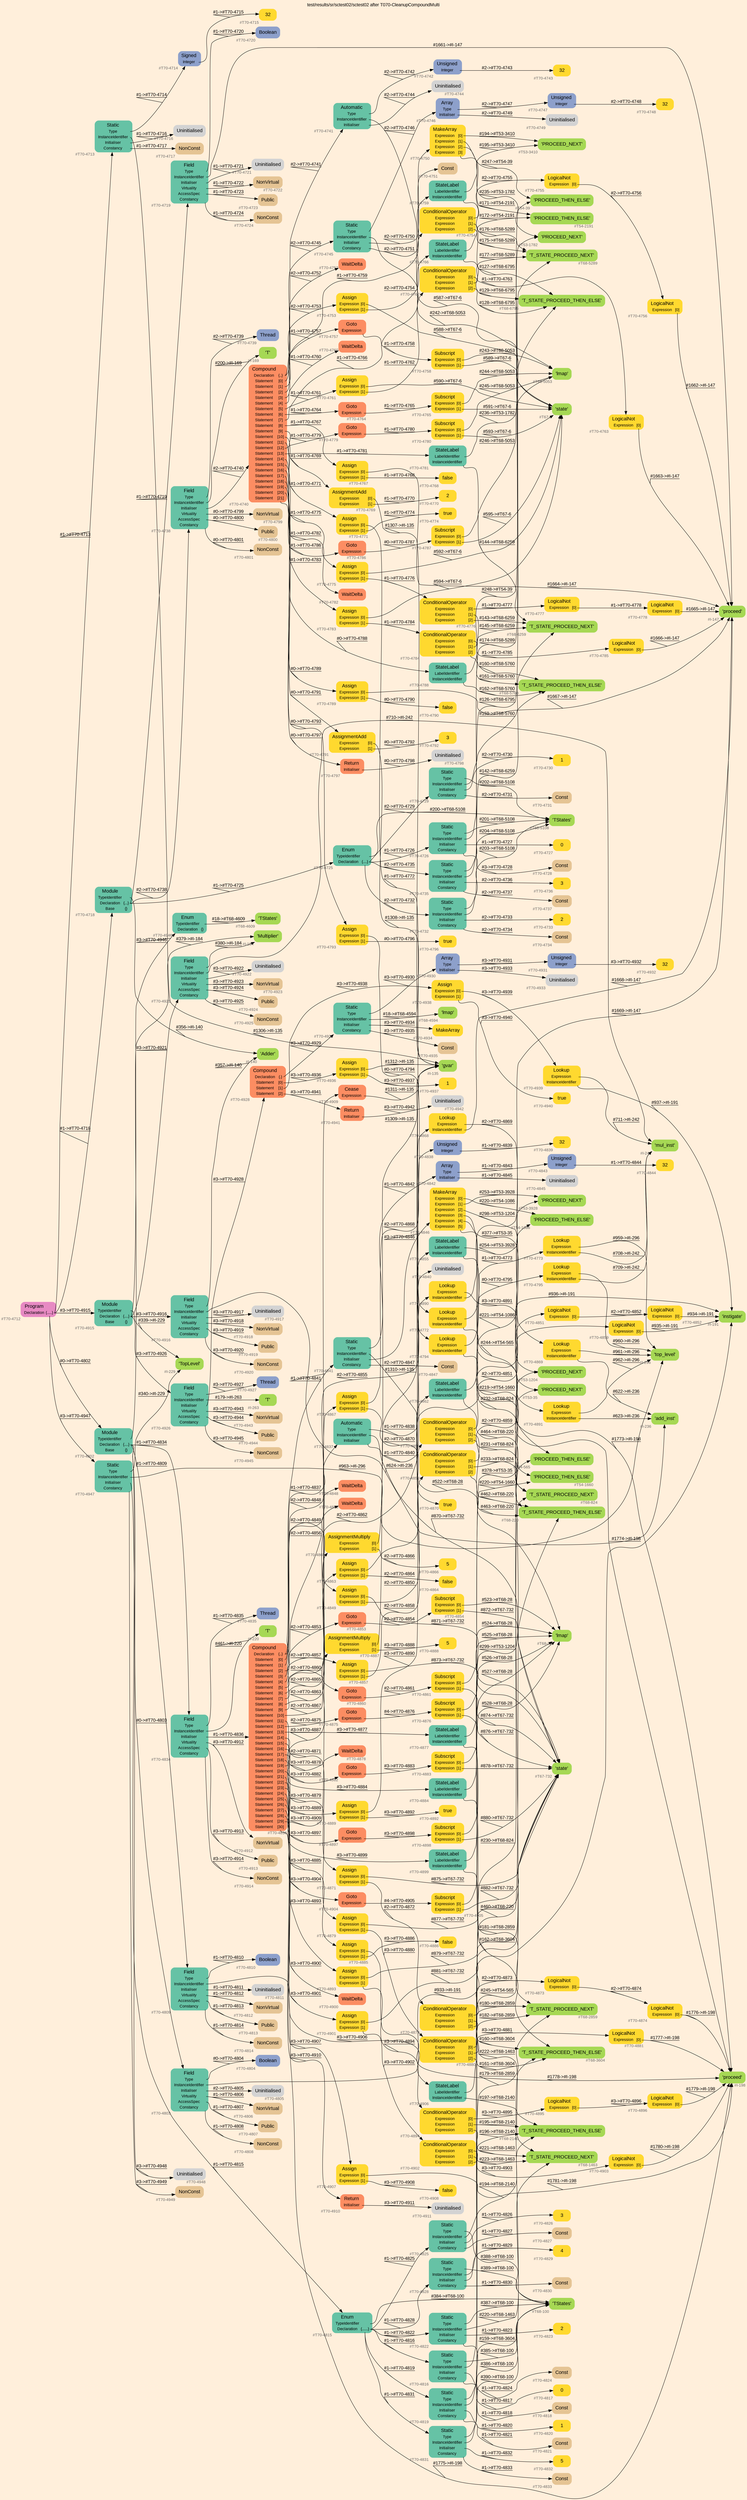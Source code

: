 digraph "test/results/sr/sctest02/sctest02 after T070-CleanupCompoundMulti" {
label = "test/results/sr/sctest02/sctest02 after T070-CleanupCompoundMulti"
labelloc = t
graph [
    rankdir = "LR"
    ranksep = 0.3
    bgcolor = antiquewhite1
    color = black
    fontcolor = black
    fontname = "Arial"
];
node [
    fontname = "Arial"
];
edge [
    fontname = "Arial"
];

// -------------------- node figure --------------------
// -------- block #T70-4712 ----------
"#T70-4712" [
    fillcolor = "/set28/4"
    xlabel = "#T70-4712"
    fontsize = "12"
    fontcolor = grey40
    shape = "plaintext"
    label = <<TABLE BORDER="0" CELLBORDER="0" CELLSPACING="0">
     <TR><TD><FONT COLOR="black" POINT-SIZE="15">Program</FONT></TD></TR>
     <TR><TD><FONT COLOR="black" POINT-SIZE="12">Declaration</FONT></TD><TD PORT="port0"><FONT COLOR="black" POINT-SIZE="12">{.....}</FONT></TD></TR>
    </TABLE>>
    style = "rounded,filled"
];

// -------- block #T70-4713 ----------
"#T70-4713" [
    fillcolor = "/set28/1"
    xlabel = "#T70-4713"
    fontsize = "12"
    fontcolor = grey40
    shape = "plaintext"
    label = <<TABLE BORDER="0" CELLBORDER="0" CELLSPACING="0">
     <TR><TD><FONT COLOR="black" POINT-SIZE="15">Static</FONT></TD></TR>
     <TR><TD><FONT COLOR="black" POINT-SIZE="12">Type</FONT></TD><TD PORT="port0"></TD></TR>
     <TR><TD><FONT COLOR="black" POINT-SIZE="12">InstanceIdentifier</FONT></TD><TD PORT="port1"></TD></TR>
     <TR><TD><FONT COLOR="black" POINT-SIZE="12">Initialiser</FONT></TD><TD PORT="port2"></TD></TR>
     <TR><TD><FONT COLOR="black" POINT-SIZE="12">Constancy</FONT></TD><TD PORT="port3"></TD></TR>
    </TABLE>>
    style = "rounded,filled"
];

// -------- block #T70-4714 ----------
"#T70-4714" [
    fillcolor = "/set28/3"
    xlabel = "#T70-4714"
    fontsize = "12"
    fontcolor = grey40
    shape = "plaintext"
    label = <<TABLE BORDER="0" CELLBORDER="0" CELLSPACING="0">
     <TR><TD><FONT COLOR="black" POINT-SIZE="15">Signed</FONT></TD></TR>
     <TR><TD><FONT COLOR="black" POINT-SIZE="12">Integer</FONT></TD><TD PORT="port0"></TD></TR>
    </TABLE>>
    style = "rounded,filled"
];

// -------- block #T70-4715 ----------
"#T70-4715" [
    fillcolor = "/set28/6"
    xlabel = "#T70-4715"
    fontsize = "12"
    fontcolor = grey40
    shape = "plaintext"
    label = <<TABLE BORDER="0" CELLBORDER="0" CELLSPACING="0">
     <TR><TD><FONT COLOR="black" POINT-SIZE="15">32</FONT></TD></TR>
    </TABLE>>
    style = "rounded,filled"
];

// -------- block #I-135 ----------
"#I-135" [
    fillcolor = "/set28/5"
    xlabel = "#I-135"
    fontsize = "12"
    fontcolor = grey40
    shape = "plaintext"
    label = <<TABLE BORDER="0" CELLBORDER="0" CELLSPACING="0">
     <TR><TD><FONT COLOR="black" POINT-SIZE="15">'gvar'</FONT></TD></TR>
    </TABLE>>
    style = "rounded,filled"
];

// -------- block #T70-4716 ----------
"#T70-4716" [
    xlabel = "#T70-4716"
    fontsize = "12"
    fontcolor = grey40
    shape = "plaintext"
    label = <<TABLE BORDER="0" CELLBORDER="0" CELLSPACING="0">
     <TR><TD><FONT COLOR="black" POINT-SIZE="15">Uninitialised</FONT></TD></TR>
    </TABLE>>
    style = "rounded,filled"
];

// -------- block #T70-4717 ----------
"#T70-4717" [
    fillcolor = "/set28/7"
    xlabel = "#T70-4717"
    fontsize = "12"
    fontcolor = grey40
    shape = "plaintext"
    label = <<TABLE BORDER="0" CELLBORDER="0" CELLSPACING="0">
     <TR><TD><FONT COLOR="black" POINT-SIZE="15">NonConst</FONT></TD></TR>
    </TABLE>>
    style = "rounded,filled"
];

// -------- block #T70-4718 ----------
"#T70-4718" [
    fillcolor = "/set28/1"
    xlabel = "#T70-4718"
    fontsize = "12"
    fontcolor = grey40
    shape = "plaintext"
    label = <<TABLE BORDER="0" CELLBORDER="0" CELLSPACING="0">
     <TR><TD><FONT COLOR="black" POINT-SIZE="15">Module</FONT></TD></TR>
     <TR><TD><FONT COLOR="black" POINT-SIZE="12">TypeIdentifier</FONT></TD><TD PORT="port0"></TD></TR>
     <TR><TD><FONT COLOR="black" POINT-SIZE="12">Declaration</FONT></TD><TD PORT="port1"><FONT COLOR="black" POINT-SIZE="12">{...}</FONT></TD></TR>
     <TR><TD><FONT COLOR="black" POINT-SIZE="12">Base</FONT></TD><TD PORT="port2"><FONT COLOR="black" POINT-SIZE="12">{}</FONT></TD></TR>
    </TABLE>>
    style = "rounded,filled"
];

// -------- block #I-140 ----------
"#I-140" [
    fillcolor = "/set28/5"
    xlabel = "#I-140"
    fontsize = "12"
    fontcolor = grey40
    shape = "plaintext"
    label = <<TABLE BORDER="0" CELLBORDER="0" CELLSPACING="0">
     <TR><TD><FONT COLOR="black" POINT-SIZE="15">'Adder'</FONT></TD></TR>
    </TABLE>>
    style = "rounded,filled"
];

// -------- block #T70-4719 ----------
"#T70-4719" [
    fillcolor = "/set28/1"
    xlabel = "#T70-4719"
    fontsize = "12"
    fontcolor = grey40
    shape = "plaintext"
    label = <<TABLE BORDER="0" CELLBORDER="0" CELLSPACING="0">
     <TR><TD><FONT COLOR="black" POINT-SIZE="15">Field</FONT></TD></TR>
     <TR><TD><FONT COLOR="black" POINT-SIZE="12">Type</FONT></TD><TD PORT="port0"></TD></TR>
     <TR><TD><FONT COLOR="black" POINT-SIZE="12">InstanceIdentifier</FONT></TD><TD PORT="port1"></TD></TR>
     <TR><TD><FONT COLOR="black" POINT-SIZE="12">Initialiser</FONT></TD><TD PORT="port2"></TD></TR>
     <TR><TD><FONT COLOR="black" POINT-SIZE="12">Virtuality</FONT></TD><TD PORT="port3"></TD></TR>
     <TR><TD><FONT COLOR="black" POINT-SIZE="12">AccessSpec</FONT></TD><TD PORT="port4"></TD></TR>
     <TR><TD><FONT COLOR="black" POINT-SIZE="12">Constancy</FONT></TD><TD PORT="port5"></TD></TR>
    </TABLE>>
    style = "rounded,filled"
];

// -------- block #T70-4720 ----------
"#T70-4720" [
    fillcolor = "/set28/3"
    xlabel = "#T70-4720"
    fontsize = "12"
    fontcolor = grey40
    shape = "plaintext"
    label = <<TABLE BORDER="0" CELLBORDER="0" CELLSPACING="0">
     <TR><TD><FONT COLOR="black" POINT-SIZE="15">Boolean</FONT></TD></TR>
    </TABLE>>
    style = "rounded,filled"
];

// -------- block #I-147 ----------
"#I-147" [
    fillcolor = "/set28/5"
    xlabel = "#I-147"
    fontsize = "12"
    fontcolor = grey40
    shape = "plaintext"
    label = <<TABLE BORDER="0" CELLBORDER="0" CELLSPACING="0">
     <TR><TD><FONT COLOR="black" POINT-SIZE="15">'proceed'</FONT></TD></TR>
    </TABLE>>
    style = "rounded,filled"
];

// -------- block #T70-4721 ----------
"#T70-4721" [
    xlabel = "#T70-4721"
    fontsize = "12"
    fontcolor = grey40
    shape = "plaintext"
    label = <<TABLE BORDER="0" CELLBORDER="0" CELLSPACING="0">
     <TR><TD><FONT COLOR="black" POINT-SIZE="15">Uninitialised</FONT></TD></TR>
    </TABLE>>
    style = "rounded,filled"
];

// -------- block #T70-4722 ----------
"#T70-4722" [
    fillcolor = "/set28/7"
    xlabel = "#T70-4722"
    fontsize = "12"
    fontcolor = grey40
    shape = "plaintext"
    label = <<TABLE BORDER="0" CELLBORDER="0" CELLSPACING="0">
     <TR><TD><FONT COLOR="black" POINT-SIZE="15">NonVirtual</FONT></TD></TR>
    </TABLE>>
    style = "rounded,filled"
];

// -------- block #T70-4723 ----------
"#T70-4723" [
    fillcolor = "/set28/7"
    xlabel = "#T70-4723"
    fontsize = "12"
    fontcolor = grey40
    shape = "plaintext"
    label = <<TABLE BORDER="0" CELLBORDER="0" CELLSPACING="0">
     <TR><TD><FONT COLOR="black" POINT-SIZE="15">Public</FONT></TD></TR>
    </TABLE>>
    style = "rounded,filled"
];

// -------- block #T70-4724 ----------
"#T70-4724" [
    fillcolor = "/set28/7"
    xlabel = "#T70-4724"
    fontsize = "12"
    fontcolor = grey40
    shape = "plaintext"
    label = <<TABLE BORDER="0" CELLBORDER="0" CELLSPACING="0">
     <TR><TD><FONT COLOR="black" POINT-SIZE="15">NonConst</FONT></TD></TR>
    </TABLE>>
    style = "rounded,filled"
];

// -------- block #T70-4725 ----------
"#T70-4725" [
    fillcolor = "/set28/1"
    xlabel = "#T70-4725"
    fontsize = "12"
    fontcolor = grey40
    shape = "plaintext"
    label = <<TABLE BORDER="0" CELLBORDER="0" CELLSPACING="0">
     <TR><TD><FONT COLOR="black" POINT-SIZE="15">Enum</FONT></TD></TR>
     <TR><TD><FONT COLOR="black" POINT-SIZE="12">TypeIdentifier</FONT></TD><TD PORT="port0"></TD></TR>
     <TR><TD><FONT COLOR="black" POINT-SIZE="12">Declaration</FONT></TD><TD PORT="port1"><FONT COLOR="black" POINT-SIZE="12">{....}</FONT></TD></TR>
    </TABLE>>
    style = "rounded,filled"
];

// -------- block #T68-5108 ----------
"#T68-5108" [
    fillcolor = "/set28/5"
    xlabel = "#T68-5108"
    fontsize = "12"
    fontcolor = grey40
    shape = "plaintext"
    label = <<TABLE BORDER="0" CELLBORDER="0" CELLSPACING="0">
     <TR><TD><FONT COLOR="black" POINT-SIZE="15">'TStates'</FONT></TD></TR>
    </TABLE>>
    style = "rounded,filled"
];

// -------- block #T70-4726 ----------
"#T70-4726" [
    fillcolor = "/set28/1"
    xlabel = "#T70-4726"
    fontsize = "12"
    fontcolor = grey40
    shape = "plaintext"
    label = <<TABLE BORDER="0" CELLBORDER="0" CELLSPACING="0">
     <TR><TD><FONT COLOR="black" POINT-SIZE="15">Static</FONT></TD></TR>
     <TR><TD><FONT COLOR="black" POINT-SIZE="12">Type</FONT></TD><TD PORT="port0"></TD></TR>
     <TR><TD><FONT COLOR="black" POINT-SIZE="12">InstanceIdentifier</FONT></TD><TD PORT="port1"></TD></TR>
     <TR><TD><FONT COLOR="black" POINT-SIZE="12">Initialiser</FONT></TD><TD PORT="port2"></TD></TR>
     <TR><TD><FONT COLOR="black" POINT-SIZE="12">Constancy</FONT></TD><TD PORT="port3"></TD></TR>
    </TABLE>>
    style = "rounded,filled"
];

// -------- block #T68-5289 ----------
"#T68-5289" [
    fillcolor = "/set28/5"
    xlabel = "#T68-5289"
    fontsize = "12"
    fontcolor = grey40
    shape = "plaintext"
    label = <<TABLE BORDER="0" CELLBORDER="0" CELLSPACING="0">
     <TR><TD><FONT COLOR="black" POINT-SIZE="15">'T_STATE_PROCEED_NEXT'</FONT></TD></TR>
    </TABLE>>
    style = "rounded,filled"
];

// -------- block #T70-4727 ----------
"#T70-4727" [
    fillcolor = "/set28/6"
    xlabel = "#T70-4727"
    fontsize = "12"
    fontcolor = grey40
    shape = "plaintext"
    label = <<TABLE BORDER="0" CELLBORDER="0" CELLSPACING="0">
     <TR><TD><FONT COLOR="black" POINT-SIZE="15">0</FONT></TD></TR>
    </TABLE>>
    style = "rounded,filled"
];

// -------- block #T70-4728 ----------
"#T70-4728" [
    fillcolor = "/set28/7"
    xlabel = "#T70-4728"
    fontsize = "12"
    fontcolor = grey40
    shape = "plaintext"
    label = <<TABLE BORDER="0" CELLBORDER="0" CELLSPACING="0">
     <TR><TD><FONT COLOR="black" POINT-SIZE="15">Const</FONT></TD></TR>
    </TABLE>>
    style = "rounded,filled"
];

// -------- block #T70-4729 ----------
"#T70-4729" [
    fillcolor = "/set28/1"
    xlabel = "#T70-4729"
    fontsize = "12"
    fontcolor = grey40
    shape = "plaintext"
    label = <<TABLE BORDER="0" CELLBORDER="0" CELLSPACING="0">
     <TR><TD><FONT COLOR="black" POINT-SIZE="15">Static</FONT></TD></TR>
     <TR><TD><FONT COLOR="black" POINT-SIZE="12">Type</FONT></TD><TD PORT="port0"></TD></TR>
     <TR><TD><FONT COLOR="black" POINT-SIZE="12">InstanceIdentifier</FONT></TD><TD PORT="port1"></TD></TR>
     <TR><TD><FONT COLOR="black" POINT-SIZE="12">Initialiser</FONT></TD><TD PORT="port2"></TD></TR>
     <TR><TD><FONT COLOR="black" POINT-SIZE="12">Constancy</FONT></TD><TD PORT="port3"></TD></TR>
    </TABLE>>
    style = "rounded,filled"
];

// -------- block #T68-5760 ----------
"#T68-5760" [
    fillcolor = "/set28/5"
    xlabel = "#T68-5760"
    fontsize = "12"
    fontcolor = grey40
    shape = "plaintext"
    label = <<TABLE BORDER="0" CELLBORDER="0" CELLSPACING="0">
     <TR><TD><FONT COLOR="black" POINT-SIZE="15">'T_STATE_PROCEED_THEN_ELSE'</FONT></TD></TR>
    </TABLE>>
    style = "rounded,filled"
];

// -------- block #T70-4730 ----------
"#T70-4730" [
    fillcolor = "/set28/6"
    xlabel = "#T70-4730"
    fontsize = "12"
    fontcolor = grey40
    shape = "plaintext"
    label = <<TABLE BORDER="0" CELLBORDER="0" CELLSPACING="0">
     <TR><TD><FONT COLOR="black" POINT-SIZE="15">1</FONT></TD></TR>
    </TABLE>>
    style = "rounded,filled"
];

// -------- block #T70-4731 ----------
"#T70-4731" [
    fillcolor = "/set28/7"
    xlabel = "#T70-4731"
    fontsize = "12"
    fontcolor = grey40
    shape = "plaintext"
    label = <<TABLE BORDER="0" CELLBORDER="0" CELLSPACING="0">
     <TR><TD><FONT COLOR="black" POINT-SIZE="15">Const</FONT></TD></TR>
    </TABLE>>
    style = "rounded,filled"
];

// -------- block #T70-4732 ----------
"#T70-4732" [
    fillcolor = "/set28/1"
    xlabel = "#T70-4732"
    fontsize = "12"
    fontcolor = grey40
    shape = "plaintext"
    label = <<TABLE BORDER="0" CELLBORDER="0" CELLSPACING="0">
     <TR><TD><FONT COLOR="black" POINT-SIZE="15">Static</FONT></TD></TR>
     <TR><TD><FONT COLOR="black" POINT-SIZE="12">Type</FONT></TD><TD PORT="port0"></TD></TR>
     <TR><TD><FONT COLOR="black" POINT-SIZE="12">InstanceIdentifier</FONT></TD><TD PORT="port1"></TD></TR>
     <TR><TD><FONT COLOR="black" POINT-SIZE="12">Initialiser</FONT></TD><TD PORT="port2"></TD></TR>
     <TR><TD><FONT COLOR="black" POINT-SIZE="12">Constancy</FONT></TD><TD PORT="port3"></TD></TR>
    </TABLE>>
    style = "rounded,filled"
];

// -------- block #T68-6259 ----------
"#T68-6259" [
    fillcolor = "/set28/5"
    xlabel = "#T68-6259"
    fontsize = "12"
    fontcolor = grey40
    shape = "plaintext"
    label = <<TABLE BORDER="0" CELLBORDER="0" CELLSPACING="0">
     <TR><TD><FONT COLOR="black" POINT-SIZE="15">'T_STATE_PROCEED_NEXT'</FONT></TD></TR>
    </TABLE>>
    style = "rounded,filled"
];

// -------- block #T70-4733 ----------
"#T70-4733" [
    fillcolor = "/set28/6"
    xlabel = "#T70-4733"
    fontsize = "12"
    fontcolor = grey40
    shape = "plaintext"
    label = <<TABLE BORDER="0" CELLBORDER="0" CELLSPACING="0">
     <TR><TD><FONT COLOR="black" POINT-SIZE="15">2</FONT></TD></TR>
    </TABLE>>
    style = "rounded,filled"
];

// -------- block #T70-4734 ----------
"#T70-4734" [
    fillcolor = "/set28/7"
    xlabel = "#T70-4734"
    fontsize = "12"
    fontcolor = grey40
    shape = "plaintext"
    label = <<TABLE BORDER="0" CELLBORDER="0" CELLSPACING="0">
     <TR><TD><FONT COLOR="black" POINT-SIZE="15">Const</FONT></TD></TR>
    </TABLE>>
    style = "rounded,filled"
];

// -------- block #T70-4735 ----------
"#T70-4735" [
    fillcolor = "/set28/1"
    xlabel = "#T70-4735"
    fontsize = "12"
    fontcolor = grey40
    shape = "plaintext"
    label = <<TABLE BORDER="0" CELLBORDER="0" CELLSPACING="0">
     <TR><TD><FONT COLOR="black" POINT-SIZE="15">Static</FONT></TD></TR>
     <TR><TD><FONT COLOR="black" POINT-SIZE="12">Type</FONT></TD><TD PORT="port0"></TD></TR>
     <TR><TD><FONT COLOR="black" POINT-SIZE="12">InstanceIdentifier</FONT></TD><TD PORT="port1"></TD></TR>
     <TR><TD><FONT COLOR="black" POINT-SIZE="12">Initialiser</FONT></TD><TD PORT="port2"></TD></TR>
     <TR><TD><FONT COLOR="black" POINT-SIZE="12">Constancy</FONT></TD><TD PORT="port3"></TD></TR>
    </TABLE>>
    style = "rounded,filled"
];

// -------- block #T68-6795 ----------
"#T68-6795" [
    fillcolor = "/set28/5"
    xlabel = "#T68-6795"
    fontsize = "12"
    fontcolor = grey40
    shape = "plaintext"
    label = <<TABLE BORDER="0" CELLBORDER="0" CELLSPACING="0">
     <TR><TD><FONT COLOR="black" POINT-SIZE="15">'T_STATE_PROCEED_THEN_ELSE'</FONT></TD></TR>
    </TABLE>>
    style = "rounded,filled"
];

// -------- block #T70-4736 ----------
"#T70-4736" [
    fillcolor = "/set28/6"
    xlabel = "#T70-4736"
    fontsize = "12"
    fontcolor = grey40
    shape = "plaintext"
    label = <<TABLE BORDER="0" CELLBORDER="0" CELLSPACING="0">
     <TR><TD><FONT COLOR="black" POINT-SIZE="15">3</FONT></TD></TR>
    </TABLE>>
    style = "rounded,filled"
];

// -------- block #T70-4737 ----------
"#T70-4737" [
    fillcolor = "/set28/7"
    xlabel = "#T70-4737"
    fontsize = "12"
    fontcolor = grey40
    shape = "plaintext"
    label = <<TABLE BORDER="0" CELLBORDER="0" CELLSPACING="0">
     <TR><TD><FONT COLOR="black" POINT-SIZE="15">Const</FONT></TD></TR>
    </TABLE>>
    style = "rounded,filled"
];

// -------- block #T70-4738 ----------
"#T70-4738" [
    fillcolor = "/set28/1"
    xlabel = "#T70-4738"
    fontsize = "12"
    fontcolor = grey40
    shape = "plaintext"
    label = <<TABLE BORDER="0" CELLBORDER="0" CELLSPACING="0">
     <TR><TD><FONT COLOR="black" POINT-SIZE="15">Field</FONT></TD></TR>
     <TR><TD><FONT COLOR="black" POINT-SIZE="12">Type</FONT></TD><TD PORT="port0"></TD></TR>
     <TR><TD><FONT COLOR="black" POINT-SIZE="12">InstanceIdentifier</FONT></TD><TD PORT="port1"></TD></TR>
     <TR><TD><FONT COLOR="black" POINT-SIZE="12">Initialiser</FONT></TD><TD PORT="port2"></TD></TR>
     <TR><TD><FONT COLOR="black" POINT-SIZE="12">Virtuality</FONT></TD><TD PORT="port3"></TD></TR>
     <TR><TD><FONT COLOR="black" POINT-SIZE="12">AccessSpec</FONT></TD><TD PORT="port4"></TD></TR>
     <TR><TD><FONT COLOR="black" POINT-SIZE="12">Constancy</FONT></TD><TD PORT="port5"></TD></TR>
    </TABLE>>
    style = "rounded,filled"
];

// -------- block #T70-4739 ----------
"#T70-4739" [
    fillcolor = "/set28/3"
    xlabel = "#T70-4739"
    fontsize = "12"
    fontcolor = grey40
    shape = "plaintext"
    label = <<TABLE BORDER="0" CELLBORDER="0" CELLSPACING="0">
     <TR><TD><FONT COLOR="black" POINT-SIZE="15">Thread</FONT></TD></TR>
    </TABLE>>
    style = "rounded,filled"
];

// -------- block #I-169 ----------
"#I-169" [
    fillcolor = "/set28/5"
    xlabel = "#I-169"
    fontsize = "12"
    fontcolor = grey40
    shape = "plaintext"
    label = <<TABLE BORDER="0" CELLBORDER="0" CELLSPACING="0">
     <TR><TD><FONT COLOR="black" POINT-SIZE="15">'T'</FONT></TD></TR>
    </TABLE>>
    style = "rounded,filled"
];

// -------- block #T70-4740 ----------
"#T70-4740" [
    fillcolor = "/set28/2"
    xlabel = "#T70-4740"
    fontsize = "12"
    fontcolor = grey40
    shape = "plaintext"
    label = <<TABLE BORDER="0" CELLBORDER="0" CELLSPACING="0">
     <TR><TD><FONT COLOR="black" POINT-SIZE="15">Compound</FONT></TD></TR>
     <TR><TD><FONT COLOR="black" POINT-SIZE="12">Declaration</FONT></TD><TD PORT="port0"><FONT COLOR="black" POINT-SIZE="12">{..}</FONT></TD></TR>
     <TR><TD><FONT COLOR="black" POINT-SIZE="12">Statement</FONT></TD><TD PORT="port1"><FONT COLOR="black" POINT-SIZE="12">[0]</FONT></TD></TR>
     <TR><TD><FONT COLOR="black" POINT-SIZE="12">Statement</FONT></TD><TD PORT="port2"><FONT COLOR="black" POINT-SIZE="12">[1]</FONT></TD></TR>
     <TR><TD><FONT COLOR="black" POINT-SIZE="12">Statement</FONT></TD><TD PORT="port3"><FONT COLOR="black" POINT-SIZE="12">[2]</FONT></TD></TR>
     <TR><TD><FONT COLOR="black" POINT-SIZE="12">Statement</FONT></TD><TD PORT="port4"><FONT COLOR="black" POINT-SIZE="12">[3]</FONT></TD></TR>
     <TR><TD><FONT COLOR="black" POINT-SIZE="12">Statement</FONT></TD><TD PORT="port5"><FONT COLOR="black" POINT-SIZE="12">[4]</FONT></TD></TR>
     <TR><TD><FONT COLOR="black" POINT-SIZE="12">Statement</FONT></TD><TD PORT="port6"><FONT COLOR="black" POINT-SIZE="12">[5]</FONT></TD></TR>
     <TR><TD><FONT COLOR="black" POINT-SIZE="12">Statement</FONT></TD><TD PORT="port7"><FONT COLOR="black" POINT-SIZE="12">[6]</FONT></TD></TR>
     <TR><TD><FONT COLOR="black" POINT-SIZE="12">Statement</FONT></TD><TD PORT="port8"><FONT COLOR="black" POINT-SIZE="12">[7]</FONT></TD></TR>
     <TR><TD><FONT COLOR="black" POINT-SIZE="12">Statement</FONT></TD><TD PORT="port9"><FONT COLOR="black" POINT-SIZE="12">[8]</FONT></TD></TR>
     <TR><TD><FONT COLOR="black" POINT-SIZE="12">Statement</FONT></TD><TD PORT="port10"><FONT COLOR="black" POINT-SIZE="12">[9]</FONT></TD></TR>
     <TR><TD><FONT COLOR="black" POINT-SIZE="12">Statement</FONT></TD><TD PORT="port11"><FONT COLOR="black" POINT-SIZE="12">[10]</FONT></TD></TR>
     <TR><TD><FONT COLOR="black" POINT-SIZE="12">Statement</FONT></TD><TD PORT="port12"><FONT COLOR="black" POINT-SIZE="12">[11]</FONT></TD></TR>
     <TR><TD><FONT COLOR="black" POINT-SIZE="12">Statement</FONT></TD><TD PORT="port13"><FONT COLOR="black" POINT-SIZE="12">[12]</FONT></TD></TR>
     <TR><TD><FONT COLOR="black" POINT-SIZE="12">Statement</FONT></TD><TD PORT="port14"><FONT COLOR="black" POINT-SIZE="12">[13]</FONT></TD></TR>
     <TR><TD><FONT COLOR="black" POINT-SIZE="12">Statement</FONT></TD><TD PORT="port15"><FONT COLOR="black" POINT-SIZE="12">[14]</FONT></TD></TR>
     <TR><TD><FONT COLOR="black" POINT-SIZE="12">Statement</FONT></TD><TD PORT="port16"><FONT COLOR="black" POINT-SIZE="12">[15]</FONT></TD></TR>
     <TR><TD><FONT COLOR="black" POINT-SIZE="12">Statement</FONT></TD><TD PORT="port17"><FONT COLOR="black" POINT-SIZE="12">[16]</FONT></TD></TR>
     <TR><TD><FONT COLOR="black" POINT-SIZE="12">Statement</FONT></TD><TD PORT="port18"><FONT COLOR="black" POINT-SIZE="12">[17]</FONT></TD></TR>
     <TR><TD><FONT COLOR="black" POINT-SIZE="12">Statement</FONT></TD><TD PORT="port19"><FONT COLOR="black" POINT-SIZE="12">[18]</FONT></TD></TR>
     <TR><TD><FONT COLOR="black" POINT-SIZE="12">Statement</FONT></TD><TD PORT="port20"><FONT COLOR="black" POINT-SIZE="12">[19]</FONT></TD></TR>
     <TR><TD><FONT COLOR="black" POINT-SIZE="12">Statement</FONT></TD><TD PORT="port21"><FONT COLOR="black" POINT-SIZE="12">[20]</FONT></TD></TR>
     <TR><TD><FONT COLOR="black" POINT-SIZE="12">Statement</FONT></TD><TD PORT="port22"><FONT COLOR="black" POINT-SIZE="12">[21]</FONT></TD></TR>
    </TABLE>>
    style = "rounded,filled"
];

// -------- block #T70-4741 ----------
"#T70-4741" [
    fillcolor = "/set28/1"
    xlabel = "#T70-4741"
    fontsize = "12"
    fontcolor = grey40
    shape = "plaintext"
    label = <<TABLE BORDER="0" CELLBORDER="0" CELLSPACING="0">
     <TR><TD><FONT COLOR="black" POINT-SIZE="15">Automatic</FONT></TD></TR>
     <TR><TD><FONT COLOR="black" POINT-SIZE="12">Type</FONT></TD><TD PORT="port0"></TD></TR>
     <TR><TD><FONT COLOR="black" POINT-SIZE="12">InstanceIdentifier</FONT></TD><TD PORT="port1"></TD></TR>
     <TR><TD><FONT COLOR="black" POINT-SIZE="12">Initialiser</FONT></TD><TD PORT="port2"></TD></TR>
    </TABLE>>
    style = "rounded,filled"
];

// -------- block #T70-4742 ----------
"#T70-4742" [
    fillcolor = "/set28/3"
    xlabel = "#T70-4742"
    fontsize = "12"
    fontcolor = grey40
    shape = "plaintext"
    label = <<TABLE BORDER="0" CELLBORDER="0" CELLSPACING="0">
     <TR><TD><FONT COLOR="black" POINT-SIZE="15">Unsigned</FONT></TD></TR>
     <TR><TD><FONT COLOR="black" POINT-SIZE="12">Integer</FONT></TD><TD PORT="port0"></TD></TR>
    </TABLE>>
    style = "rounded,filled"
];

// -------- block #T70-4743 ----------
"#T70-4743" [
    fillcolor = "/set28/6"
    xlabel = "#T70-4743"
    fontsize = "12"
    fontcolor = grey40
    shape = "plaintext"
    label = <<TABLE BORDER="0" CELLBORDER="0" CELLSPACING="0">
     <TR><TD><FONT COLOR="black" POINT-SIZE="15">32</FONT></TD></TR>
    </TABLE>>
    style = "rounded,filled"
];

// -------- block #T67-6 ----------
"#T67-6" [
    fillcolor = "/set28/5"
    xlabel = "#T67-6"
    fontsize = "12"
    fontcolor = grey40
    shape = "plaintext"
    label = <<TABLE BORDER="0" CELLBORDER="0" CELLSPACING="0">
     <TR><TD><FONT COLOR="black" POINT-SIZE="15">'state'</FONT></TD></TR>
    </TABLE>>
    style = "rounded,filled"
];

// -------- block #T70-4744 ----------
"#T70-4744" [
    xlabel = "#T70-4744"
    fontsize = "12"
    fontcolor = grey40
    shape = "plaintext"
    label = <<TABLE BORDER="0" CELLBORDER="0" CELLSPACING="0">
     <TR><TD><FONT COLOR="black" POINT-SIZE="15">Uninitialised</FONT></TD></TR>
    </TABLE>>
    style = "rounded,filled"
];

// -------- block #T70-4745 ----------
"#T70-4745" [
    fillcolor = "/set28/1"
    xlabel = "#T70-4745"
    fontsize = "12"
    fontcolor = grey40
    shape = "plaintext"
    label = <<TABLE BORDER="0" CELLBORDER="0" CELLSPACING="0">
     <TR><TD><FONT COLOR="black" POINT-SIZE="15">Static</FONT></TD></TR>
     <TR><TD><FONT COLOR="black" POINT-SIZE="12">Type</FONT></TD><TD PORT="port0"></TD></TR>
     <TR><TD><FONT COLOR="black" POINT-SIZE="12">InstanceIdentifier</FONT></TD><TD PORT="port1"></TD></TR>
     <TR><TD><FONT COLOR="black" POINT-SIZE="12">Initialiser</FONT></TD><TD PORT="port2"></TD></TR>
     <TR><TD><FONT COLOR="black" POINT-SIZE="12">Constancy</FONT></TD><TD PORT="port3"></TD></TR>
    </TABLE>>
    style = "rounded,filled"
];

// -------- block #T70-4746 ----------
"#T70-4746" [
    fillcolor = "/set28/3"
    xlabel = "#T70-4746"
    fontsize = "12"
    fontcolor = grey40
    shape = "plaintext"
    label = <<TABLE BORDER="0" CELLBORDER="0" CELLSPACING="0">
     <TR><TD><FONT COLOR="black" POINT-SIZE="15">Array</FONT></TD></TR>
     <TR><TD><FONT COLOR="black" POINT-SIZE="12">Type</FONT></TD><TD PORT="port0"></TD></TR>
     <TR><TD><FONT COLOR="black" POINT-SIZE="12">Initialiser</FONT></TD><TD PORT="port1"></TD></TR>
    </TABLE>>
    style = "rounded,filled"
];

// -------- block #T70-4747 ----------
"#T70-4747" [
    fillcolor = "/set28/3"
    xlabel = "#T70-4747"
    fontsize = "12"
    fontcolor = grey40
    shape = "plaintext"
    label = <<TABLE BORDER="0" CELLBORDER="0" CELLSPACING="0">
     <TR><TD><FONT COLOR="black" POINT-SIZE="15">Unsigned</FONT></TD></TR>
     <TR><TD><FONT COLOR="black" POINT-SIZE="12">Integer</FONT></TD><TD PORT="port0"></TD></TR>
    </TABLE>>
    style = "rounded,filled"
];

// -------- block #T70-4748 ----------
"#T70-4748" [
    fillcolor = "/set28/6"
    xlabel = "#T70-4748"
    fontsize = "12"
    fontcolor = grey40
    shape = "plaintext"
    label = <<TABLE BORDER="0" CELLBORDER="0" CELLSPACING="0">
     <TR><TD><FONT COLOR="black" POINT-SIZE="15">32</FONT></TD></TR>
    </TABLE>>
    style = "rounded,filled"
];

// -------- block #T70-4749 ----------
"#T70-4749" [
    xlabel = "#T70-4749"
    fontsize = "12"
    fontcolor = grey40
    shape = "plaintext"
    label = <<TABLE BORDER="0" CELLBORDER="0" CELLSPACING="0">
     <TR><TD><FONT COLOR="black" POINT-SIZE="15">Uninitialised</FONT></TD></TR>
    </TABLE>>
    style = "rounded,filled"
];

// -------- block #T68-5053 ----------
"#T68-5053" [
    fillcolor = "/set28/5"
    xlabel = "#T68-5053"
    fontsize = "12"
    fontcolor = grey40
    shape = "plaintext"
    label = <<TABLE BORDER="0" CELLBORDER="0" CELLSPACING="0">
     <TR><TD><FONT COLOR="black" POINT-SIZE="15">'lmap'</FONT></TD></TR>
    </TABLE>>
    style = "rounded,filled"
];

// -------- block #T70-4750 ----------
"#T70-4750" [
    fillcolor = "/set28/6"
    xlabel = "#T70-4750"
    fontsize = "12"
    fontcolor = grey40
    shape = "plaintext"
    label = <<TABLE BORDER="0" CELLBORDER="0" CELLSPACING="0">
     <TR><TD><FONT COLOR="black" POINT-SIZE="15">MakeArray</FONT></TD></TR>
     <TR><TD><FONT COLOR="black" POINT-SIZE="12">Expression</FONT></TD><TD PORT="port0"><FONT COLOR="black" POINT-SIZE="12">[0]</FONT></TD></TR>
     <TR><TD><FONT COLOR="black" POINT-SIZE="12">Expression</FONT></TD><TD PORT="port1"><FONT COLOR="black" POINT-SIZE="12">[1]</FONT></TD></TR>
     <TR><TD><FONT COLOR="black" POINT-SIZE="12">Expression</FONT></TD><TD PORT="port2"><FONT COLOR="black" POINT-SIZE="12">[2]</FONT></TD></TR>
     <TR><TD><FONT COLOR="black" POINT-SIZE="12">Expression</FONT></TD><TD PORT="port3"><FONT COLOR="black" POINT-SIZE="12">[3]</FONT></TD></TR>
    </TABLE>>
    style = "rounded,filled"
];

// -------- block #T53-3410 ----------
"#T53-3410" [
    fillcolor = "/set28/5"
    xlabel = "#T53-3410"
    fontsize = "12"
    fontcolor = grey40
    shape = "plaintext"
    label = <<TABLE BORDER="0" CELLBORDER="0" CELLSPACING="0">
     <TR><TD><FONT COLOR="black" POINT-SIZE="15">'PROCEED_NEXT'</FONT></TD></TR>
    </TABLE>>
    style = "rounded,filled"
];

// -------- block #T54-39 ----------
"#T54-39" [
    fillcolor = "/set28/5"
    xlabel = "#T54-39"
    fontsize = "12"
    fontcolor = grey40
    shape = "plaintext"
    label = <<TABLE BORDER="0" CELLBORDER="0" CELLSPACING="0">
     <TR><TD><FONT COLOR="black" POINT-SIZE="15">'PROCEED_THEN_ELSE'</FONT></TD></TR>
    </TABLE>>
    style = "rounded,filled"
];

// -------- block #T53-1782 ----------
"#T53-1782" [
    fillcolor = "/set28/5"
    xlabel = "#T53-1782"
    fontsize = "12"
    fontcolor = grey40
    shape = "plaintext"
    label = <<TABLE BORDER="0" CELLBORDER="0" CELLSPACING="0">
     <TR><TD><FONT COLOR="black" POINT-SIZE="15">'PROCEED_NEXT'</FONT></TD></TR>
    </TABLE>>
    style = "rounded,filled"
];

// -------- block #T54-2191 ----------
"#T54-2191" [
    fillcolor = "/set28/5"
    xlabel = "#T54-2191"
    fontsize = "12"
    fontcolor = grey40
    shape = "plaintext"
    label = <<TABLE BORDER="0" CELLBORDER="0" CELLSPACING="0">
     <TR><TD><FONT COLOR="black" POINT-SIZE="15">'PROCEED_THEN_ELSE'</FONT></TD></TR>
    </TABLE>>
    style = "rounded,filled"
];

// -------- block #T70-4751 ----------
"#T70-4751" [
    fillcolor = "/set28/7"
    xlabel = "#T70-4751"
    fontsize = "12"
    fontcolor = grey40
    shape = "plaintext"
    label = <<TABLE BORDER="0" CELLBORDER="0" CELLSPACING="0">
     <TR><TD><FONT COLOR="black" POINT-SIZE="15">Const</FONT></TD></TR>
    </TABLE>>
    style = "rounded,filled"
];

// -------- block #T70-4752 ----------
"#T70-4752" [
    fillcolor = "/set28/2"
    xlabel = "#T70-4752"
    fontsize = "12"
    fontcolor = grey40
    shape = "plaintext"
    label = <<TABLE BORDER="0" CELLBORDER="0" CELLSPACING="0">
     <TR><TD><FONT COLOR="black" POINT-SIZE="15">WaitDelta</FONT></TD></TR>
    </TABLE>>
    style = "rounded,filled"
];

// -------- block #T70-4753 ----------
"#T70-4753" [
    fillcolor = "/set28/6"
    xlabel = "#T70-4753"
    fontsize = "12"
    fontcolor = grey40
    shape = "plaintext"
    label = <<TABLE BORDER="0" CELLBORDER="0" CELLSPACING="0">
     <TR><TD><FONT COLOR="black" POINT-SIZE="15">Assign</FONT></TD></TR>
     <TR><TD><FONT COLOR="black" POINT-SIZE="12">Expression</FONT></TD><TD PORT="port0"><FONT COLOR="black" POINT-SIZE="12">[0]</FONT></TD></TR>
     <TR><TD><FONT COLOR="black" POINT-SIZE="12">Expression</FONT></TD><TD PORT="port1"><FONT COLOR="black" POINT-SIZE="12">[1]</FONT></TD></TR>
    </TABLE>>
    style = "rounded,filled"
];

// -------- block #T70-4754 ----------
"#T70-4754" [
    fillcolor = "/set28/6"
    xlabel = "#T70-4754"
    fontsize = "12"
    fontcolor = grey40
    shape = "plaintext"
    label = <<TABLE BORDER="0" CELLBORDER="0" CELLSPACING="0">
     <TR><TD><FONT COLOR="black" POINT-SIZE="15">ConditionalOperator</FONT></TD></TR>
     <TR><TD><FONT COLOR="black" POINT-SIZE="12">Expression</FONT></TD><TD PORT="port0"><FONT COLOR="black" POINT-SIZE="12">[0]</FONT></TD></TR>
     <TR><TD><FONT COLOR="black" POINT-SIZE="12">Expression</FONT></TD><TD PORT="port1"><FONT COLOR="black" POINT-SIZE="12">[1]</FONT></TD></TR>
     <TR><TD><FONT COLOR="black" POINT-SIZE="12">Expression</FONT></TD><TD PORT="port2"><FONT COLOR="black" POINT-SIZE="12">[2]</FONT></TD></TR>
    </TABLE>>
    style = "rounded,filled"
];

// -------- block #T70-4755 ----------
"#T70-4755" [
    fillcolor = "/set28/6"
    xlabel = "#T70-4755"
    fontsize = "12"
    fontcolor = grey40
    shape = "plaintext"
    label = <<TABLE BORDER="0" CELLBORDER="0" CELLSPACING="0">
     <TR><TD><FONT COLOR="black" POINT-SIZE="15">LogicalNot</FONT></TD></TR>
     <TR><TD><FONT COLOR="black" POINT-SIZE="12">Expression</FONT></TD><TD PORT="port0"><FONT COLOR="black" POINT-SIZE="12">[0]</FONT></TD></TR>
    </TABLE>>
    style = "rounded,filled"
];

// -------- block #T70-4756 ----------
"#T70-4756" [
    fillcolor = "/set28/6"
    xlabel = "#T70-4756"
    fontsize = "12"
    fontcolor = grey40
    shape = "plaintext"
    label = <<TABLE BORDER="0" CELLBORDER="0" CELLSPACING="0">
     <TR><TD><FONT COLOR="black" POINT-SIZE="15">LogicalNot</FONT></TD></TR>
     <TR><TD><FONT COLOR="black" POINT-SIZE="12">Expression</FONT></TD><TD PORT="port0"><FONT COLOR="black" POINT-SIZE="12">[0]</FONT></TD></TR>
    </TABLE>>
    style = "rounded,filled"
];

// -------- block #T70-4757 ----------
"#T70-4757" [
    fillcolor = "/set28/2"
    xlabel = "#T70-4757"
    fontsize = "12"
    fontcolor = grey40
    shape = "plaintext"
    label = <<TABLE BORDER="0" CELLBORDER="0" CELLSPACING="0">
     <TR><TD><FONT COLOR="black" POINT-SIZE="15">Goto</FONT></TD></TR>
     <TR><TD><FONT COLOR="black" POINT-SIZE="12">Expression</FONT></TD><TD PORT="port0"></TD></TR>
    </TABLE>>
    style = "rounded,filled"
];

// -------- block #T70-4758 ----------
"#T70-4758" [
    fillcolor = "/set28/6"
    xlabel = "#T70-4758"
    fontsize = "12"
    fontcolor = grey40
    shape = "plaintext"
    label = <<TABLE BORDER="0" CELLBORDER="0" CELLSPACING="0">
     <TR><TD><FONT COLOR="black" POINT-SIZE="15">Subscript</FONT></TD></TR>
     <TR><TD><FONT COLOR="black" POINT-SIZE="12">Expression</FONT></TD><TD PORT="port0"><FONT COLOR="black" POINT-SIZE="12">[0]</FONT></TD></TR>
     <TR><TD><FONT COLOR="black" POINT-SIZE="12">Expression</FONT></TD><TD PORT="port1"><FONT COLOR="black" POINT-SIZE="12">[1]</FONT></TD></TR>
    </TABLE>>
    style = "rounded,filled"
];

// -------- block #T70-4759 ----------
"#T70-4759" [
    fillcolor = "/set28/1"
    xlabel = "#T70-4759"
    fontsize = "12"
    fontcolor = grey40
    shape = "plaintext"
    label = <<TABLE BORDER="0" CELLBORDER="0" CELLSPACING="0">
     <TR><TD><FONT COLOR="black" POINT-SIZE="15">StateLabel</FONT></TD></TR>
     <TR><TD><FONT COLOR="black" POINT-SIZE="12">LabelIdentifier</FONT></TD><TD PORT="port0"></TD></TR>
     <TR><TD><FONT COLOR="black" POINT-SIZE="12">InstanceIdentifier</FONT></TD><TD PORT="port1"></TD></TR>
    </TABLE>>
    style = "rounded,filled"
];

// -------- block #T70-4760 ----------
"#T70-4760" [
    fillcolor = "/set28/2"
    xlabel = "#T70-4760"
    fontsize = "12"
    fontcolor = grey40
    shape = "plaintext"
    label = <<TABLE BORDER="0" CELLBORDER="0" CELLSPACING="0">
     <TR><TD><FONT COLOR="black" POINT-SIZE="15">WaitDelta</FONT></TD></TR>
    </TABLE>>
    style = "rounded,filled"
];

// -------- block #T70-4761 ----------
"#T70-4761" [
    fillcolor = "/set28/6"
    xlabel = "#T70-4761"
    fontsize = "12"
    fontcolor = grey40
    shape = "plaintext"
    label = <<TABLE BORDER="0" CELLBORDER="0" CELLSPACING="0">
     <TR><TD><FONT COLOR="black" POINT-SIZE="15">Assign</FONT></TD></TR>
     <TR><TD><FONT COLOR="black" POINT-SIZE="12">Expression</FONT></TD><TD PORT="port0"><FONT COLOR="black" POINT-SIZE="12">[0]</FONT></TD></TR>
     <TR><TD><FONT COLOR="black" POINT-SIZE="12">Expression</FONT></TD><TD PORT="port1"><FONT COLOR="black" POINT-SIZE="12">[1]</FONT></TD></TR>
    </TABLE>>
    style = "rounded,filled"
];

// -------- block #T70-4762 ----------
"#T70-4762" [
    fillcolor = "/set28/6"
    xlabel = "#T70-4762"
    fontsize = "12"
    fontcolor = grey40
    shape = "plaintext"
    label = <<TABLE BORDER="0" CELLBORDER="0" CELLSPACING="0">
     <TR><TD><FONT COLOR="black" POINT-SIZE="15">ConditionalOperator</FONT></TD></TR>
     <TR><TD><FONT COLOR="black" POINT-SIZE="12">Expression</FONT></TD><TD PORT="port0"><FONT COLOR="black" POINT-SIZE="12">[0]</FONT></TD></TR>
     <TR><TD><FONT COLOR="black" POINT-SIZE="12">Expression</FONT></TD><TD PORT="port1"><FONT COLOR="black" POINT-SIZE="12">[1]</FONT></TD></TR>
     <TR><TD><FONT COLOR="black" POINT-SIZE="12">Expression</FONT></TD><TD PORT="port2"><FONT COLOR="black" POINT-SIZE="12">[2]</FONT></TD></TR>
    </TABLE>>
    style = "rounded,filled"
];

// -------- block #T70-4763 ----------
"#T70-4763" [
    fillcolor = "/set28/6"
    xlabel = "#T70-4763"
    fontsize = "12"
    fontcolor = grey40
    shape = "plaintext"
    label = <<TABLE BORDER="0" CELLBORDER="0" CELLSPACING="0">
     <TR><TD><FONT COLOR="black" POINT-SIZE="15">LogicalNot</FONT></TD></TR>
     <TR><TD><FONT COLOR="black" POINT-SIZE="12">Expression</FONT></TD><TD PORT="port0"><FONT COLOR="black" POINT-SIZE="12">[0]</FONT></TD></TR>
    </TABLE>>
    style = "rounded,filled"
];

// -------- block #T70-4764 ----------
"#T70-4764" [
    fillcolor = "/set28/2"
    xlabel = "#T70-4764"
    fontsize = "12"
    fontcolor = grey40
    shape = "plaintext"
    label = <<TABLE BORDER="0" CELLBORDER="0" CELLSPACING="0">
     <TR><TD><FONT COLOR="black" POINT-SIZE="15">Goto</FONT></TD></TR>
     <TR><TD><FONT COLOR="black" POINT-SIZE="12">Expression</FONT></TD><TD PORT="port0"></TD></TR>
    </TABLE>>
    style = "rounded,filled"
];

// -------- block #T70-4765 ----------
"#T70-4765" [
    fillcolor = "/set28/6"
    xlabel = "#T70-4765"
    fontsize = "12"
    fontcolor = grey40
    shape = "plaintext"
    label = <<TABLE BORDER="0" CELLBORDER="0" CELLSPACING="0">
     <TR><TD><FONT COLOR="black" POINT-SIZE="15">Subscript</FONT></TD></TR>
     <TR><TD><FONT COLOR="black" POINT-SIZE="12">Expression</FONT></TD><TD PORT="port0"><FONT COLOR="black" POINT-SIZE="12">[0]</FONT></TD></TR>
     <TR><TD><FONT COLOR="black" POINT-SIZE="12">Expression</FONT></TD><TD PORT="port1"><FONT COLOR="black" POINT-SIZE="12">[1]</FONT></TD></TR>
    </TABLE>>
    style = "rounded,filled"
];

// -------- block #T70-4766 ----------
"#T70-4766" [
    fillcolor = "/set28/1"
    xlabel = "#T70-4766"
    fontsize = "12"
    fontcolor = grey40
    shape = "plaintext"
    label = <<TABLE BORDER="0" CELLBORDER="0" CELLSPACING="0">
     <TR><TD><FONT COLOR="black" POINT-SIZE="15">StateLabel</FONT></TD></TR>
     <TR><TD><FONT COLOR="black" POINT-SIZE="12">LabelIdentifier</FONT></TD><TD PORT="port0"></TD></TR>
     <TR><TD><FONT COLOR="black" POINT-SIZE="12">InstanceIdentifier</FONT></TD><TD PORT="port1"></TD></TR>
    </TABLE>>
    style = "rounded,filled"
];

// -------- block #T70-4767 ----------
"#T70-4767" [
    fillcolor = "/set28/6"
    xlabel = "#T70-4767"
    fontsize = "12"
    fontcolor = grey40
    shape = "plaintext"
    label = <<TABLE BORDER="0" CELLBORDER="0" CELLSPACING="0">
     <TR><TD><FONT COLOR="black" POINT-SIZE="15">Assign</FONT></TD></TR>
     <TR><TD><FONT COLOR="black" POINT-SIZE="12">Expression</FONT></TD><TD PORT="port0"><FONT COLOR="black" POINT-SIZE="12">[0]</FONT></TD></TR>
     <TR><TD><FONT COLOR="black" POINT-SIZE="12">Expression</FONT></TD><TD PORT="port1"><FONT COLOR="black" POINT-SIZE="12">[1]</FONT></TD></TR>
    </TABLE>>
    style = "rounded,filled"
];

// -------- block #T70-4768 ----------
"#T70-4768" [
    fillcolor = "/set28/6"
    xlabel = "#T70-4768"
    fontsize = "12"
    fontcolor = grey40
    shape = "plaintext"
    label = <<TABLE BORDER="0" CELLBORDER="0" CELLSPACING="0">
     <TR><TD><FONT COLOR="black" POINT-SIZE="15">false</FONT></TD></TR>
    </TABLE>>
    style = "rounded,filled"
];

// -------- block #T70-4769 ----------
"#T70-4769" [
    fillcolor = "/set28/6"
    xlabel = "#T70-4769"
    fontsize = "12"
    fontcolor = grey40
    shape = "plaintext"
    label = <<TABLE BORDER="0" CELLBORDER="0" CELLSPACING="0">
     <TR><TD><FONT COLOR="black" POINT-SIZE="15">AssignmentAdd</FONT></TD></TR>
     <TR><TD><FONT COLOR="black" POINT-SIZE="12">Expression</FONT></TD><TD PORT="port0"><FONT COLOR="black" POINT-SIZE="12">[0]</FONT></TD></TR>
     <TR><TD><FONT COLOR="black" POINT-SIZE="12">Expression</FONT></TD><TD PORT="port1"><FONT COLOR="black" POINT-SIZE="12">[1]</FONT></TD></TR>
    </TABLE>>
    style = "rounded,filled"
];

// -------- block #T70-4770 ----------
"#T70-4770" [
    fillcolor = "/set28/6"
    xlabel = "#T70-4770"
    fontsize = "12"
    fontcolor = grey40
    shape = "plaintext"
    label = <<TABLE BORDER="0" CELLBORDER="0" CELLSPACING="0">
     <TR><TD><FONT COLOR="black" POINT-SIZE="15">2</FONT></TD></TR>
    </TABLE>>
    style = "rounded,filled"
];

// -------- block #T70-4771 ----------
"#T70-4771" [
    fillcolor = "/set28/6"
    xlabel = "#T70-4771"
    fontsize = "12"
    fontcolor = grey40
    shape = "plaintext"
    label = <<TABLE BORDER="0" CELLBORDER="0" CELLSPACING="0">
     <TR><TD><FONT COLOR="black" POINT-SIZE="15">Assign</FONT></TD></TR>
     <TR><TD><FONT COLOR="black" POINT-SIZE="12">Expression</FONT></TD><TD PORT="port0"><FONT COLOR="black" POINT-SIZE="12">[0]</FONT></TD></TR>
     <TR><TD><FONT COLOR="black" POINT-SIZE="12">Expression</FONT></TD><TD PORT="port1"><FONT COLOR="black" POINT-SIZE="12">[1]</FONT></TD></TR>
    </TABLE>>
    style = "rounded,filled"
];

// -------- block #T70-4772 ----------
"#T70-4772" [
    fillcolor = "/set28/6"
    xlabel = "#T70-4772"
    fontsize = "12"
    fontcolor = grey40
    shape = "plaintext"
    label = <<TABLE BORDER="0" CELLBORDER="0" CELLSPACING="0">
     <TR><TD><FONT COLOR="black" POINT-SIZE="15">Lookup</FONT></TD></TR>
     <TR><TD><FONT COLOR="black" POINT-SIZE="12">Expression</FONT></TD><TD PORT="port0"></TD></TR>
     <TR><TD><FONT COLOR="black" POINT-SIZE="12">InstanceIdentifier</FONT></TD><TD PORT="port1"></TD></TR>
    </TABLE>>
    style = "rounded,filled"
];

// -------- block #T70-4773 ----------
"#T70-4773" [
    fillcolor = "/set28/6"
    xlabel = "#T70-4773"
    fontsize = "12"
    fontcolor = grey40
    shape = "plaintext"
    label = <<TABLE BORDER="0" CELLBORDER="0" CELLSPACING="0">
     <TR><TD><FONT COLOR="black" POINT-SIZE="15">Lookup</FONT></TD></TR>
     <TR><TD><FONT COLOR="black" POINT-SIZE="12">Expression</FONT></TD><TD PORT="port0"></TD></TR>
     <TR><TD><FONT COLOR="black" POINT-SIZE="12">InstanceIdentifier</FONT></TD><TD PORT="port1"></TD></TR>
    </TABLE>>
    style = "rounded,filled"
];

// -------- block #I-296 ----------
"#I-296" [
    fillcolor = "/set28/5"
    xlabel = "#I-296"
    fontsize = "12"
    fontcolor = grey40
    shape = "plaintext"
    label = <<TABLE BORDER="0" CELLBORDER="0" CELLSPACING="0">
     <TR><TD><FONT COLOR="black" POINT-SIZE="15">'top_level'</FONT></TD></TR>
    </TABLE>>
    style = "rounded,filled"
];

// -------- block #I-242 ----------
"#I-242" [
    fillcolor = "/set28/5"
    xlabel = "#I-242"
    fontsize = "12"
    fontcolor = grey40
    shape = "plaintext"
    label = <<TABLE BORDER="0" CELLBORDER="0" CELLSPACING="0">
     <TR><TD><FONT COLOR="black" POINT-SIZE="15">'mul_inst'</FONT></TD></TR>
    </TABLE>>
    style = "rounded,filled"
];

// -------- block #I-198 ----------
"#I-198" [
    fillcolor = "/set28/5"
    xlabel = "#I-198"
    fontsize = "12"
    fontcolor = grey40
    shape = "plaintext"
    label = <<TABLE BORDER="0" CELLBORDER="0" CELLSPACING="0">
     <TR><TD><FONT COLOR="black" POINT-SIZE="15">'proceed'</FONT></TD></TR>
    </TABLE>>
    style = "rounded,filled"
];

// -------- block #T70-4774 ----------
"#T70-4774" [
    fillcolor = "/set28/6"
    xlabel = "#T70-4774"
    fontsize = "12"
    fontcolor = grey40
    shape = "plaintext"
    label = <<TABLE BORDER="0" CELLBORDER="0" CELLSPACING="0">
     <TR><TD><FONT COLOR="black" POINT-SIZE="15">true</FONT></TD></TR>
    </TABLE>>
    style = "rounded,filled"
];

// -------- block #T70-4775 ----------
"#T70-4775" [
    fillcolor = "/set28/6"
    xlabel = "#T70-4775"
    fontsize = "12"
    fontcolor = grey40
    shape = "plaintext"
    label = <<TABLE BORDER="0" CELLBORDER="0" CELLSPACING="0">
     <TR><TD><FONT COLOR="black" POINT-SIZE="15">Assign</FONT></TD></TR>
     <TR><TD><FONT COLOR="black" POINT-SIZE="12">Expression</FONT></TD><TD PORT="port0"><FONT COLOR="black" POINT-SIZE="12">[0]</FONT></TD></TR>
     <TR><TD><FONT COLOR="black" POINT-SIZE="12">Expression</FONT></TD><TD PORT="port1"><FONT COLOR="black" POINT-SIZE="12">[1]</FONT></TD></TR>
    </TABLE>>
    style = "rounded,filled"
];

// -------- block #T70-4776 ----------
"#T70-4776" [
    fillcolor = "/set28/6"
    xlabel = "#T70-4776"
    fontsize = "12"
    fontcolor = grey40
    shape = "plaintext"
    label = <<TABLE BORDER="0" CELLBORDER="0" CELLSPACING="0">
     <TR><TD><FONT COLOR="black" POINT-SIZE="15">ConditionalOperator</FONT></TD></TR>
     <TR><TD><FONT COLOR="black" POINT-SIZE="12">Expression</FONT></TD><TD PORT="port0"><FONT COLOR="black" POINT-SIZE="12">[0]</FONT></TD></TR>
     <TR><TD><FONT COLOR="black" POINT-SIZE="12">Expression</FONT></TD><TD PORT="port1"><FONT COLOR="black" POINT-SIZE="12">[1]</FONT></TD></TR>
     <TR><TD><FONT COLOR="black" POINT-SIZE="12">Expression</FONT></TD><TD PORT="port2"><FONT COLOR="black" POINT-SIZE="12">[2]</FONT></TD></TR>
    </TABLE>>
    style = "rounded,filled"
];

// -------- block #T70-4777 ----------
"#T70-4777" [
    fillcolor = "/set28/6"
    xlabel = "#T70-4777"
    fontsize = "12"
    fontcolor = grey40
    shape = "plaintext"
    label = <<TABLE BORDER="0" CELLBORDER="0" CELLSPACING="0">
     <TR><TD><FONT COLOR="black" POINT-SIZE="15">LogicalNot</FONT></TD></TR>
     <TR><TD><FONT COLOR="black" POINT-SIZE="12">Expression</FONT></TD><TD PORT="port0"><FONT COLOR="black" POINT-SIZE="12">[0]</FONT></TD></TR>
    </TABLE>>
    style = "rounded,filled"
];

// -------- block #T70-4778 ----------
"#T70-4778" [
    fillcolor = "/set28/6"
    xlabel = "#T70-4778"
    fontsize = "12"
    fontcolor = grey40
    shape = "plaintext"
    label = <<TABLE BORDER="0" CELLBORDER="0" CELLSPACING="0">
     <TR><TD><FONT COLOR="black" POINT-SIZE="15">LogicalNot</FONT></TD></TR>
     <TR><TD><FONT COLOR="black" POINT-SIZE="12">Expression</FONT></TD><TD PORT="port0"><FONT COLOR="black" POINT-SIZE="12">[0]</FONT></TD></TR>
    </TABLE>>
    style = "rounded,filled"
];

// -------- block #T70-4779 ----------
"#T70-4779" [
    fillcolor = "/set28/2"
    xlabel = "#T70-4779"
    fontsize = "12"
    fontcolor = grey40
    shape = "plaintext"
    label = <<TABLE BORDER="0" CELLBORDER="0" CELLSPACING="0">
     <TR><TD><FONT COLOR="black" POINT-SIZE="15">Goto</FONT></TD></TR>
     <TR><TD><FONT COLOR="black" POINT-SIZE="12">Expression</FONT></TD><TD PORT="port0"></TD></TR>
    </TABLE>>
    style = "rounded,filled"
];

// -------- block #T70-4780 ----------
"#T70-4780" [
    fillcolor = "/set28/6"
    xlabel = "#T70-4780"
    fontsize = "12"
    fontcolor = grey40
    shape = "plaintext"
    label = <<TABLE BORDER="0" CELLBORDER="0" CELLSPACING="0">
     <TR><TD><FONT COLOR="black" POINT-SIZE="15">Subscript</FONT></TD></TR>
     <TR><TD><FONT COLOR="black" POINT-SIZE="12">Expression</FONT></TD><TD PORT="port0"><FONT COLOR="black" POINT-SIZE="12">[0]</FONT></TD></TR>
     <TR><TD><FONT COLOR="black" POINT-SIZE="12">Expression</FONT></TD><TD PORT="port1"><FONT COLOR="black" POINT-SIZE="12">[1]</FONT></TD></TR>
    </TABLE>>
    style = "rounded,filled"
];

// -------- block #T70-4781 ----------
"#T70-4781" [
    fillcolor = "/set28/1"
    xlabel = "#T70-4781"
    fontsize = "12"
    fontcolor = grey40
    shape = "plaintext"
    label = <<TABLE BORDER="0" CELLBORDER="0" CELLSPACING="0">
     <TR><TD><FONT COLOR="black" POINT-SIZE="15">StateLabel</FONT></TD></TR>
     <TR><TD><FONT COLOR="black" POINT-SIZE="12">LabelIdentifier</FONT></TD><TD PORT="port0"></TD></TR>
     <TR><TD><FONT COLOR="black" POINT-SIZE="12">InstanceIdentifier</FONT></TD><TD PORT="port1"></TD></TR>
    </TABLE>>
    style = "rounded,filled"
];

// -------- block #T70-4782 ----------
"#T70-4782" [
    fillcolor = "/set28/2"
    xlabel = "#T70-4782"
    fontsize = "12"
    fontcolor = grey40
    shape = "plaintext"
    label = <<TABLE BORDER="0" CELLBORDER="0" CELLSPACING="0">
     <TR><TD><FONT COLOR="black" POINT-SIZE="15">WaitDelta</FONT></TD></TR>
    </TABLE>>
    style = "rounded,filled"
];

// -------- block #T70-4783 ----------
"#T70-4783" [
    fillcolor = "/set28/6"
    xlabel = "#T70-4783"
    fontsize = "12"
    fontcolor = grey40
    shape = "plaintext"
    label = <<TABLE BORDER="0" CELLBORDER="0" CELLSPACING="0">
     <TR><TD><FONT COLOR="black" POINT-SIZE="15">Assign</FONT></TD></TR>
     <TR><TD><FONT COLOR="black" POINT-SIZE="12">Expression</FONT></TD><TD PORT="port0"><FONT COLOR="black" POINT-SIZE="12">[0]</FONT></TD></TR>
     <TR><TD><FONT COLOR="black" POINT-SIZE="12">Expression</FONT></TD><TD PORT="port1"><FONT COLOR="black" POINT-SIZE="12">[1]</FONT></TD></TR>
    </TABLE>>
    style = "rounded,filled"
];

// -------- block #T70-4784 ----------
"#T70-4784" [
    fillcolor = "/set28/6"
    xlabel = "#T70-4784"
    fontsize = "12"
    fontcolor = grey40
    shape = "plaintext"
    label = <<TABLE BORDER="0" CELLBORDER="0" CELLSPACING="0">
     <TR><TD><FONT COLOR="black" POINT-SIZE="15">ConditionalOperator</FONT></TD></TR>
     <TR><TD><FONT COLOR="black" POINT-SIZE="12">Expression</FONT></TD><TD PORT="port0"><FONT COLOR="black" POINT-SIZE="12">[0]</FONT></TD></TR>
     <TR><TD><FONT COLOR="black" POINT-SIZE="12">Expression</FONT></TD><TD PORT="port1"><FONT COLOR="black" POINT-SIZE="12">[1]</FONT></TD></TR>
     <TR><TD><FONT COLOR="black" POINT-SIZE="12">Expression</FONT></TD><TD PORT="port2"><FONT COLOR="black" POINT-SIZE="12">[2]</FONT></TD></TR>
    </TABLE>>
    style = "rounded,filled"
];

// -------- block #T70-4785 ----------
"#T70-4785" [
    fillcolor = "/set28/6"
    xlabel = "#T70-4785"
    fontsize = "12"
    fontcolor = grey40
    shape = "plaintext"
    label = <<TABLE BORDER="0" CELLBORDER="0" CELLSPACING="0">
     <TR><TD><FONT COLOR="black" POINT-SIZE="15">LogicalNot</FONT></TD></TR>
     <TR><TD><FONT COLOR="black" POINT-SIZE="12">Expression</FONT></TD><TD PORT="port0"><FONT COLOR="black" POINT-SIZE="12">[0]</FONT></TD></TR>
    </TABLE>>
    style = "rounded,filled"
];

// -------- block #T70-4786 ----------
"#T70-4786" [
    fillcolor = "/set28/2"
    xlabel = "#T70-4786"
    fontsize = "12"
    fontcolor = grey40
    shape = "plaintext"
    label = <<TABLE BORDER="0" CELLBORDER="0" CELLSPACING="0">
     <TR><TD><FONT COLOR="black" POINT-SIZE="15">Goto</FONT></TD></TR>
     <TR><TD><FONT COLOR="black" POINT-SIZE="12">Expression</FONT></TD><TD PORT="port0"></TD></TR>
    </TABLE>>
    style = "rounded,filled"
];

// -------- block #T70-4787 ----------
"#T70-4787" [
    fillcolor = "/set28/6"
    xlabel = "#T70-4787"
    fontsize = "12"
    fontcolor = grey40
    shape = "plaintext"
    label = <<TABLE BORDER="0" CELLBORDER="0" CELLSPACING="0">
     <TR><TD><FONT COLOR="black" POINT-SIZE="15">Subscript</FONT></TD></TR>
     <TR><TD><FONT COLOR="black" POINT-SIZE="12">Expression</FONT></TD><TD PORT="port0"><FONT COLOR="black" POINT-SIZE="12">[0]</FONT></TD></TR>
     <TR><TD><FONT COLOR="black" POINT-SIZE="12">Expression</FONT></TD><TD PORT="port1"><FONT COLOR="black" POINT-SIZE="12">[1]</FONT></TD></TR>
    </TABLE>>
    style = "rounded,filled"
];

// -------- block #T70-4788 ----------
"#T70-4788" [
    fillcolor = "/set28/1"
    xlabel = "#T70-4788"
    fontsize = "12"
    fontcolor = grey40
    shape = "plaintext"
    label = <<TABLE BORDER="0" CELLBORDER="0" CELLSPACING="0">
     <TR><TD><FONT COLOR="black" POINT-SIZE="15">StateLabel</FONT></TD></TR>
     <TR><TD><FONT COLOR="black" POINT-SIZE="12">LabelIdentifier</FONT></TD><TD PORT="port0"></TD></TR>
     <TR><TD><FONT COLOR="black" POINT-SIZE="12">InstanceIdentifier</FONT></TD><TD PORT="port1"></TD></TR>
    </TABLE>>
    style = "rounded,filled"
];

// -------- block #T70-4789 ----------
"#T70-4789" [
    fillcolor = "/set28/6"
    xlabel = "#T70-4789"
    fontsize = "12"
    fontcolor = grey40
    shape = "plaintext"
    label = <<TABLE BORDER="0" CELLBORDER="0" CELLSPACING="0">
     <TR><TD><FONT COLOR="black" POINT-SIZE="15">Assign</FONT></TD></TR>
     <TR><TD><FONT COLOR="black" POINT-SIZE="12">Expression</FONT></TD><TD PORT="port0"><FONT COLOR="black" POINT-SIZE="12">[0]</FONT></TD></TR>
     <TR><TD><FONT COLOR="black" POINT-SIZE="12">Expression</FONT></TD><TD PORT="port1"><FONT COLOR="black" POINT-SIZE="12">[1]</FONT></TD></TR>
    </TABLE>>
    style = "rounded,filled"
];

// -------- block #T70-4790 ----------
"#T70-4790" [
    fillcolor = "/set28/6"
    xlabel = "#T70-4790"
    fontsize = "12"
    fontcolor = grey40
    shape = "plaintext"
    label = <<TABLE BORDER="0" CELLBORDER="0" CELLSPACING="0">
     <TR><TD><FONT COLOR="black" POINT-SIZE="15">false</FONT></TD></TR>
    </TABLE>>
    style = "rounded,filled"
];

// -------- block #T70-4791 ----------
"#T70-4791" [
    fillcolor = "/set28/6"
    xlabel = "#T70-4791"
    fontsize = "12"
    fontcolor = grey40
    shape = "plaintext"
    label = <<TABLE BORDER="0" CELLBORDER="0" CELLSPACING="0">
     <TR><TD><FONT COLOR="black" POINT-SIZE="15">AssignmentAdd</FONT></TD></TR>
     <TR><TD><FONT COLOR="black" POINT-SIZE="12">Expression</FONT></TD><TD PORT="port0"><FONT COLOR="black" POINT-SIZE="12">[0]</FONT></TD></TR>
     <TR><TD><FONT COLOR="black" POINT-SIZE="12">Expression</FONT></TD><TD PORT="port1"><FONT COLOR="black" POINT-SIZE="12">[1]</FONT></TD></TR>
    </TABLE>>
    style = "rounded,filled"
];

// -------- block #T70-4792 ----------
"#T70-4792" [
    fillcolor = "/set28/6"
    xlabel = "#T70-4792"
    fontsize = "12"
    fontcolor = grey40
    shape = "plaintext"
    label = <<TABLE BORDER="0" CELLBORDER="0" CELLSPACING="0">
     <TR><TD><FONT COLOR="black" POINT-SIZE="15">3</FONT></TD></TR>
    </TABLE>>
    style = "rounded,filled"
];

// -------- block #T70-4793 ----------
"#T70-4793" [
    fillcolor = "/set28/6"
    xlabel = "#T70-4793"
    fontsize = "12"
    fontcolor = grey40
    shape = "plaintext"
    label = <<TABLE BORDER="0" CELLBORDER="0" CELLSPACING="0">
     <TR><TD><FONT COLOR="black" POINT-SIZE="15">Assign</FONT></TD></TR>
     <TR><TD><FONT COLOR="black" POINT-SIZE="12">Expression</FONT></TD><TD PORT="port0"><FONT COLOR="black" POINT-SIZE="12">[0]</FONT></TD></TR>
     <TR><TD><FONT COLOR="black" POINT-SIZE="12">Expression</FONT></TD><TD PORT="port1"><FONT COLOR="black" POINT-SIZE="12">[1]</FONT></TD></TR>
    </TABLE>>
    style = "rounded,filled"
];

// -------- block #T70-4794 ----------
"#T70-4794" [
    fillcolor = "/set28/6"
    xlabel = "#T70-4794"
    fontsize = "12"
    fontcolor = grey40
    shape = "plaintext"
    label = <<TABLE BORDER="0" CELLBORDER="0" CELLSPACING="0">
     <TR><TD><FONT COLOR="black" POINT-SIZE="15">Lookup</FONT></TD></TR>
     <TR><TD><FONT COLOR="black" POINT-SIZE="12">Expression</FONT></TD><TD PORT="port0"></TD></TR>
     <TR><TD><FONT COLOR="black" POINT-SIZE="12">InstanceIdentifier</FONT></TD><TD PORT="port1"></TD></TR>
    </TABLE>>
    style = "rounded,filled"
];

// -------- block #T70-4795 ----------
"#T70-4795" [
    fillcolor = "/set28/6"
    xlabel = "#T70-4795"
    fontsize = "12"
    fontcolor = grey40
    shape = "plaintext"
    label = <<TABLE BORDER="0" CELLBORDER="0" CELLSPACING="0">
     <TR><TD><FONT COLOR="black" POINT-SIZE="15">Lookup</FONT></TD></TR>
     <TR><TD><FONT COLOR="black" POINT-SIZE="12">Expression</FONT></TD><TD PORT="port0"></TD></TR>
     <TR><TD><FONT COLOR="black" POINT-SIZE="12">InstanceIdentifier</FONT></TD><TD PORT="port1"></TD></TR>
    </TABLE>>
    style = "rounded,filled"
];

// -------- block #T70-4796 ----------
"#T70-4796" [
    fillcolor = "/set28/6"
    xlabel = "#T70-4796"
    fontsize = "12"
    fontcolor = grey40
    shape = "plaintext"
    label = <<TABLE BORDER="0" CELLBORDER="0" CELLSPACING="0">
     <TR><TD><FONT COLOR="black" POINT-SIZE="15">true</FONT></TD></TR>
    </TABLE>>
    style = "rounded,filled"
];

// -------- block #T70-4797 ----------
"#T70-4797" [
    fillcolor = "/set28/2"
    xlabel = "#T70-4797"
    fontsize = "12"
    fontcolor = grey40
    shape = "plaintext"
    label = <<TABLE BORDER="0" CELLBORDER="0" CELLSPACING="0">
     <TR><TD><FONT COLOR="black" POINT-SIZE="15">Return</FONT></TD></TR>
     <TR><TD><FONT COLOR="black" POINT-SIZE="12">Initialiser</FONT></TD><TD PORT="port0"></TD></TR>
    </TABLE>>
    style = "rounded,filled"
];

// -------- block #T70-4798 ----------
"#T70-4798" [
    xlabel = "#T70-4798"
    fontsize = "12"
    fontcolor = grey40
    shape = "plaintext"
    label = <<TABLE BORDER="0" CELLBORDER="0" CELLSPACING="0">
     <TR><TD><FONT COLOR="black" POINT-SIZE="15">Uninitialised</FONT></TD></TR>
    </TABLE>>
    style = "rounded,filled"
];

// -------- block #T70-4799 ----------
"#T70-4799" [
    fillcolor = "/set28/7"
    xlabel = "#T70-4799"
    fontsize = "12"
    fontcolor = grey40
    shape = "plaintext"
    label = <<TABLE BORDER="0" CELLBORDER="0" CELLSPACING="0">
     <TR><TD><FONT COLOR="black" POINT-SIZE="15">NonVirtual</FONT></TD></TR>
    </TABLE>>
    style = "rounded,filled"
];

// -------- block #T70-4800 ----------
"#T70-4800" [
    fillcolor = "/set28/7"
    xlabel = "#T70-4800"
    fontsize = "12"
    fontcolor = grey40
    shape = "plaintext"
    label = <<TABLE BORDER="0" CELLBORDER="0" CELLSPACING="0">
     <TR><TD><FONT COLOR="black" POINT-SIZE="15">Public</FONT></TD></TR>
    </TABLE>>
    style = "rounded,filled"
];

// -------- block #T70-4801 ----------
"#T70-4801" [
    fillcolor = "/set28/7"
    xlabel = "#T70-4801"
    fontsize = "12"
    fontcolor = grey40
    shape = "plaintext"
    label = <<TABLE BORDER="0" CELLBORDER="0" CELLSPACING="0">
     <TR><TD><FONT COLOR="black" POINT-SIZE="15">NonConst</FONT></TD></TR>
    </TABLE>>
    style = "rounded,filled"
];

// -------- block #T70-4802 ----------
"#T70-4802" [
    fillcolor = "/set28/1"
    xlabel = "#T70-4802"
    fontsize = "12"
    fontcolor = grey40
    shape = "plaintext"
    label = <<TABLE BORDER="0" CELLBORDER="0" CELLSPACING="0">
     <TR><TD><FONT COLOR="black" POINT-SIZE="15">Module</FONT></TD></TR>
     <TR><TD><FONT COLOR="black" POINT-SIZE="12">TypeIdentifier</FONT></TD><TD PORT="port0"></TD></TR>
     <TR><TD><FONT COLOR="black" POINT-SIZE="12">Declaration</FONT></TD><TD PORT="port1"><FONT COLOR="black" POINT-SIZE="12">{....}</FONT></TD></TR>
     <TR><TD><FONT COLOR="black" POINT-SIZE="12">Base</FONT></TD><TD PORT="port2"><FONT COLOR="black" POINT-SIZE="12">{}</FONT></TD></TR>
    </TABLE>>
    style = "rounded,filled"
];

// -------- block #I-184 ----------
"#I-184" [
    fillcolor = "/set28/5"
    xlabel = "#I-184"
    fontsize = "12"
    fontcolor = grey40
    shape = "plaintext"
    label = <<TABLE BORDER="0" CELLBORDER="0" CELLSPACING="0">
     <TR><TD><FONT COLOR="black" POINT-SIZE="15">'Multiplier'</FONT></TD></TR>
    </TABLE>>
    style = "rounded,filled"
];

// -------- block #T70-4803 ----------
"#T70-4803" [
    fillcolor = "/set28/1"
    xlabel = "#T70-4803"
    fontsize = "12"
    fontcolor = grey40
    shape = "plaintext"
    label = <<TABLE BORDER="0" CELLBORDER="0" CELLSPACING="0">
     <TR><TD><FONT COLOR="black" POINT-SIZE="15">Field</FONT></TD></TR>
     <TR><TD><FONT COLOR="black" POINT-SIZE="12">Type</FONT></TD><TD PORT="port0"></TD></TR>
     <TR><TD><FONT COLOR="black" POINT-SIZE="12">InstanceIdentifier</FONT></TD><TD PORT="port1"></TD></TR>
     <TR><TD><FONT COLOR="black" POINT-SIZE="12">Initialiser</FONT></TD><TD PORT="port2"></TD></TR>
     <TR><TD><FONT COLOR="black" POINT-SIZE="12">Virtuality</FONT></TD><TD PORT="port3"></TD></TR>
     <TR><TD><FONT COLOR="black" POINT-SIZE="12">AccessSpec</FONT></TD><TD PORT="port4"></TD></TR>
     <TR><TD><FONT COLOR="black" POINT-SIZE="12">Constancy</FONT></TD><TD PORT="port5"></TD></TR>
    </TABLE>>
    style = "rounded,filled"
];

// -------- block #T70-4804 ----------
"#T70-4804" [
    fillcolor = "/set28/3"
    xlabel = "#T70-4804"
    fontsize = "12"
    fontcolor = grey40
    shape = "plaintext"
    label = <<TABLE BORDER="0" CELLBORDER="0" CELLSPACING="0">
     <TR><TD><FONT COLOR="black" POINT-SIZE="15">Boolean</FONT></TD></TR>
    </TABLE>>
    style = "rounded,filled"
];

// -------- block #I-191 ----------
"#I-191" [
    fillcolor = "/set28/5"
    xlabel = "#I-191"
    fontsize = "12"
    fontcolor = grey40
    shape = "plaintext"
    label = <<TABLE BORDER="0" CELLBORDER="0" CELLSPACING="0">
     <TR><TD><FONT COLOR="black" POINT-SIZE="15">'instigate'</FONT></TD></TR>
    </TABLE>>
    style = "rounded,filled"
];

// -------- block #T70-4805 ----------
"#T70-4805" [
    xlabel = "#T70-4805"
    fontsize = "12"
    fontcolor = grey40
    shape = "plaintext"
    label = <<TABLE BORDER="0" CELLBORDER="0" CELLSPACING="0">
     <TR><TD><FONT COLOR="black" POINT-SIZE="15">Uninitialised</FONT></TD></TR>
    </TABLE>>
    style = "rounded,filled"
];

// -------- block #T70-4806 ----------
"#T70-4806" [
    fillcolor = "/set28/7"
    xlabel = "#T70-4806"
    fontsize = "12"
    fontcolor = grey40
    shape = "plaintext"
    label = <<TABLE BORDER="0" CELLBORDER="0" CELLSPACING="0">
     <TR><TD><FONT COLOR="black" POINT-SIZE="15">NonVirtual</FONT></TD></TR>
    </TABLE>>
    style = "rounded,filled"
];

// -------- block #T70-4807 ----------
"#T70-4807" [
    fillcolor = "/set28/7"
    xlabel = "#T70-4807"
    fontsize = "12"
    fontcolor = grey40
    shape = "plaintext"
    label = <<TABLE BORDER="0" CELLBORDER="0" CELLSPACING="0">
     <TR><TD><FONT COLOR="black" POINT-SIZE="15">Public</FONT></TD></TR>
    </TABLE>>
    style = "rounded,filled"
];

// -------- block #T70-4808 ----------
"#T70-4808" [
    fillcolor = "/set28/7"
    xlabel = "#T70-4808"
    fontsize = "12"
    fontcolor = grey40
    shape = "plaintext"
    label = <<TABLE BORDER="0" CELLBORDER="0" CELLSPACING="0">
     <TR><TD><FONT COLOR="black" POINT-SIZE="15">NonConst</FONT></TD></TR>
    </TABLE>>
    style = "rounded,filled"
];

// -------- block #T70-4809 ----------
"#T70-4809" [
    fillcolor = "/set28/1"
    xlabel = "#T70-4809"
    fontsize = "12"
    fontcolor = grey40
    shape = "plaintext"
    label = <<TABLE BORDER="0" CELLBORDER="0" CELLSPACING="0">
     <TR><TD><FONT COLOR="black" POINT-SIZE="15">Field</FONT></TD></TR>
     <TR><TD><FONT COLOR="black" POINT-SIZE="12">Type</FONT></TD><TD PORT="port0"></TD></TR>
     <TR><TD><FONT COLOR="black" POINT-SIZE="12">InstanceIdentifier</FONT></TD><TD PORT="port1"></TD></TR>
     <TR><TD><FONT COLOR="black" POINT-SIZE="12">Initialiser</FONT></TD><TD PORT="port2"></TD></TR>
     <TR><TD><FONT COLOR="black" POINT-SIZE="12">Virtuality</FONT></TD><TD PORT="port3"></TD></TR>
     <TR><TD><FONT COLOR="black" POINT-SIZE="12">AccessSpec</FONT></TD><TD PORT="port4"></TD></TR>
     <TR><TD><FONT COLOR="black" POINT-SIZE="12">Constancy</FONT></TD><TD PORT="port5"></TD></TR>
    </TABLE>>
    style = "rounded,filled"
];

// -------- block #T70-4810 ----------
"#T70-4810" [
    fillcolor = "/set28/3"
    xlabel = "#T70-4810"
    fontsize = "12"
    fontcolor = grey40
    shape = "plaintext"
    label = <<TABLE BORDER="0" CELLBORDER="0" CELLSPACING="0">
     <TR><TD><FONT COLOR="black" POINT-SIZE="15">Boolean</FONT></TD></TR>
    </TABLE>>
    style = "rounded,filled"
];

// -------- block #T70-4811 ----------
"#T70-4811" [
    xlabel = "#T70-4811"
    fontsize = "12"
    fontcolor = grey40
    shape = "plaintext"
    label = <<TABLE BORDER="0" CELLBORDER="0" CELLSPACING="0">
     <TR><TD><FONT COLOR="black" POINT-SIZE="15">Uninitialised</FONT></TD></TR>
    </TABLE>>
    style = "rounded,filled"
];

// -------- block #T70-4812 ----------
"#T70-4812" [
    fillcolor = "/set28/7"
    xlabel = "#T70-4812"
    fontsize = "12"
    fontcolor = grey40
    shape = "plaintext"
    label = <<TABLE BORDER="0" CELLBORDER="0" CELLSPACING="0">
     <TR><TD><FONT COLOR="black" POINT-SIZE="15">NonVirtual</FONT></TD></TR>
    </TABLE>>
    style = "rounded,filled"
];

// -------- block #T70-4813 ----------
"#T70-4813" [
    fillcolor = "/set28/7"
    xlabel = "#T70-4813"
    fontsize = "12"
    fontcolor = grey40
    shape = "plaintext"
    label = <<TABLE BORDER="0" CELLBORDER="0" CELLSPACING="0">
     <TR><TD><FONT COLOR="black" POINT-SIZE="15">Public</FONT></TD></TR>
    </TABLE>>
    style = "rounded,filled"
];

// -------- block #T70-4814 ----------
"#T70-4814" [
    fillcolor = "/set28/7"
    xlabel = "#T70-4814"
    fontsize = "12"
    fontcolor = grey40
    shape = "plaintext"
    label = <<TABLE BORDER="0" CELLBORDER="0" CELLSPACING="0">
     <TR><TD><FONT COLOR="black" POINT-SIZE="15">NonConst</FONT></TD></TR>
    </TABLE>>
    style = "rounded,filled"
];

// -------- block #T70-4815 ----------
"#T70-4815" [
    fillcolor = "/set28/1"
    xlabel = "#T70-4815"
    fontsize = "12"
    fontcolor = grey40
    shape = "plaintext"
    label = <<TABLE BORDER="0" CELLBORDER="0" CELLSPACING="0">
     <TR><TD><FONT COLOR="black" POINT-SIZE="15">Enum</FONT></TD></TR>
     <TR><TD><FONT COLOR="black" POINT-SIZE="12">TypeIdentifier</FONT></TD><TD PORT="port0"></TD></TR>
     <TR><TD><FONT COLOR="black" POINT-SIZE="12">Declaration</FONT></TD><TD PORT="port1"><FONT COLOR="black" POINT-SIZE="12">{......}</FONT></TD></TR>
    </TABLE>>
    style = "rounded,filled"
];

// -------- block #T68-100 ----------
"#T68-100" [
    fillcolor = "/set28/5"
    xlabel = "#T68-100"
    fontsize = "12"
    fontcolor = grey40
    shape = "plaintext"
    label = <<TABLE BORDER="0" CELLBORDER="0" CELLSPACING="0">
     <TR><TD><FONT COLOR="black" POINT-SIZE="15">'TStates'</FONT></TD></TR>
    </TABLE>>
    style = "rounded,filled"
];

// -------- block #T70-4816 ----------
"#T70-4816" [
    fillcolor = "/set28/1"
    xlabel = "#T70-4816"
    fontsize = "12"
    fontcolor = grey40
    shape = "plaintext"
    label = <<TABLE BORDER="0" CELLBORDER="0" CELLSPACING="0">
     <TR><TD><FONT COLOR="black" POINT-SIZE="15">Static</FONT></TD></TR>
     <TR><TD><FONT COLOR="black" POINT-SIZE="12">Type</FONT></TD><TD PORT="port0"></TD></TR>
     <TR><TD><FONT COLOR="black" POINT-SIZE="12">InstanceIdentifier</FONT></TD><TD PORT="port1"></TD></TR>
     <TR><TD><FONT COLOR="black" POINT-SIZE="12">Initialiser</FONT></TD><TD PORT="port2"></TD></TR>
     <TR><TD><FONT COLOR="black" POINT-SIZE="12">Constancy</FONT></TD><TD PORT="port3"></TD></TR>
    </TABLE>>
    style = "rounded,filled"
];

// -------- block #T68-220 ----------
"#T68-220" [
    fillcolor = "/set28/5"
    xlabel = "#T68-220"
    fontsize = "12"
    fontcolor = grey40
    shape = "plaintext"
    label = <<TABLE BORDER="0" CELLBORDER="0" CELLSPACING="0">
     <TR><TD><FONT COLOR="black" POINT-SIZE="15">'T_STATE_PROCEED_THEN_ELSE'</FONT></TD></TR>
    </TABLE>>
    style = "rounded,filled"
];

// -------- block #T70-4817 ----------
"#T70-4817" [
    fillcolor = "/set28/6"
    xlabel = "#T70-4817"
    fontsize = "12"
    fontcolor = grey40
    shape = "plaintext"
    label = <<TABLE BORDER="0" CELLBORDER="0" CELLSPACING="0">
     <TR><TD><FONT COLOR="black" POINT-SIZE="15">0</FONT></TD></TR>
    </TABLE>>
    style = "rounded,filled"
];

// -------- block #T70-4818 ----------
"#T70-4818" [
    fillcolor = "/set28/7"
    xlabel = "#T70-4818"
    fontsize = "12"
    fontcolor = grey40
    shape = "plaintext"
    label = <<TABLE BORDER="0" CELLBORDER="0" CELLSPACING="0">
     <TR><TD><FONT COLOR="black" POINT-SIZE="15">Const</FONT></TD></TR>
    </TABLE>>
    style = "rounded,filled"
];

// -------- block #T70-4819 ----------
"#T70-4819" [
    fillcolor = "/set28/1"
    xlabel = "#T70-4819"
    fontsize = "12"
    fontcolor = grey40
    shape = "plaintext"
    label = <<TABLE BORDER="0" CELLBORDER="0" CELLSPACING="0">
     <TR><TD><FONT COLOR="black" POINT-SIZE="15">Static</FONT></TD></TR>
     <TR><TD><FONT COLOR="black" POINT-SIZE="12">Type</FONT></TD><TD PORT="port0"></TD></TR>
     <TR><TD><FONT COLOR="black" POINT-SIZE="12">InstanceIdentifier</FONT></TD><TD PORT="port1"></TD></TR>
     <TR><TD><FONT COLOR="black" POINT-SIZE="12">Initialiser</FONT></TD><TD PORT="port2"></TD></TR>
     <TR><TD><FONT COLOR="black" POINT-SIZE="12">Constancy</FONT></TD><TD PORT="port3"></TD></TR>
    </TABLE>>
    style = "rounded,filled"
];

// -------- block #T68-824 ----------
"#T68-824" [
    fillcolor = "/set28/5"
    xlabel = "#T68-824"
    fontsize = "12"
    fontcolor = grey40
    shape = "plaintext"
    label = <<TABLE BORDER="0" CELLBORDER="0" CELLSPACING="0">
     <TR><TD><FONT COLOR="black" POINT-SIZE="15">'T_STATE_PROCEED_NEXT'</FONT></TD></TR>
    </TABLE>>
    style = "rounded,filled"
];

// -------- block #T70-4820 ----------
"#T70-4820" [
    fillcolor = "/set28/6"
    xlabel = "#T70-4820"
    fontsize = "12"
    fontcolor = grey40
    shape = "plaintext"
    label = <<TABLE BORDER="0" CELLBORDER="0" CELLSPACING="0">
     <TR><TD><FONT COLOR="black" POINT-SIZE="15">1</FONT></TD></TR>
    </TABLE>>
    style = "rounded,filled"
];

// -------- block #T70-4821 ----------
"#T70-4821" [
    fillcolor = "/set28/7"
    xlabel = "#T70-4821"
    fontsize = "12"
    fontcolor = grey40
    shape = "plaintext"
    label = <<TABLE BORDER="0" CELLBORDER="0" CELLSPACING="0">
     <TR><TD><FONT COLOR="black" POINT-SIZE="15">Const</FONT></TD></TR>
    </TABLE>>
    style = "rounded,filled"
];

// -------- block #T70-4822 ----------
"#T70-4822" [
    fillcolor = "/set28/1"
    xlabel = "#T70-4822"
    fontsize = "12"
    fontcolor = grey40
    shape = "plaintext"
    label = <<TABLE BORDER="0" CELLBORDER="0" CELLSPACING="0">
     <TR><TD><FONT COLOR="black" POINT-SIZE="15">Static</FONT></TD></TR>
     <TR><TD><FONT COLOR="black" POINT-SIZE="12">Type</FONT></TD><TD PORT="port0"></TD></TR>
     <TR><TD><FONT COLOR="black" POINT-SIZE="12">InstanceIdentifier</FONT></TD><TD PORT="port1"></TD></TR>
     <TR><TD><FONT COLOR="black" POINT-SIZE="12">Initialiser</FONT></TD><TD PORT="port2"></TD></TR>
     <TR><TD><FONT COLOR="black" POINT-SIZE="12">Constancy</FONT></TD><TD PORT="port3"></TD></TR>
    </TABLE>>
    style = "rounded,filled"
];

// -------- block #T68-1463 ----------
"#T68-1463" [
    fillcolor = "/set28/5"
    xlabel = "#T68-1463"
    fontsize = "12"
    fontcolor = grey40
    shape = "plaintext"
    label = <<TABLE BORDER="0" CELLBORDER="0" CELLSPACING="0">
     <TR><TD><FONT COLOR="black" POINT-SIZE="15">'T_STATE_PROCEED_NEXT'</FONT></TD></TR>
    </TABLE>>
    style = "rounded,filled"
];

// -------- block #T70-4823 ----------
"#T70-4823" [
    fillcolor = "/set28/6"
    xlabel = "#T70-4823"
    fontsize = "12"
    fontcolor = grey40
    shape = "plaintext"
    label = <<TABLE BORDER="0" CELLBORDER="0" CELLSPACING="0">
     <TR><TD><FONT COLOR="black" POINT-SIZE="15">2</FONT></TD></TR>
    </TABLE>>
    style = "rounded,filled"
];

// -------- block #T70-4824 ----------
"#T70-4824" [
    fillcolor = "/set28/7"
    xlabel = "#T70-4824"
    fontsize = "12"
    fontcolor = grey40
    shape = "plaintext"
    label = <<TABLE BORDER="0" CELLBORDER="0" CELLSPACING="0">
     <TR><TD><FONT COLOR="black" POINT-SIZE="15">Const</FONT></TD></TR>
    </TABLE>>
    style = "rounded,filled"
];

// -------- block #T70-4825 ----------
"#T70-4825" [
    fillcolor = "/set28/1"
    xlabel = "#T70-4825"
    fontsize = "12"
    fontcolor = grey40
    shape = "plaintext"
    label = <<TABLE BORDER="0" CELLBORDER="0" CELLSPACING="0">
     <TR><TD><FONT COLOR="black" POINT-SIZE="15">Static</FONT></TD></TR>
     <TR><TD><FONT COLOR="black" POINT-SIZE="12">Type</FONT></TD><TD PORT="port0"></TD></TR>
     <TR><TD><FONT COLOR="black" POINT-SIZE="12">InstanceIdentifier</FONT></TD><TD PORT="port1"></TD></TR>
     <TR><TD><FONT COLOR="black" POINT-SIZE="12">Initialiser</FONT></TD><TD PORT="port2"></TD></TR>
     <TR><TD><FONT COLOR="black" POINT-SIZE="12">Constancy</FONT></TD><TD PORT="port3"></TD></TR>
    </TABLE>>
    style = "rounded,filled"
];

// -------- block #T68-2140 ----------
"#T68-2140" [
    fillcolor = "/set28/5"
    xlabel = "#T68-2140"
    fontsize = "12"
    fontcolor = grey40
    shape = "plaintext"
    label = <<TABLE BORDER="0" CELLBORDER="0" CELLSPACING="0">
     <TR><TD><FONT COLOR="black" POINT-SIZE="15">'T_STATE_PROCEED_THEN_ELSE'</FONT></TD></TR>
    </TABLE>>
    style = "rounded,filled"
];

// -------- block #T70-4826 ----------
"#T70-4826" [
    fillcolor = "/set28/6"
    xlabel = "#T70-4826"
    fontsize = "12"
    fontcolor = grey40
    shape = "plaintext"
    label = <<TABLE BORDER="0" CELLBORDER="0" CELLSPACING="0">
     <TR><TD><FONT COLOR="black" POINT-SIZE="15">3</FONT></TD></TR>
    </TABLE>>
    style = "rounded,filled"
];

// -------- block #T70-4827 ----------
"#T70-4827" [
    fillcolor = "/set28/7"
    xlabel = "#T70-4827"
    fontsize = "12"
    fontcolor = grey40
    shape = "plaintext"
    label = <<TABLE BORDER="0" CELLBORDER="0" CELLSPACING="0">
     <TR><TD><FONT COLOR="black" POINT-SIZE="15">Const</FONT></TD></TR>
    </TABLE>>
    style = "rounded,filled"
];

// -------- block #T70-4828 ----------
"#T70-4828" [
    fillcolor = "/set28/1"
    xlabel = "#T70-4828"
    fontsize = "12"
    fontcolor = grey40
    shape = "plaintext"
    label = <<TABLE BORDER="0" CELLBORDER="0" CELLSPACING="0">
     <TR><TD><FONT COLOR="black" POINT-SIZE="15">Static</FONT></TD></TR>
     <TR><TD><FONT COLOR="black" POINT-SIZE="12">Type</FONT></TD><TD PORT="port0"></TD></TR>
     <TR><TD><FONT COLOR="black" POINT-SIZE="12">InstanceIdentifier</FONT></TD><TD PORT="port1"></TD></TR>
     <TR><TD><FONT COLOR="black" POINT-SIZE="12">Initialiser</FONT></TD><TD PORT="port2"></TD></TR>
     <TR><TD><FONT COLOR="black" POINT-SIZE="12">Constancy</FONT></TD><TD PORT="port3"></TD></TR>
    </TABLE>>
    style = "rounded,filled"
];

// -------- block #T68-2859 ----------
"#T68-2859" [
    fillcolor = "/set28/5"
    xlabel = "#T68-2859"
    fontsize = "12"
    fontcolor = grey40
    shape = "plaintext"
    label = <<TABLE BORDER="0" CELLBORDER="0" CELLSPACING="0">
     <TR><TD><FONT COLOR="black" POINT-SIZE="15">'T_STATE_PROCEED_NEXT'</FONT></TD></TR>
    </TABLE>>
    style = "rounded,filled"
];

// -------- block #T70-4829 ----------
"#T70-4829" [
    fillcolor = "/set28/6"
    xlabel = "#T70-4829"
    fontsize = "12"
    fontcolor = grey40
    shape = "plaintext"
    label = <<TABLE BORDER="0" CELLBORDER="0" CELLSPACING="0">
     <TR><TD><FONT COLOR="black" POINT-SIZE="15">4</FONT></TD></TR>
    </TABLE>>
    style = "rounded,filled"
];

// -------- block #T70-4830 ----------
"#T70-4830" [
    fillcolor = "/set28/7"
    xlabel = "#T70-4830"
    fontsize = "12"
    fontcolor = grey40
    shape = "plaintext"
    label = <<TABLE BORDER="0" CELLBORDER="0" CELLSPACING="0">
     <TR><TD><FONT COLOR="black" POINT-SIZE="15">Const</FONT></TD></TR>
    </TABLE>>
    style = "rounded,filled"
];

// -------- block #T70-4831 ----------
"#T70-4831" [
    fillcolor = "/set28/1"
    xlabel = "#T70-4831"
    fontsize = "12"
    fontcolor = grey40
    shape = "plaintext"
    label = <<TABLE BORDER="0" CELLBORDER="0" CELLSPACING="0">
     <TR><TD><FONT COLOR="black" POINT-SIZE="15">Static</FONT></TD></TR>
     <TR><TD><FONT COLOR="black" POINT-SIZE="12">Type</FONT></TD><TD PORT="port0"></TD></TR>
     <TR><TD><FONT COLOR="black" POINT-SIZE="12">InstanceIdentifier</FONT></TD><TD PORT="port1"></TD></TR>
     <TR><TD><FONT COLOR="black" POINT-SIZE="12">Initialiser</FONT></TD><TD PORT="port2"></TD></TR>
     <TR><TD><FONT COLOR="black" POINT-SIZE="12">Constancy</FONT></TD><TD PORT="port3"></TD></TR>
    </TABLE>>
    style = "rounded,filled"
];

// -------- block #T68-3604 ----------
"#T68-3604" [
    fillcolor = "/set28/5"
    xlabel = "#T68-3604"
    fontsize = "12"
    fontcolor = grey40
    shape = "plaintext"
    label = <<TABLE BORDER="0" CELLBORDER="0" CELLSPACING="0">
     <TR><TD><FONT COLOR="black" POINT-SIZE="15">'T_STATE_PROCEED_THEN_ELSE'</FONT></TD></TR>
    </TABLE>>
    style = "rounded,filled"
];

// -------- block #T70-4832 ----------
"#T70-4832" [
    fillcolor = "/set28/6"
    xlabel = "#T70-4832"
    fontsize = "12"
    fontcolor = grey40
    shape = "plaintext"
    label = <<TABLE BORDER="0" CELLBORDER="0" CELLSPACING="0">
     <TR><TD><FONT COLOR="black" POINT-SIZE="15">5</FONT></TD></TR>
    </TABLE>>
    style = "rounded,filled"
];

// -------- block #T70-4833 ----------
"#T70-4833" [
    fillcolor = "/set28/7"
    xlabel = "#T70-4833"
    fontsize = "12"
    fontcolor = grey40
    shape = "plaintext"
    label = <<TABLE BORDER="0" CELLBORDER="0" CELLSPACING="0">
     <TR><TD><FONT COLOR="black" POINT-SIZE="15">Const</FONT></TD></TR>
    </TABLE>>
    style = "rounded,filled"
];

// -------- block #T70-4834 ----------
"#T70-4834" [
    fillcolor = "/set28/1"
    xlabel = "#T70-4834"
    fontsize = "12"
    fontcolor = grey40
    shape = "plaintext"
    label = <<TABLE BORDER="0" CELLBORDER="0" CELLSPACING="0">
     <TR><TD><FONT COLOR="black" POINT-SIZE="15">Field</FONT></TD></TR>
     <TR><TD><FONT COLOR="black" POINT-SIZE="12">Type</FONT></TD><TD PORT="port0"></TD></TR>
     <TR><TD><FONT COLOR="black" POINT-SIZE="12">InstanceIdentifier</FONT></TD><TD PORT="port1"></TD></TR>
     <TR><TD><FONT COLOR="black" POINT-SIZE="12">Initialiser</FONT></TD><TD PORT="port2"></TD></TR>
     <TR><TD><FONT COLOR="black" POINT-SIZE="12">Virtuality</FONT></TD><TD PORT="port3"></TD></TR>
     <TR><TD><FONT COLOR="black" POINT-SIZE="12">AccessSpec</FONT></TD><TD PORT="port4"></TD></TR>
     <TR><TD><FONT COLOR="black" POINT-SIZE="12">Constancy</FONT></TD><TD PORT="port5"></TD></TR>
    </TABLE>>
    style = "rounded,filled"
];

// -------- block #T70-4835 ----------
"#T70-4835" [
    fillcolor = "/set28/3"
    xlabel = "#T70-4835"
    fontsize = "12"
    fontcolor = grey40
    shape = "plaintext"
    label = <<TABLE BORDER="0" CELLBORDER="0" CELLSPACING="0">
     <TR><TD><FONT COLOR="black" POINT-SIZE="15">Thread</FONT></TD></TR>
    </TABLE>>
    style = "rounded,filled"
];

// -------- block #I-220 ----------
"#I-220" [
    fillcolor = "/set28/5"
    xlabel = "#I-220"
    fontsize = "12"
    fontcolor = grey40
    shape = "plaintext"
    label = <<TABLE BORDER="0" CELLBORDER="0" CELLSPACING="0">
     <TR><TD><FONT COLOR="black" POINT-SIZE="15">'T'</FONT></TD></TR>
    </TABLE>>
    style = "rounded,filled"
];

// -------- block #T70-4836 ----------
"#T70-4836" [
    fillcolor = "/set28/2"
    xlabel = "#T70-4836"
    fontsize = "12"
    fontcolor = grey40
    shape = "plaintext"
    label = <<TABLE BORDER="0" CELLBORDER="0" CELLSPACING="0">
     <TR><TD><FONT COLOR="black" POINT-SIZE="15">Compound</FONT></TD></TR>
     <TR><TD><FONT COLOR="black" POINT-SIZE="12">Declaration</FONT></TD><TD PORT="port0"><FONT COLOR="black" POINT-SIZE="12">{..}</FONT></TD></TR>
     <TR><TD><FONT COLOR="black" POINT-SIZE="12">Statement</FONT></TD><TD PORT="port1"><FONT COLOR="black" POINT-SIZE="12">[0]</FONT></TD></TR>
     <TR><TD><FONT COLOR="black" POINT-SIZE="12">Statement</FONT></TD><TD PORT="port2"><FONT COLOR="black" POINT-SIZE="12">[1]</FONT></TD></TR>
     <TR><TD><FONT COLOR="black" POINT-SIZE="12">Statement</FONT></TD><TD PORT="port3"><FONT COLOR="black" POINT-SIZE="12">[2]</FONT></TD></TR>
     <TR><TD><FONT COLOR="black" POINT-SIZE="12">Statement</FONT></TD><TD PORT="port4"><FONT COLOR="black" POINT-SIZE="12">[3]</FONT></TD></TR>
     <TR><TD><FONT COLOR="black" POINT-SIZE="12">Statement</FONT></TD><TD PORT="port5"><FONT COLOR="black" POINT-SIZE="12">[4]</FONT></TD></TR>
     <TR><TD><FONT COLOR="black" POINT-SIZE="12">Statement</FONT></TD><TD PORT="port6"><FONT COLOR="black" POINT-SIZE="12">[5]</FONT></TD></TR>
     <TR><TD><FONT COLOR="black" POINT-SIZE="12">Statement</FONT></TD><TD PORT="port7"><FONT COLOR="black" POINT-SIZE="12">[6]</FONT></TD></TR>
     <TR><TD><FONT COLOR="black" POINT-SIZE="12">Statement</FONT></TD><TD PORT="port8"><FONT COLOR="black" POINT-SIZE="12">[7]</FONT></TD></TR>
     <TR><TD><FONT COLOR="black" POINT-SIZE="12">Statement</FONT></TD><TD PORT="port9"><FONT COLOR="black" POINT-SIZE="12">[8]</FONT></TD></TR>
     <TR><TD><FONT COLOR="black" POINT-SIZE="12">Statement</FONT></TD><TD PORT="port10"><FONT COLOR="black" POINT-SIZE="12">[9]</FONT></TD></TR>
     <TR><TD><FONT COLOR="black" POINT-SIZE="12">Statement</FONT></TD><TD PORT="port11"><FONT COLOR="black" POINT-SIZE="12">[10]</FONT></TD></TR>
     <TR><TD><FONT COLOR="black" POINT-SIZE="12">Statement</FONT></TD><TD PORT="port12"><FONT COLOR="black" POINT-SIZE="12">[11]</FONT></TD></TR>
     <TR><TD><FONT COLOR="black" POINT-SIZE="12">Statement</FONT></TD><TD PORT="port13"><FONT COLOR="black" POINT-SIZE="12">[12]</FONT></TD></TR>
     <TR><TD><FONT COLOR="black" POINT-SIZE="12">Statement</FONT></TD><TD PORT="port14"><FONT COLOR="black" POINT-SIZE="12">[13]</FONT></TD></TR>
     <TR><TD><FONT COLOR="black" POINT-SIZE="12">Statement</FONT></TD><TD PORT="port15"><FONT COLOR="black" POINT-SIZE="12">[14]</FONT></TD></TR>
     <TR><TD><FONT COLOR="black" POINT-SIZE="12">Statement</FONT></TD><TD PORT="port16"><FONT COLOR="black" POINT-SIZE="12">[15]</FONT></TD></TR>
     <TR><TD><FONT COLOR="black" POINT-SIZE="12">Statement</FONT></TD><TD PORT="port17"><FONT COLOR="black" POINT-SIZE="12">[16]</FONT></TD></TR>
     <TR><TD><FONT COLOR="black" POINT-SIZE="12">Statement</FONT></TD><TD PORT="port18"><FONT COLOR="black" POINT-SIZE="12">[17]</FONT></TD></TR>
     <TR><TD><FONT COLOR="black" POINT-SIZE="12">Statement</FONT></TD><TD PORT="port19"><FONT COLOR="black" POINT-SIZE="12">[18]</FONT></TD></TR>
     <TR><TD><FONT COLOR="black" POINT-SIZE="12">Statement</FONT></TD><TD PORT="port20"><FONT COLOR="black" POINT-SIZE="12">[19]</FONT></TD></TR>
     <TR><TD><FONT COLOR="black" POINT-SIZE="12">Statement</FONT></TD><TD PORT="port21"><FONT COLOR="black" POINT-SIZE="12">[20]</FONT></TD></TR>
     <TR><TD><FONT COLOR="black" POINT-SIZE="12">Statement</FONT></TD><TD PORT="port22"><FONT COLOR="black" POINT-SIZE="12">[21]</FONT></TD></TR>
     <TR><TD><FONT COLOR="black" POINT-SIZE="12">Statement</FONT></TD><TD PORT="port23"><FONT COLOR="black" POINT-SIZE="12">[22]</FONT></TD></TR>
     <TR><TD><FONT COLOR="black" POINT-SIZE="12">Statement</FONT></TD><TD PORT="port24"><FONT COLOR="black" POINT-SIZE="12">[23]</FONT></TD></TR>
     <TR><TD><FONT COLOR="black" POINT-SIZE="12">Statement</FONT></TD><TD PORT="port25"><FONT COLOR="black" POINT-SIZE="12">[24]</FONT></TD></TR>
     <TR><TD><FONT COLOR="black" POINT-SIZE="12">Statement</FONT></TD><TD PORT="port26"><FONT COLOR="black" POINT-SIZE="12">[25]</FONT></TD></TR>
     <TR><TD><FONT COLOR="black" POINT-SIZE="12">Statement</FONT></TD><TD PORT="port27"><FONT COLOR="black" POINT-SIZE="12">[26]</FONT></TD></TR>
     <TR><TD><FONT COLOR="black" POINT-SIZE="12">Statement</FONT></TD><TD PORT="port28"><FONT COLOR="black" POINT-SIZE="12">[27]</FONT></TD></TR>
     <TR><TD><FONT COLOR="black" POINT-SIZE="12">Statement</FONT></TD><TD PORT="port29"><FONT COLOR="black" POINT-SIZE="12">[28]</FONT></TD></TR>
     <TR><TD><FONT COLOR="black" POINT-SIZE="12">Statement</FONT></TD><TD PORT="port30"><FONT COLOR="black" POINT-SIZE="12">[29]</FONT></TD></TR>
     <TR><TD><FONT COLOR="black" POINT-SIZE="12">Statement</FONT></TD><TD PORT="port31"><FONT COLOR="black" POINT-SIZE="12">[30]</FONT></TD></TR>
    </TABLE>>
    style = "rounded,filled"
];

// -------- block #T70-4837 ----------
"#T70-4837" [
    fillcolor = "/set28/1"
    xlabel = "#T70-4837"
    fontsize = "12"
    fontcolor = grey40
    shape = "plaintext"
    label = <<TABLE BORDER="0" CELLBORDER="0" CELLSPACING="0">
     <TR><TD><FONT COLOR="black" POINT-SIZE="15">Automatic</FONT></TD></TR>
     <TR><TD><FONT COLOR="black" POINT-SIZE="12">Type</FONT></TD><TD PORT="port0"></TD></TR>
     <TR><TD><FONT COLOR="black" POINT-SIZE="12">InstanceIdentifier</FONT></TD><TD PORT="port1"></TD></TR>
     <TR><TD><FONT COLOR="black" POINT-SIZE="12">Initialiser</FONT></TD><TD PORT="port2"></TD></TR>
    </TABLE>>
    style = "rounded,filled"
];

// -------- block #T70-4838 ----------
"#T70-4838" [
    fillcolor = "/set28/3"
    xlabel = "#T70-4838"
    fontsize = "12"
    fontcolor = grey40
    shape = "plaintext"
    label = <<TABLE BORDER="0" CELLBORDER="0" CELLSPACING="0">
     <TR><TD><FONT COLOR="black" POINT-SIZE="15">Unsigned</FONT></TD></TR>
     <TR><TD><FONT COLOR="black" POINT-SIZE="12">Integer</FONT></TD><TD PORT="port0"></TD></TR>
    </TABLE>>
    style = "rounded,filled"
];

// -------- block #T70-4839 ----------
"#T70-4839" [
    fillcolor = "/set28/6"
    xlabel = "#T70-4839"
    fontsize = "12"
    fontcolor = grey40
    shape = "plaintext"
    label = <<TABLE BORDER="0" CELLBORDER="0" CELLSPACING="0">
     <TR><TD><FONT COLOR="black" POINT-SIZE="15">32</FONT></TD></TR>
    </TABLE>>
    style = "rounded,filled"
];

// -------- block #T67-732 ----------
"#T67-732" [
    fillcolor = "/set28/5"
    xlabel = "#T67-732"
    fontsize = "12"
    fontcolor = grey40
    shape = "plaintext"
    label = <<TABLE BORDER="0" CELLBORDER="0" CELLSPACING="0">
     <TR><TD><FONT COLOR="black" POINT-SIZE="15">'state'</FONT></TD></TR>
    </TABLE>>
    style = "rounded,filled"
];

// -------- block #T70-4840 ----------
"#T70-4840" [
    xlabel = "#T70-4840"
    fontsize = "12"
    fontcolor = grey40
    shape = "plaintext"
    label = <<TABLE BORDER="0" CELLBORDER="0" CELLSPACING="0">
     <TR><TD><FONT COLOR="black" POINT-SIZE="15">Uninitialised</FONT></TD></TR>
    </TABLE>>
    style = "rounded,filled"
];

// -------- block #T70-4841 ----------
"#T70-4841" [
    fillcolor = "/set28/1"
    xlabel = "#T70-4841"
    fontsize = "12"
    fontcolor = grey40
    shape = "plaintext"
    label = <<TABLE BORDER="0" CELLBORDER="0" CELLSPACING="0">
     <TR><TD><FONT COLOR="black" POINT-SIZE="15">Static</FONT></TD></TR>
     <TR><TD><FONT COLOR="black" POINT-SIZE="12">Type</FONT></TD><TD PORT="port0"></TD></TR>
     <TR><TD><FONT COLOR="black" POINT-SIZE="12">InstanceIdentifier</FONT></TD><TD PORT="port1"></TD></TR>
     <TR><TD><FONT COLOR="black" POINT-SIZE="12">Initialiser</FONT></TD><TD PORT="port2"></TD></TR>
     <TR><TD><FONT COLOR="black" POINT-SIZE="12">Constancy</FONT></TD><TD PORT="port3"></TD></TR>
    </TABLE>>
    style = "rounded,filled"
];

// -------- block #T70-4842 ----------
"#T70-4842" [
    fillcolor = "/set28/3"
    xlabel = "#T70-4842"
    fontsize = "12"
    fontcolor = grey40
    shape = "plaintext"
    label = <<TABLE BORDER="0" CELLBORDER="0" CELLSPACING="0">
     <TR><TD><FONT COLOR="black" POINT-SIZE="15">Array</FONT></TD></TR>
     <TR><TD><FONT COLOR="black" POINT-SIZE="12">Type</FONT></TD><TD PORT="port0"></TD></TR>
     <TR><TD><FONT COLOR="black" POINT-SIZE="12">Initialiser</FONT></TD><TD PORT="port1"></TD></TR>
    </TABLE>>
    style = "rounded,filled"
];

// -------- block #T70-4843 ----------
"#T70-4843" [
    fillcolor = "/set28/3"
    xlabel = "#T70-4843"
    fontsize = "12"
    fontcolor = grey40
    shape = "plaintext"
    label = <<TABLE BORDER="0" CELLBORDER="0" CELLSPACING="0">
     <TR><TD><FONT COLOR="black" POINT-SIZE="15">Unsigned</FONT></TD></TR>
     <TR><TD><FONT COLOR="black" POINT-SIZE="12">Integer</FONT></TD><TD PORT="port0"></TD></TR>
    </TABLE>>
    style = "rounded,filled"
];

// -------- block #T70-4844 ----------
"#T70-4844" [
    fillcolor = "/set28/6"
    xlabel = "#T70-4844"
    fontsize = "12"
    fontcolor = grey40
    shape = "plaintext"
    label = <<TABLE BORDER="0" CELLBORDER="0" CELLSPACING="0">
     <TR><TD><FONT COLOR="black" POINT-SIZE="15">32</FONT></TD></TR>
    </TABLE>>
    style = "rounded,filled"
];

// -------- block #T70-4845 ----------
"#T70-4845" [
    xlabel = "#T70-4845"
    fontsize = "12"
    fontcolor = grey40
    shape = "plaintext"
    label = <<TABLE BORDER="0" CELLBORDER="0" CELLSPACING="0">
     <TR><TD><FONT COLOR="black" POINT-SIZE="15">Uninitialised</FONT></TD></TR>
    </TABLE>>
    style = "rounded,filled"
];

// -------- block #T68-28 ----------
"#T68-28" [
    fillcolor = "/set28/5"
    xlabel = "#T68-28"
    fontsize = "12"
    fontcolor = grey40
    shape = "plaintext"
    label = <<TABLE BORDER="0" CELLBORDER="0" CELLSPACING="0">
     <TR><TD><FONT COLOR="black" POINT-SIZE="15">'lmap'</FONT></TD></TR>
    </TABLE>>
    style = "rounded,filled"
];

// -------- block #T70-4846 ----------
"#T70-4846" [
    fillcolor = "/set28/6"
    xlabel = "#T70-4846"
    fontsize = "12"
    fontcolor = grey40
    shape = "plaintext"
    label = <<TABLE BORDER="0" CELLBORDER="0" CELLSPACING="0">
     <TR><TD><FONT COLOR="black" POINT-SIZE="15">MakeArray</FONT></TD></TR>
     <TR><TD><FONT COLOR="black" POINT-SIZE="12">Expression</FONT></TD><TD PORT="port0"><FONT COLOR="black" POINT-SIZE="12">[0]</FONT></TD></TR>
     <TR><TD><FONT COLOR="black" POINT-SIZE="12">Expression</FONT></TD><TD PORT="port1"><FONT COLOR="black" POINT-SIZE="12">[1]</FONT></TD></TR>
     <TR><TD><FONT COLOR="black" POINT-SIZE="12">Expression</FONT></TD><TD PORT="port2"><FONT COLOR="black" POINT-SIZE="12">[2]</FONT></TD></TR>
     <TR><TD><FONT COLOR="black" POINT-SIZE="12">Expression</FONT></TD><TD PORT="port3"><FONT COLOR="black" POINT-SIZE="12">[3]</FONT></TD></TR>
     <TR><TD><FONT COLOR="black" POINT-SIZE="12">Expression</FONT></TD><TD PORT="port4"><FONT COLOR="black" POINT-SIZE="12">[4]</FONT></TD></TR>
     <TR><TD><FONT COLOR="black" POINT-SIZE="12">Expression</FONT></TD><TD PORT="port5"><FONT COLOR="black" POINT-SIZE="12">[5]</FONT></TD></TR>
    </TABLE>>
    style = "rounded,filled"
];

// -------- block #T54-1086 ----------
"#T54-1086" [
    fillcolor = "/set28/5"
    xlabel = "#T54-1086"
    fontsize = "12"
    fontcolor = grey40
    shape = "plaintext"
    label = <<TABLE BORDER="0" CELLBORDER="0" CELLSPACING="0">
     <TR><TD><FONT COLOR="black" POINT-SIZE="15">'PROCEED_THEN_ELSE'</FONT></TD></TR>
    </TABLE>>
    style = "rounded,filled"
];

// -------- block #T53-3928 ----------
"#T53-3928" [
    fillcolor = "/set28/5"
    xlabel = "#T53-3928"
    fontsize = "12"
    fontcolor = grey40
    shape = "plaintext"
    label = <<TABLE BORDER="0" CELLBORDER="0" CELLSPACING="0">
     <TR><TD><FONT COLOR="black" POINT-SIZE="15">'PROCEED_NEXT'</FONT></TD></TR>
    </TABLE>>
    style = "rounded,filled"
];

// -------- block #T53-1204 ----------
"#T53-1204" [
    fillcolor = "/set28/5"
    xlabel = "#T53-1204"
    fontsize = "12"
    fontcolor = grey40
    shape = "plaintext"
    label = <<TABLE BORDER="0" CELLBORDER="0" CELLSPACING="0">
     <TR><TD><FONT COLOR="black" POINT-SIZE="15">'PROCEED_NEXT'</FONT></TD></TR>
    </TABLE>>
    style = "rounded,filled"
];

// -------- block #T54-565 ----------
"#T54-565" [
    fillcolor = "/set28/5"
    xlabel = "#T54-565"
    fontsize = "12"
    fontcolor = grey40
    shape = "plaintext"
    label = <<TABLE BORDER="0" CELLBORDER="0" CELLSPACING="0">
     <TR><TD><FONT COLOR="black" POINT-SIZE="15">'PROCEED_THEN_ELSE'</FONT></TD></TR>
    </TABLE>>
    style = "rounded,filled"
];

// -------- block #T53-35 ----------
"#T53-35" [
    fillcolor = "/set28/5"
    xlabel = "#T53-35"
    fontsize = "12"
    fontcolor = grey40
    shape = "plaintext"
    label = <<TABLE BORDER="0" CELLBORDER="0" CELLSPACING="0">
     <TR><TD><FONT COLOR="black" POINT-SIZE="15">'PROCEED_NEXT'</FONT></TD></TR>
    </TABLE>>
    style = "rounded,filled"
];

// -------- block #T54-1660 ----------
"#T54-1660" [
    fillcolor = "/set28/5"
    xlabel = "#T54-1660"
    fontsize = "12"
    fontcolor = grey40
    shape = "plaintext"
    label = <<TABLE BORDER="0" CELLBORDER="0" CELLSPACING="0">
     <TR><TD><FONT COLOR="black" POINT-SIZE="15">'PROCEED_THEN_ELSE'</FONT></TD></TR>
    </TABLE>>
    style = "rounded,filled"
];

// -------- block #T70-4847 ----------
"#T70-4847" [
    fillcolor = "/set28/7"
    xlabel = "#T70-4847"
    fontsize = "12"
    fontcolor = grey40
    shape = "plaintext"
    label = <<TABLE BORDER="0" CELLBORDER="0" CELLSPACING="0">
     <TR><TD><FONT COLOR="black" POINT-SIZE="15">Const</FONT></TD></TR>
    </TABLE>>
    style = "rounded,filled"
];

// -------- block #T70-4848 ----------
"#T70-4848" [
    fillcolor = "/set28/2"
    xlabel = "#T70-4848"
    fontsize = "12"
    fontcolor = grey40
    shape = "plaintext"
    label = <<TABLE BORDER="0" CELLBORDER="0" CELLSPACING="0">
     <TR><TD><FONT COLOR="black" POINT-SIZE="15">WaitDelta</FONT></TD></TR>
    </TABLE>>
    style = "rounded,filled"
];

// -------- block #T70-4849 ----------
"#T70-4849" [
    fillcolor = "/set28/6"
    xlabel = "#T70-4849"
    fontsize = "12"
    fontcolor = grey40
    shape = "plaintext"
    label = <<TABLE BORDER="0" CELLBORDER="0" CELLSPACING="0">
     <TR><TD><FONT COLOR="black" POINT-SIZE="15">Assign</FONT></TD></TR>
     <TR><TD><FONT COLOR="black" POINT-SIZE="12">Expression</FONT></TD><TD PORT="port0"><FONT COLOR="black" POINT-SIZE="12">[0]</FONT></TD></TR>
     <TR><TD><FONT COLOR="black" POINT-SIZE="12">Expression</FONT></TD><TD PORT="port1"><FONT COLOR="black" POINT-SIZE="12">[1]</FONT></TD></TR>
    </TABLE>>
    style = "rounded,filled"
];

// -------- block #T70-4850 ----------
"#T70-4850" [
    fillcolor = "/set28/6"
    xlabel = "#T70-4850"
    fontsize = "12"
    fontcolor = grey40
    shape = "plaintext"
    label = <<TABLE BORDER="0" CELLBORDER="0" CELLSPACING="0">
     <TR><TD><FONT COLOR="black" POINT-SIZE="15">ConditionalOperator</FONT></TD></TR>
     <TR><TD><FONT COLOR="black" POINT-SIZE="12">Expression</FONT></TD><TD PORT="port0"><FONT COLOR="black" POINT-SIZE="12">[0]</FONT></TD></TR>
     <TR><TD><FONT COLOR="black" POINT-SIZE="12">Expression</FONT></TD><TD PORT="port1"><FONT COLOR="black" POINT-SIZE="12">[1]</FONT></TD></TR>
     <TR><TD><FONT COLOR="black" POINT-SIZE="12">Expression</FONT></TD><TD PORT="port2"><FONT COLOR="black" POINT-SIZE="12">[2]</FONT></TD></TR>
    </TABLE>>
    style = "rounded,filled"
];

// -------- block #T70-4851 ----------
"#T70-4851" [
    fillcolor = "/set28/6"
    xlabel = "#T70-4851"
    fontsize = "12"
    fontcolor = grey40
    shape = "plaintext"
    label = <<TABLE BORDER="0" CELLBORDER="0" CELLSPACING="0">
     <TR><TD><FONT COLOR="black" POINT-SIZE="15">LogicalNot</FONT></TD></TR>
     <TR><TD><FONT COLOR="black" POINT-SIZE="12">Expression</FONT></TD><TD PORT="port0"><FONT COLOR="black" POINT-SIZE="12">[0]</FONT></TD></TR>
    </TABLE>>
    style = "rounded,filled"
];

// -------- block #T70-4852 ----------
"#T70-4852" [
    fillcolor = "/set28/6"
    xlabel = "#T70-4852"
    fontsize = "12"
    fontcolor = grey40
    shape = "plaintext"
    label = <<TABLE BORDER="0" CELLBORDER="0" CELLSPACING="0">
     <TR><TD><FONT COLOR="black" POINT-SIZE="15">LogicalNot</FONT></TD></TR>
     <TR><TD><FONT COLOR="black" POINT-SIZE="12">Expression</FONT></TD><TD PORT="port0"><FONT COLOR="black" POINT-SIZE="12">[0]</FONT></TD></TR>
    </TABLE>>
    style = "rounded,filled"
];

// -------- block #T70-4853 ----------
"#T70-4853" [
    fillcolor = "/set28/2"
    xlabel = "#T70-4853"
    fontsize = "12"
    fontcolor = grey40
    shape = "plaintext"
    label = <<TABLE BORDER="0" CELLBORDER="0" CELLSPACING="0">
     <TR><TD><FONT COLOR="black" POINT-SIZE="15">Goto</FONT></TD></TR>
     <TR><TD><FONT COLOR="black" POINT-SIZE="12">Expression</FONT></TD><TD PORT="port0"></TD></TR>
    </TABLE>>
    style = "rounded,filled"
];

// -------- block #T70-4854 ----------
"#T70-4854" [
    fillcolor = "/set28/6"
    xlabel = "#T70-4854"
    fontsize = "12"
    fontcolor = grey40
    shape = "plaintext"
    label = <<TABLE BORDER="0" CELLBORDER="0" CELLSPACING="0">
     <TR><TD><FONT COLOR="black" POINT-SIZE="15">Subscript</FONT></TD></TR>
     <TR><TD><FONT COLOR="black" POINT-SIZE="12">Expression</FONT></TD><TD PORT="port0"><FONT COLOR="black" POINT-SIZE="12">[0]</FONT></TD></TR>
     <TR><TD><FONT COLOR="black" POINT-SIZE="12">Expression</FONT></TD><TD PORT="port1"><FONT COLOR="black" POINT-SIZE="12">[1]</FONT></TD></TR>
    </TABLE>>
    style = "rounded,filled"
];

// -------- block #T70-4855 ----------
"#T70-4855" [
    fillcolor = "/set28/1"
    xlabel = "#T70-4855"
    fontsize = "12"
    fontcolor = grey40
    shape = "plaintext"
    label = <<TABLE BORDER="0" CELLBORDER="0" CELLSPACING="0">
     <TR><TD><FONT COLOR="black" POINT-SIZE="15">StateLabel</FONT></TD></TR>
     <TR><TD><FONT COLOR="black" POINT-SIZE="12">LabelIdentifier</FONT></TD><TD PORT="port0"></TD></TR>
     <TR><TD><FONT COLOR="black" POINT-SIZE="12">InstanceIdentifier</FONT></TD><TD PORT="port1"></TD></TR>
    </TABLE>>
    style = "rounded,filled"
];

// -------- block #T70-4856 ----------
"#T70-4856" [
    fillcolor = "/set28/2"
    xlabel = "#T70-4856"
    fontsize = "12"
    fontcolor = grey40
    shape = "plaintext"
    label = <<TABLE BORDER="0" CELLBORDER="0" CELLSPACING="0">
     <TR><TD><FONT COLOR="black" POINT-SIZE="15">WaitDelta</FONT></TD></TR>
    </TABLE>>
    style = "rounded,filled"
];

// -------- block #T70-4857 ----------
"#T70-4857" [
    fillcolor = "/set28/6"
    xlabel = "#T70-4857"
    fontsize = "12"
    fontcolor = grey40
    shape = "plaintext"
    label = <<TABLE BORDER="0" CELLBORDER="0" CELLSPACING="0">
     <TR><TD><FONT COLOR="black" POINT-SIZE="15">Assign</FONT></TD></TR>
     <TR><TD><FONT COLOR="black" POINT-SIZE="12">Expression</FONT></TD><TD PORT="port0"><FONT COLOR="black" POINT-SIZE="12">[0]</FONT></TD></TR>
     <TR><TD><FONT COLOR="black" POINT-SIZE="12">Expression</FONT></TD><TD PORT="port1"><FONT COLOR="black" POINT-SIZE="12">[1]</FONT></TD></TR>
    </TABLE>>
    style = "rounded,filled"
];

// -------- block #T70-4858 ----------
"#T70-4858" [
    fillcolor = "/set28/6"
    xlabel = "#T70-4858"
    fontsize = "12"
    fontcolor = grey40
    shape = "plaintext"
    label = <<TABLE BORDER="0" CELLBORDER="0" CELLSPACING="0">
     <TR><TD><FONT COLOR="black" POINT-SIZE="15">ConditionalOperator</FONT></TD></TR>
     <TR><TD><FONT COLOR="black" POINT-SIZE="12">Expression</FONT></TD><TD PORT="port0"><FONT COLOR="black" POINT-SIZE="12">[0]</FONT></TD></TR>
     <TR><TD><FONT COLOR="black" POINT-SIZE="12">Expression</FONT></TD><TD PORT="port1"><FONT COLOR="black" POINT-SIZE="12">[1]</FONT></TD></TR>
     <TR><TD><FONT COLOR="black" POINT-SIZE="12">Expression</FONT></TD><TD PORT="port2"><FONT COLOR="black" POINT-SIZE="12">[2]</FONT></TD></TR>
    </TABLE>>
    style = "rounded,filled"
];

// -------- block #T70-4859 ----------
"#T70-4859" [
    fillcolor = "/set28/6"
    xlabel = "#T70-4859"
    fontsize = "12"
    fontcolor = grey40
    shape = "plaintext"
    label = <<TABLE BORDER="0" CELLBORDER="0" CELLSPACING="0">
     <TR><TD><FONT COLOR="black" POINT-SIZE="15">LogicalNot</FONT></TD></TR>
     <TR><TD><FONT COLOR="black" POINT-SIZE="12">Expression</FONT></TD><TD PORT="port0"><FONT COLOR="black" POINT-SIZE="12">[0]</FONT></TD></TR>
    </TABLE>>
    style = "rounded,filled"
];

// -------- block #T70-4860 ----------
"#T70-4860" [
    fillcolor = "/set28/2"
    xlabel = "#T70-4860"
    fontsize = "12"
    fontcolor = grey40
    shape = "plaintext"
    label = <<TABLE BORDER="0" CELLBORDER="0" CELLSPACING="0">
     <TR><TD><FONT COLOR="black" POINT-SIZE="15">Goto</FONT></TD></TR>
     <TR><TD><FONT COLOR="black" POINT-SIZE="12">Expression</FONT></TD><TD PORT="port0"></TD></TR>
    </TABLE>>
    style = "rounded,filled"
];

// -------- block #T70-4861 ----------
"#T70-4861" [
    fillcolor = "/set28/6"
    xlabel = "#T70-4861"
    fontsize = "12"
    fontcolor = grey40
    shape = "plaintext"
    label = <<TABLE BORDER="0" CELLBORDER="0" CELLSPACING="0">
     <TR><TD><FONT COLOR="black" POINT-SIZE="15">Subscript</FONT></TD></TR>
     <TR><TD><FONT COLOR="black" POINT-SIZE="12">Expression</FONT></TD><TD PORT="port0"><FONT COLOR="black" POINT-SIZE="12">[0]</FONT></TD></TR>
     <TR><TD><FONT COLOR="black" POINT-SIZE="12">Expression</FONT></TD><TD PORT="port1"><FONT COLOR="black" POINT-SIZE="12">[1]</FONT></TD></TR>
    </TABLE>>
    style = "rounded,filled"
];

// -------- block #T70-4862 ----------
"#T70-4862" [
    fillcolor = "/set28/1"
    xlabel = "#T70-4862"
    fontsize = "12"
    fontcolor = grey40
    shape = "plaintext"
    label = <<TABLE BORDER="0" CELLBORDER="0" CELLSPACING="0">
     <TR><TD><FONT COLOR="black" POINT-SIZE="15">StateLabel</FONT></TD></TR>
     <TR><TD><FONT COLOR="black" POINT-SIZE="12">LabelIdentifier</FONT></TD><TD PORT="port0"></TD></TR>
     <TR><TD><FONT COLOR="black" POINT-SIZE="12">InstanceIdentifier</FONT></TD><TD PORT="port1"></TD></TR>
    </TABLE>>
    style = "rounded,filled"
];

// -------- block #T70-4863 ----------
"#T70-4863" [
    fillcolor = "/set28/6"
    xlabel = "#T70-4863"
    fontsize = "12"
    fontcolor = grey40
    shape = "plaintext"
    label = <<TABLE BORDER="0" CELLBORDER="0" CELLSPACING="0">
     <TR><TD><FONT COLOR="black" POINT-SIZE="15">Assign</FONT></TD></TR>
     <TR><TD><FONT COLOR="black" POINT-SIZE="12">Expression</FONT></TD><TD PORT="port0"><FONT COLOR="black" POINT-SIZE="12">[0]</FONT></TD></TR>
     <TR><TD><FONT COLOR="black" POINT-SIZE="12">Expression</FONT></TD><TD PORT="port1"><FONT COLOR="black" POINT-SIZE="12">[1]</FONT></TD></TR>
    </TABLE>>
    style = "rounded,filled"
];

// -------- block #T70-4864 ----------
"#T70-4864" [
    fillcolor = "/set28/6"
    xlabel = "#T70-4864"
    fontsize = "12"
    fontcolor = grey40
    shape = "plaintext"
    label = <<TABLE BORDER="0" CELLBORDER="0" CELLSPACING="0">
     <TR><TD><FONT COLOR="black" POINT-SIZE="15">false</FONT></TD></TR>
    </TABLE>>
    style = "rounded,filled"
];

// -------- block #T70-4865 ----------
"#T70-4865" [
    fillcolor = "/set28/6"
    xlabel = "#T70-4865"
    fontsize = "12"
    fontcolor = grey40
    shape = "plaintext"
    label = <<TABLE BORDER="0" CELLBORDER="0" CELLSPACING="0">
     <TR><TD><FONT COLOR="black" POINT-SIZE="15">AssignmentMultiply</FONT></TD></TR>
     <TR><TD><FONT COLOR="black" POINT-SIZE="12">Expression</FONT></TD><TD PORT="port0"><FONT COLOR="black" POINT-SIZE="12">[0]</FONT></TD></TR>
     <TR><TD><FONT COLOR="black" POINT-SIZE="12">Expression</FONT></TD><TD PORT="port1"><FONT COLOR="black" POINT-SIZE="12">[1]</FONT></TD></TR>
    </TABLE>>
    style = "rounded,filled"
];

// -------- block #T70-4866 ----------
"#T70-4866" [
    fillcolor = "/set28/6"
    xlabel = "#T70-4866"
    fontsize = "12"
    fontcolor = grey40
    shape = "plaintext"
    label = <<TABLE BORDER="0" CELLBORDER="0" CELLSPACING="0">
     <TR><TD><FONT COLOR="black" POINT-SIZE="15">5</FONT></TD></TR>
    </TABLE>>
    style = "rounded,filled"
];

// -------- block #T70-4867 ----------
"#T70-4867" [
    fillcolor = "/set28/6"
    xlabel = "#T70-4867"
    fontsize = "12"
    fontcolor = grey40
    shape = "plaintext"
    label = <<TABLE BORDER="0" CELLBORDER="0" CELLSPACING="0">
     <TR><TD><FONT COLOR="black" POINT-SIZE="15">Assign</FONT></TD></TR>
     <TR><TD><FONT COLOR="black" POINT-SIZE="12">Expression</FONT></TD><TD PORT="port0"><FONT COLOR="black" POINT-SIZE="12">[0]</FONT></TD></TR>
     <TR><TD><FONT COLOR="black" POINT-SIZE="12">Expression</FONT></TD><TD PORT="port1"><FONT COLOR="black" POINT-SIZE="12">[1]</FONT></TD></TR>
    </TABLE>>
    style = "rounded,filled"
];

// -------- block #T70-4868 ----------
"#T70-4868" [
    fillcolor = "/set28/6"
    xlabel = "#T70-4868"
    fontsize = "12"
    fontcolor = grey40
    shape = "plaintext"
    label = <<TABLE BORDER="0" CELLBORDER="0" CELLSPACING="0">
     <TR><TD><FONT COLOR="black" POINT-SIZE="15">Lookup</FONT></TD></TR>
     <TR><TD><FONT COLOR="black" POINT-SIZE="12">Expression</FONT></TD><TD PORT="port0"></TD></TR>
     <TR><TD><FONT COLOR="black" POINT-SIZE="12">InstanceIdentifier</FONT></TD><TD PORT="port1"></TD></TR>
    </TABLE>>
    style = "rounded,filled"
];

// -------- block #T70-4869 ----------
"#T70-4869" [
    fillcolor = "/set28/6"
    xlabel = "#T70-4869"
    fontsize = "12"
    fontcolor = grey40
    shape = "plaintext"
    label = <<TABLE BORDER="0" CELLBORDER="0" CELLSPACING="0">
     <TR><TD><FONT COLOR="black" POINT-SIZE="15">Lookup</FONT></TD></TR>
     <TR><TD><FONT COLOR="black" POINT-SIZE="12">Expression</FONT></TD><TD PORT="port0"></TD></TR>
     <TR><TD><FONT COLOR="black" POINT-SIZE="12">InstanceIdentifier</FONT></TD><TD PORT="port1"></TD></TR>
    </TABLE>>
    style = "rounded,filled"
];

// -------- block #I-236 ----------
"#I-236" [
    fillcolor = "/set28/5"
    xlabel = "#I-236"
    fontsize = "12"
    fontcolor = grey40
    shape = "plaintext"
    label = <<TABLE BORDER="0" CELLBORDER="0" CELLSPACING="0">
     <TR><TD><FONT COLOR="black" POINT-SIZE="15">'add_inst'</FONT></TD></TR>
    </TABLE>>
    style = "rounded,filled"
];

// -------- block #T70-4870 ----------
"#T70-4870" [
    fillcolor = "/set28/6"
    xlabel = "#T70-4870"
    fontsize = "12"
    fontcolor = grey40
    shape = "plaintext"
    label = <<TABLE BORDER="0" CELLBORDER="0" CELLSPACING="0">
     <TR><TD><FONT COLOR="black" POINT-SIZE="15">true</FONT></TD></TR>
    </TABLE>>
    style = "rounded,filled"
];

// -------- block #T70-4871 ----------
"#T70-4871" [
    fillcolor = "/set28/6"
    xlabel = "#T70-4871"
    fontsize = "12"
    fontcolor = grey40
    shape = "plaintext"
    label = <<TABLE BORDER="0" CELLBORDER="0" CELLSPACING="0">
     <TR><TD><FONT COLOR="black" POINT-SIZE="15">Assign</FONT></TD></TR>
     <TR><TD><FONT COLOR="black" POINT-SIZE="12">Expression</FONT></TD><TD PORT="port0"><FONT COLOR="black" POINT-SIZE="12">[0]</FONT></TD></TR>
     <TR><TD><FONT COLOR="black" POINT-SIZE="12">Expression</FONT></TD><TD PORT="port1"><FONT COLOR="black" POINT-SIZE="12">[1]</FONT></TD></TR>
    </TABLE>>
    style = "rounded,filled"
];

// -------- block #T70-4872 ----------
"#T70-4872" [
    fillcolor = "/set28/6"
    xlabel = "#T70-4872"
    fontsize = "12"
    fontcolor = grey40
    shape = "plaintext"
    label = <<TABLE BORDER="0" CELLBORDER="0" CELLSPACING="0">
     <TR><TD><FONT COLOR="black" POINT-SIZE="15">ConditionalOperator</FONT></TD></TR>
     <TR><TD><FONT COLOR="black" POINT-SIZE="12">Expression</FONT></TD><TD PORT="port0"><FONT COLOR="black" POINT-SIZE="12">[0]</FONT></TD></TR>
     <TR><TD><FONT COLOR="black" POINT-SIZE="12">Expression</FONT></TD><TD PORT="port1"><FONT COLOR="black" POINT-SIZE="12">[1]</FONT></TD></TR>
     <TR><TD><FONT COLOR="black" POINT-SIZE="12">Expression</FONT></TD><TD PORT="port2"><FONT COLOR="black" POINT-SIZE="12">[2]</FONT></TD></TR>
    </TABLE>>
    style = "rounded,filled"
];

// -------- block #T70-4873 ----------
"#T70-4873" [
    fillcolor = "/set28/6"
    xlabel = "#T70-4873"
    fontsize = "12"
    fontcolor = grey40
    shape = "plaintext"
    label = <<TABLE BORDER="0" CELLBORDER="0" CELLSPACING="0">
     <TR><TD><FONT COLOR="black" POINT-SIZE="15">LogicalNot</FONT></TD></TR>
     <TR><TD><FONT COLOR="black" POINT-SIZE="12">Expression</FONT></TD><TD PORT="port0"><FONT COLOR="black" POINT-SIZE="12">[0]</FONT></TD></TR>
    </TABLE>>
    style = "rounded,filled"
];

// -------- block #T70-4874 ----------
"#T70-4874" [
    fillcolor = "/set28/6"
    xlabel = "#T70-4874"
    fontsize = "12"
    fontcolor = grey40
    shape = "plaintext"
    label = <<TABLE BORDER="0" CELLBORDER="0" CELLSPACING="0">
     <TR><TD><FONT COLOR="black" POINT-SIZE="15">LogicalNot</FONT></TD></TR>
     <TR><TD><FONT COLOR="black" POINT-SIZE="12">Expression</FONT></TD><TD PORT="port0"><FONT COLOR="black" POINT-SIZE="12">[0]</FONT></TD></TR>
    </TABLE>>
    style = "rounded,filled"
];

// -------- block #T70-4875 ----------
"#T70-4875" [
    fillcolor = "/set28/2"
    xlabel = "#T70-4875"
    fontsize = "12"
    fontcolor = grey40
    shape = "plaintext"
    label = <<TABLE BORDER="0" CELLBORDER="0" CELLSPACING="0">
     <TR><TD><FONT COLOR="black" POINT-SIZE="15">Goto</FONT></TD></TR>
     <TR><TD><FONT COLOR="black" POINT-SIZE="12">Expression</FONT></TD><TD PORT="port0"></TD></TR>
    </TABLE>>
    style = "rounded,filled"
];

// -------- block #T70-4876 ----------
"#T70-4876" [
    fillcolor = "/set28/6"
    xlabel = "#T70-4876"
    fontsize = "12"
    fontcolor = grey40
    shape = "plaintext"
    label = <<TABLE BORDER="0" CELLBORDER="0" CELLSPACING="0">
     <TR><TD><FONT COLOR="black" POINT-SIZE="15">Subscript</FONT></TD></TR>
     <TR><TD><FONT COLOR="black" POINT-SIZE="12">Expression</FONT></TD><TD PORT="port0"><FONT COLOR="black" POINT-SIZE="12">[0]</FONT></TD></TR>
     <TR><TD><FONT COLOR="black" POINT-SIZE="12">Expression</FONT></TD><TD PORT="port1"><FONT COLOR="black" POINT-SIZE="12">[1]</FONT></TD></TR>
    </TABLE>>
    style = "rounded,filled"
];

// -------- block #T70-4877 ----------
"#T70-4877" [
    fillcolor = "/set28/1"
    xlabel = "#T70-4877"
    fontsize = "12"
    fontcolor = grey40
    shape = "plaintext"
    label = <<TABLE BORDER="0" CELLBORDER="0" CELLSPACING="0">
     <TR><TD><FONT COLOR="black" POINT-SIZE="15">StateLabel</FONT></TD></TR>
     <TR><TD><FONT COLOR="black" POINT-SIZE="12">LabelIdentifier</FONT></TD><TD PORT="port0"></TD></TR>
     <TR><TD><FONT COLOR="black" POINT-SIZE="12">InstanceIdentifier</FONT></TD><TD PORT="port1"></TD></TR>
    </TABLE>>
    style = "rounded,filled"
];

// -------- block #T70-4878 ----------
"#T70-4878" [
    fillcolor = "/set28/2"
    xlabel = "#T70-4878"
    fontsize = "12"
    fontcolor = grey40
    shape = "plaintext"
    label = <<TABLE BORDER="0" CELLBORDER="0" CELLSPACING="0">
     <TR><TD><FONT COLOR="black" POINT-SIZE="15">WaitDelta</FONT></TD></TR>
    </TABLE>>
    style = "rounded,filled"
];

// -------- block #T70-4879 ----------
"#T70-4879" [
    fillcolor = "/set28/6"
    xlabel = "#T70-4879"
    fontsize = "12"
    fontcolor = grey40
    shape = "plaintext"
    label = <<TABLE BORDER="0" CELLBORDER="0" CELLSPACING="0">
     <TR><TD><FONT COLOR="black" POINT-SIZE="15">Assign</FONT></TD></TR>
     <TR><TD><FONT COLOR="black" POINT-SIZE="12">Expression</FONT></TD><TD PORT="port0"><FONT COLOR="black" POINT-SIZE="12">[0]</FONT></TD></TR>
     <TR><TD><FONT COLOR="black" POINT-SIZE="12">Expression</FONT></TD><TD PORT="port1"><FONT COLOR="black" POINT-SIZE="12">[1]</FONT></TD></TR>
    </TABLE>>
    style = "rounded,filled"
];

// -------- block #T70-4880 ----------
"#T70-4880" [
    fillcolor = "/set28/6"
    xlabel = "#T70-4880"
    fontsize = "12"
    fontcolor = grey40
    shape = "plaintext"
    label = <<TABLE BORDER="0" CELLBORDER="0" CELLSPACING="0">
     <TR><TD><FONT COLOR="black" POINT-SIZE="15">ConditionalOperator</FONT></TD></TR>
     <TR><TD><FONT COLOR="black" POINT-SIZE="12">Expression</FONT></TD><TD PORT="port0"><FONT COLOR="black" POINT-SIZE="12">[0]</FONT></TD></TR>
     <TR><TD><FONT COLOR="black" POINT-SIZE="12">Expression</FONT></TD><TD PORT="port1"><FONT COLOR="black" POINT-SIZE="12">[1]</FONT></TD></TR>
     <TR><TD><FONT COLOR="black" POINT-SIZE="12">Expression</FONT></TD><TD PORT="port2"><FONT COLOR="black" POINT-SIZE="12">[2]</FONT></TD></TR>
    </TABLE>>
    style = "rounded,filled"
];

// -------- block #T70-4881 ----------
"#T70-4881" [
    fillcolor = "/set28/6"
    xlabel = "#T70-4881"
    fontsize = "12"
    fontcolor = grey40
    shape = "plaintext"
    label = <<TABLE BORDER="0" CELLBORDER="0" CELLSPACING="0">
     <TR><TD><FONT COLOR="black" POINT-SIZE="15">LogicalNot</FONT></TD></TR>
     <TR><TD><FONT COLOR="black" POINT-SIZE="12">Expression</FONT></TD><TD PORT="port0"><FONT COLOR="black" POINT-SIZE="12">[0]</FONT></TD></TR>
    </TABLE>>
    style = "rounded,filled"
];

// -------- block #T70-4882 ----------
"#T70-4882" [
    fillcolor = "/set28/2"
    xlabel = "#T70-4882"
    fontsize = "12"
    fontcolor = grey40
    shape = "plaintext"
    label = <<TABLE BORDER="0" CELLBORDER="0" CELLSPACING="0">
     <TR><TD><FONT COLOR="black" POINT-SIZE="15">Goto</FONT></TD></TR>
     <TR><TD><FONT COLOR="black" POINT-SIZE="12">Expression</FONT></TD><TD PORT="port0"></TD></TR>
    </TABLE>>
    style = "rounded,filled"
];

// -------- block #T70-4883 ----------
"#T70-4883" [
    fillcolor = "/set28/6"
    xlabel = "#T70-4883"
    fontsize = "12"
    fontcolor = grey40
    shape = "plaintext"
    label = <<TABLE BORDER="0" CELLBORDER="0" CELLSPACING="0">
     <TR><TD><FONT COLOR="black" POINT-SIZE="15">Subscript</FONT></TD></TR>
     <TR><TD><FONT COLOR="black" POINT-SIZE="12">Expression</FONT></TD><TD PORT="port0"><FONT COLOR="black" POINT-SIZE="12">[0]</FONT></TD></TR>
     <TR><TD><FONT COLOR="black" POINT-SIZE="12">Expression</FONT></TD><TD PORT="port1"><FONT COLOR="black" POINT-SIZE="12">[1]</FONT></TD></TR>
    </TABLE>>
    style = "rounded,filled"
];

// -------- block #T70-4884 ----------
"#T70-4884" [
    fillcolor = "/set28/1"
    xlabel = "#T70-4884"
    fontsize = "12"
    fontcolor = grey40
    shape = "plaintext"
    label = <<TABLE BORDER="0" CELLBORDER="0" CELLSPACING="0">
     <TR><TD><FONT COLOR="black" POINT-SIZE="15">StateLabel</FONT></TD></TR>
     <TR><TD><FONT COLOR="black" POINT-SIZE="12">LabelIdentifier</FONT></TD><TD PORT="port0"></TD></TR>
     <TR><TD><FONT COLOR="black" POINT-SIZE="12">InstanceIdentifier</FONT></TD><TD PORT="port1"></TD></TR>
    </TABLE>>
    style = "rounded,filled"
];

// -------- block #T70-4885 ----------
"#T70-4885" [
    fillcolor = "/set28/6"
    xlabel = "#T70-4885"
    fontsize = "12"
    fontcolor = grey40
    shape = "plaintext"
    label = <<TABLE BORDER="0" CELLBORDER="0" CELLSPACING="0">
     <TR><TD><FONT COLOR="black" POINT-SIZE="15">Assign</FONT></TD></TR>
     <TR><TD><FONT COLOR="black" POINT-SIZE="12">Expression</FONT></TD><TD PORT="port0"><FONT COLOR="black" POINT-SIZE="12">[0]</FONT></TD></TR>
     <TR><TD><FONT COLOR="black" POINT-SIZE="12">Expression</FONT></TD><TD PORT="port1"><FONT COLOR="black" POINT-SIZE="12">[1]</FONT></TD></TR>
    </TABLE>>
    style = "rounded,filled"
];

// -------- block #T70-4886 ----------
"#T70-4886" [
    fillcolor = "/set28/6"
    xlabel = "#T70-4886"
    fontsize = "12"
    fontcolor = grey40
    shape = "plaintext"
    label = <<TABLE BORDER="0" CELLBORDER="0" CELLSPACING="0">
     <TR><TD><FONT COLOR="black" POINT-SIZE="15">false</FONT></TD></TR>
    </TABLE>>
    style = "rounded,filled"
];

// -------- block #T70-4887 ----------
"#T70-4887" [
    fillcolor = "/set28/6"
    xlabel = "#T70-4887"
    fontsize = "12"
    fontcolor = grey40
    shape = "plaintext"
    label = <<TABLE BORDER="0" CELLBORDER="0" CELLSPACING="0">
     <TR><TD><FONT COLOR="black" POINT-SIZE="15">AssignmentMultiply</FONT></TD></TR>
     <TR><TD><FONT COLOR="black" POINT-SIZE="12">Expression</FONT></TD><TD PORT="port0"><FONT COLOR="black" POINT-SIZE="12">[0]</FONT></TD></TR>
     <TR><TD><FONT COLOR="black" POINT-SIZE="12">Expression</FONT></TD><TD PORT="port1"><FONT COLOR="black" POINT-SIZE="12">[1]</FONT></TD></TR>
    </TABLE>>
    style = "rounded,filled"
];

// -------- block #T70-4888 ----------
"#T70-4888" [
    fillcolor = "/set28/6"
    xlabel = "#T70-4888"
    fontsize = "12"
    fontcolor = grey40
    shape = "plaintext"
    label = <<TABLE BORDER="0" CELLBORDER="0" CELLSPACING="0">
     <TR><TD><FONT COLOR="black" POINT-SIZE="15">5</FONT></TD></TR>
    </TABLE>>
    style = "rounded,filled"
];

// -------- block #T70-4889 ----------
"#T70-4889" [
    fillcolor = "/set28/6"
    xlabel = "#T70-4889"
    fontsize = "12"
    fontcolor = grey40
    shape = "plaintext"
    label = <<TABLE BORDER="0" CELLBORDER="0" CELLSPACING="0">
     <TR><TD><FONT COLOR="black" POINT-SIZE="15">Assign</FONT></TD></TR>
     <TR><TD><FONT COLOR="black" POINT-SIZE="12">Expression</FONT></TD><TD PORT="port0"><FONT COLOR="black" POINT-SIZE="12">[0]</FONT></TD></TR>
     <TR><TD><FONT COLOR="black" POINT-SIZE="12">Expression</FONT></TD><TD PORT="port1"><FONT COLOR="black" POINT-SIZE="12">[1]</FONT></TD></TR>
    </TABLE>>
    style = "rounded,filled"
];

// -------- block #T70-4890 ----------
"#T70-4890" [
    fillcolor = "/set28/6"
    xlabel = "#T70-4890"
    fontsize = "12"
    fontcolor = grey40
    shape = "plaintext"
    label = <<TABLE BORDER="0" CELLBORDER="0" CELLSPACING="0">
     <TR><TD><FONT COLOR="black" POINT-SIZE="15">Lookup</FONT></TD></TR>
     <TR><TD><FONT COLOR="black" POINT-SIZE="12">Expression</FONT></TD><TD PORT="port0"></TD></TR>
     <TR><TD><FONT COLOR="black" POINT-SIZE="12">InstanceIdentifier</FONT></TD><TD PORT="port1"></TD></TR>
    </TABLE>>
    style = "rounded,filled"
];

// -------- block #T70-4891 ----------
"#T70-4891" [
    fillcolor = "/set28/6"
    xlabel = "#T70-4891"
    fontsize = "12"
    fontcolor = grey40
    shape = "plaintext"
    label = <<TABLE BORDER="0" CELLBORDER="0" CELLSPACING="0">
     <TR><TD><FONT COLOR="black" POINT-SIZE="15">Lookup</FONT></TD></TR>
     <TR><TD><FONT COLOR="black" POINT-SIZE="12">Expression</FONT></TD><TD PORT="port0"></TD></TR>
     <TR><TD><FONT COLOR="black" POINT-SIZE="12">InstanceIdentifier</FONT></TD><TD PORT="port1"></TD></TR>
    </TABLE>>
    style = "rounded,filled"
];

// -------- block #T70-4892 ----------
"#T70-4892" [
    fillcolor = "/set28/6"
    xlabel = "#T70-4892"
    fontsize = "12"
    fontcolor = grey40
    shape = "plaintext"
    label = <<TABLE BORDER="0" CELLBORDER="0" CELLSPACING="0">
     <TR><TD><FONT COLOR="black" POINT-SIZE="15">true</FONT></TD></TR>
    </TABLE>>
    style = "rounded,filled"
];

// -------- block #T70-4893 ----------
"#T70-4893" [
    fillcolor = "/set28/6"
    xlabel = "#T70-4893"
    fontsize = "12"
    fontcolor = grey40
    shape = "plaintext"
    label = <<TABLE BORDER="0" CELLBORDER="0" CELLSPACING="0">
     <TR><TD><FONT COLOR="black" POINT-SIZE="15">Assign</FONT></TD></TR>
     <TR><TD><FONT COLOR="black" POINT-SIZE="12">Expression</FONT></TD><TD PORT="port0"><FONT COLOR="black" POINT-SIZE="12">[0]</FONT></TD></TR>
     <TR><TD><FONT COLOR="black" POINT-SIZE="12">Expression</FONT></TD><TD PORT="port1"><FONT COLOR="black" POINT-SIZE="12">[1]</FONT></TD></TR>
    </TABLE>>
    style = "rounded,filled"
];

// -------- block #T70-4894 ----------
"#T70-4894" [
    fillcolor = "/set28/6"
    xlabel = "#T70-4894"
    fontsize = "12"
    fontcolor = grey40
    shape = "plaintext"
    label = <<TABLE BORDER="0" CELLBORDER="0" CELLSPACING="0">
     <TR><TD><FONT COLOR="black" POINT-SIZE="15">ConditionalOperator</FONT></TD></TR>
     <TR><TD><FONT COLOR="black" POINT-SIZE="12">Expression</FONT></TD><TD PORT="port0"><FONT COLOR="black" POINT-SIZE="12">[0]</FONT></TD></TR>
     <TR><TD><FONT COLOR="black" POINT-SIZE="12">Expression</FONT></TD><TD PORT="port1"><FONT COLOR="black" POINT-SIZE="12">[1]</FONT></TD></TR>
     <TR><TD><FONT COLOR="black" POINT-SIZE="12">Expression</FONT></TD><TD PORT="port2"><FONT COLOR="black" POINT-SIZE="12">[2]</FONT></TD></TR>
    </TABLE>>
    style = "rounded,filled"
];

// -------- block #T70-4895 ----------
"#T70-4895" [
    fillcolor = "/set28/6"
    xlabel = "#T70-4895"
    fontsize = "12"
    fontcolor = grey40
    shape = "plaintext"
    label = <<TABLE BORDER="0" CELLBORDER="0" CELLSPACING="0">
     <TR><TD><FONT COLOR="black" POINT-SIZE="15">LogicalNot</FONT></TD></TR>
     <TR><TD><FONT COLOR="black" POINT-SIZE="12">Expression</FONT></TD><TD PORT="port0"><FONT COLOR="black" POINT-SIZE="12">[0]</FONT></TD></TR>
    </TABLE>>
    style = "rounded,filled"
];

// -------- block #T70-4896 ----------
"#T70-4896" [
    fillcolor = "/set28/6"
    xlabel = "#T70-4896"
    fontsize = "12"
    fontcolor = grey40
    shape = "plaintext"
    label = <<TABLE BORDER="0" CELLBORDER="0" CELLSPACING="0">
     <TR><TD><FONT COLOR="black" POINT-SIZE="15">LogicalNot</FONT></TD></TR>
     <TR><TD><FONT COLOR="black" POINT-SIZE="12">Expression</FONT></TD><TD PORT="port0"><FONT COLOR="black" POINT-SIZE="12">[0]</FONT></TD></TR>
    </TABLE>>
    style = "rounded,filled"
];

// -------- block #T70-4897 ----------
"#T70-4897" [
    fillcolor = "/set28/2"
    xlabel = "#T70-4897"
    fontsize = "12"
    fontcolor = grey40
    shape = "plaintext"
    label = <<TABLE BORDER="0" CELLBORDER="0" CELLSPACING="0">
     <TR><TD><FONT COLOR="black" POINT-SIZE="15">Goto</FONT></TD></TR>
     <TR><TD><FONT COLOR="black" POINT-SIZE="12">Expression</FONT></TD><TD PORT="port0"></TD></TR>
    </TABLE>>
    style = "rounded,filled"
];

// -------- block #T70-4898 ----------
"#T70-4898" [
    fillcolor = "/set28/6"
    xlabel = "#T70-4898"
    fontsize = "12"
    fontcolor = grey40
    shape = "plaintext"
    label = <<TABLE BORDER="0" CELLBORDER="0" CELLSPACING="0">
     <TR><TD><FONT COLOR="black" POINT-SIZE="15">Subscript</FONT></TD></TR>
     <TR><TD><FONT COLOR="black" POINT-SIZE="12">Expression</FONT></TD><TD PORT="port0"><FONT COLOR="black" POINT-SIZE="12">[0]</FONT></TD></TR>
     <TR><TD><FONT COLOR="black" POINT-SIZE="12">Expression</FONT></TD><TD PORT="port1"><FONT COLOR="black" POINT-SIZE="12">[1]</FONT></TD></TR>
    </TABLE>>
    style = "rounded,filled"
];

// -------- block #T70-4899 ----------
"#T70-4899" [
    fillcolor = "/set28/1"
    xlabel = "#T70-4899"
    fontsize = "12"
    fontcolor = grey40
    shape = "plaintext"
    label = <<TABLE BORDER="0" CELLBORDER="0" CELLSPACING="0">
     <TR><TD><FONT COLOR="black" POINT-SIZE="15">StateLabel</FONT></TD></TR>
     <TR><TD><FONT COLOR="black" POINT-SIZE="12">LabelIdentifier</FONT></TD><TD PORT="port0"></TD></TR>
     <TR><TD><FONT COLOR="black" POINT-SIZE="12">InstanceIdentifier</FONT></TD><TD PORT="port1"></TD></TR>
    </TABLE>>
    style = "rounded,filled"
];

// -------- block #T70-4900 ----------
"#T70-4900" [
    fillcolor = "/set28/2"
    xlabel = "#T70-4900"
    fontsize = "12"
    fontcolor = grey40
    shape = "plaintext"
    label = <<TABLE BORDER="0" CELLBORDER="0" CELLSPACING="0">
     <TR><TD><FONT COLOR="black" POINT-SIZE="15">WaitDelta</FONT></TD></TR>
    </TABLE>>
    style = "rounded,filled"
];

// -------- block #T70-4901 ----------
"#T70-4901" [
    fillcolor = "/set28/6"
    xlabel = "#T70-4901"
    fontsize = "12"
    fontcolor = grey40
    shape = "plaintext"
    label = <<TABLE BORDER="0" CELLBORDER="0" CELLSPACING="0">
     <TR><TD><FONT COLOR="black" POINT-SIZE="15">Assign</FONT></TD></TR>
     <TR><TD><FONT COLOR="black" POINT-SIZE="12">Expression</FONT></TD><TD PORT="port0"><FONT COLOR="black" POINT-SIZE="12">[0]</FONT></TD></TR>
     <TR><TD><FONT COLOR="black" POINT-SIZE="12">Expression</FONT></TD><TD PORT="port1"><FONT COLOR="black" POINT-SIZE="12">[1]</FONT></TD></TR>
    </TABLE>>
    style = "rounded,filled"
];

// -------- block #T70-4902 ----------
"#T70-4902" [
    fillcolor = "/set28/6"
    xlabel = "#T70-4902"
    fontsize = "12"
    fontcolor = grey40
    shape = "plaintext"
    label = <<TABLE BORDER="0" CELLBORDER="0" CELLSPACING="0">
     <TR><TD><FONT COLOR="black" POINT-SIZE="15">ConditionalOperator</FONT></TD></TR>
     <TR><TD><FONT COLOR="black" POINT-SIZE="12">Expression</FONT></TD><TD PORT="port0"><FONT COLOR="black" POINT-SIZE="12">[0]</FONT></TD></TR>
     <TR><TD><FONT COLOR="black" POINT-SIZE="12">Expression</FONT></TD><TD PORT="port1"><FONT COLOR="black" POINT-SIZE="12">[1]</FONT></TD></TR>
     <TR><TD><FONT COLOR="black" POINT-SIZE="12">Expression</FONT></TD><TD PORT="port2"><FONT COLOR="black" POINT-SIZE="12">[2]</FONT></TD></TR>
    </TABLE>>
    style = "rounded,filled"
];

// -------- block #T70-4903 ----------
"#T70-4903" [
    fillcolor = "/set28/6"
    xlabel = "#T70-4903"
    fontsize = "12"
    fontcolor = grey40
    shape = "plaintext"
    label = <<TABLE BORDER="0" CELLBORDER="0" CELLSPACING="0">
     <TR><TD><FONT COLOR="black" POINT-SIZE="15">LogicalNot</FONT></TD></TR>
     <TR><TD><FONT COLOR="black" POINT-SIZE="12">Expression</FONT></TD><TD PORT="port0"><FONT COLOR="black" POINT-SIZE="12">[0]</FONT></TD></TR>
    </TABLE>>
    style = "rounded,filled"
];

// -------- block #T70-4904 ----------
"#T70-4904" [
    fillcolor = "/set28/2"
    xlabel = "#T70-4904"
    fontsize = "12"
    fontcolor = grey40
    shape = "plaintext"
    label = <<TABLE BORDER="0" CELLBORDER="0" CELLSPACING="0">
     <TR><TD><FONT COLOR="black" POINT-SIZE="15">Goto</FONT></TD></TR>
     <TR><TD><FONT COLOR="black" POINT-SIZE="12">Expression</FONT></TD><TD PORT="port0"></TD></TR>
    </TABLE>>
    style = "rounded,filled"
];

// -------- block #T70-4905 ----------
"#T70-4905" [
    fillcolor = "/set28/6"
    xlabel = "#T70-4905"
    fontsize = "12"
    fontcolor = grey40
    shape = "plaintext"
    label = <<TABLE BORDER="0" CELLBORDER="0" CELLSPACING="0">
     <TR><TD><FONT COLOR="black" POINT-SIZE="15">Subscript</FONT></TD></TR>
     <TR><TD><FONT COLOR="black" POINT-SIZE="12">Expression</FONT></TD><TD PORT="port0"><FONT COLOR="black" POINT-SIZE="12">[0]</FONT></TD></TR>
     <TR><TD><FONT COLOR="black" POINT-SIZE="12">Expression</FONT></TD><TD PORT="port1"><FONT COLOR="black" POINT-SIZE="12">[1]</FONT></TD></TR>
    </TABLE>>
    style = "rounded,filled"
];

// -------- block #T70-4906 ----------
"#T70-4906" [
    fillcolor = "/set28/1"
    xlabel = "#T70-4906"
    fontsize = "12"
    fontcolor = grey40
    shape = "plaintext"
    label = <<TABLE BORDER="0" CELLBORDER="0" CELLSPACING="0">
     <TR><TD><FONT COLOR="black" POINT-SIZE="15">StateLabel</FONT></TD></TR>
     <TR><TD><FONT COLOR="black" POINT-SIZE="12">LabelIdentifier</FONT></TD><TD PORT="port0"></TD></TR>
     <TR><TD><FONT COLOR="black" POINT-SIZE="12">InstanceIdentifier</FONT></TD><TD PORT="port1"></TD></TR>
    </TABLE>>
    style = "rounded,filled"
];

// -------- block #T70-4907 ----------
"#T70-4907" [
    fillcolor = "/set28/6"
    xlabel = "#T70-4907"
    fontsize = "12"
    fontcolor = grey40
    shape = "plaintext"
    label = <<TABLE BORDER="0" CELLBORDER="0" CELLSPACING="0">
     <TR><TD><FONT COLOR="black" POINT-SIZE="15">Assign</FONT></TD></TR>
     <TR><TD><FONT COLOR="black" POINT-SIZE="12">Expression</FONT></TD><TD PORT="port0"><FONT COLOR="black" POINT-SIZE="12">[0]</FONT></TD></TR>
     <TR><TD><FONT COLOR="black" POINT-SIZE="12">Expression</FONT></TD><TD PORT="port1"><FONT COLOR="black" POINT-SIZE="12">[1]</FONT></TD></TR>
    </TABLE>>
    style = "rounded,filled"
];

// -------- block #T70-4908 ----------
"#T70-4908" [
    fillcolor = "/set28/6"
    xlabel = "#T70-4908"
    fontsize = "12"
    fontcolor = grey40
    shape = "plaintext"
    label = <<TABLE BORDER="0" CELLBORDER="0" CELLSPACING="0">
     <TR><TD><FONT COLOR="black" POINT-SIZE="15">false</FONT></TD></TR>
    </TABLE>>
    style = "rounded,filled"
];

// -------- block #T70-4909 ----------
"#T70-4909" [
    fillcolor = "/set28/2"
    xlabel = "#T70-4909"
    fontsize = "12"
    fontcolor = grey40
    shape = "plaintext"
    label = <<TABLE BORDER="0" CELLBORDER="0" CELLSPACING="0">
     <TR><TD><FONT COLOR="black" POINT-SIZE="15">Cease</FONT></TD></TR>
     <TR><TD><FONT COLOR="black" POINT-SIZE="12">Expression</FONT></TD><TD PORT="port0"></TD></TR>
    </TABLE>>
    style = "rounded,filled"
];

// -------- block #T70-4910 ----------
"#T70-4910" [
    fillcolor = "/set28/2"
    xlabel = "#T70-4910"
    fontsize = "12"
    fontcolor = grey40
    shape = "plaintext"
    label = <<TABLE BORDER="0" CELLBORDER="0" CELLSPACING="0">
     <TR><TD><FONT COLOR="black" POINT-SIZE="15">Return</FONT></TD></TR>
     <TR><TD><FONT COLOR="black" POINT-SIZE="12">Initialiser</FONT></TD><TD PORT="port0"></TD></TR>
    </TABLE>>
    style = "rounded,filled"
];

// -------- block #T70-4911 ----------
"#T70-4911" [
    xlabel = "#T70-4911"
    fontsize = "12"
    fontcolor = grey40
    shape = "plaintext"
    label = <<TABLE BORDER="0" CELLBORDER="0" CELLSPACING="0">
     <TR><TD><FONT COLOR="black" POINT-SIZE="15">Uninitialised</FONT></TD></TR>
    </TABLE>>
    style = "rounded,filled"
];

// -------- block #T70-4912 ----------
"#T70-4912" [
    fillcolor = "/set28/7"
    xlabel = "#T70-4912"
    fontsize = "12"
    fontcolor = grey40
    shape = "plaintext"
    label = <<TABLE BORDER="0" CELLBORDER="0" CELLSPACING="0">
     <TR><TD><FONT COLOR="black" POINT-SIZE="15">NonVirtual</FONT></TD></TR>
    </TABLE>>
    style = "rounded,filled"
];

// -------- block #T70-4913 ----------
"#T70-4913" [
    fillcolor = "/set28/7"
    xlabel = "#T70-4913"
    fontsize = "12"
    fontcolor = grey40
    shape = "plaintext"
    label = <<TABLE BORDER="0" CELLBORDER="0" CELLSPACING="0">
     <TR><TD><FONT COLOR="black" POINT-SIZE="15">Public</FONT></TD></TR>
    </TABLE>>
    style = "rounded,filled"
];

// -------- block #T70-4914 ----------
"#T70-4914" [
    fillcolor = "/set28/7"
    xlabel = "#T70-4914"
    fontsize = "12"
    fontcolor = grey40
    shape = "plaintext"
    label = <<TABLE BORDER="0" CELLBORDER="0" CELLSPACING="0">
     <TR><TD><FONT COLOR="black" POINT-SIZE="15">NonConst</FONT></TD></TR>
    </TABLE>>
    style = "rounded,filled"
];

// -------- block #T70-4915 ----------
"#T70-4915" [
    fillcolor = "/set28/1"
    xlabel = "#T70-4915"
    fontsize = "12"
    fontcolor = grey40
    shape = "plaintext"
    label = <<TABLE BORDER="0" CELLBORDER="0" CELLSPACING="0">
     <TR><TD><FONT COLOR="black" POINT-SIZE="15">Module</FONT></TD></TR>
     <TR><TD><FONT COLOR="black" POINT-SIZE="12">TypeIdentifier</FONT></TD><TD PORT="port0"></TD></TR>
     <TR><TD><FONT COLOR="black" POINT-SIZE="12">Declaration</FONT></TD><TD PORT="port1"><FONT COLOR="black" POINT-SIZE="12">{....}</FONT></TD></TR>
     <TR><TD><FONT COLOR="black" POINT-SIZE="12">Base</FONT></TD><TD PORT="port2"><FONT COLOR="black" POINT-SIZE="12">{}</FONT></TD></TR>
    </TABLE>>
    style = "rounded,filled"
];

// -------- block #I-229 ----------
"#I-229" [
    fillcolor = "/set28/5"
    xlabel = "#I-229"
    fontsize = "12"
    fontcolor = grey40
    shape = "plaintext"
    label = <<TABLE BORDER="0" CELLBORDER="0" CELLSPACING="0">
     <TR><TD><FONT COLOR="black" POINT-SIZE="15">'TopLevel'</FONT></TD></TR>
    </TABLE>>
    style = "rounded,filled"
];

// -------- block #T70-4916 ----------
"#T70-4916" [
    fillcolor = "/set28/1"
    xlabel = "#T70-4916"
    fontsize = "12"
    fontcolor = grey40
    shape = "plaintext"
    label = <<TABLE BORDER="0" CELLBORDER="0" CELLSPACING="0">
     <TR><TD><FONT COLOR="black" POINT-SIZE="15">Field</FONT></TD></TR>
     <TR><TD><FONT COLOR="black" POINT-SIZE="12">Type</FONT></TD><TD PORT="port0"></TD></TR>
     <TR><TD><FONT COLOR="black" POINT-SIZE="12">InstanceIdentifier</FONT></TD><TD PORT="port1"></TD></TR>
     <TR><TD><FONT COLOR="black" POINT-SIZE="12">Initialiser</FONT></TD><TD PORT="port2"></TD></TR>
     <TR><TD><FONT COLOR="black" POINT-SIZE="12">Virtuality</FONT></TD><TD PORT="port3"></TD></TR>
     <TR><TD><FONT COLOR="black" POINT-SIZE="12">AccessSpec</FONT></TD><TD PORT="port4"></TD></TR>
     <TR><TD><FONT COLOR="black" POINT-SIZE="12">Constancy</FONT></TD><TD PORT="port5"></TD></TR>
    </TABLE>>
    style = "rounded,filled"
];

// -------- block #T70-4917 ----------
"#T70-4917" [
    xlabel = "#T70-4917"
    fontsize = "12"
    fontcolor = grey40
    shape = "plaintext"
    label = <<TABLE BORDER="0" CELLBORDER="0" CELLSPACING="0">
     <TR><TD><FONT COLOR="black" POINT-SIZE="15">Uninitialised</FONT></TD></TR>
    </TABLE>>
    style = "rounded,filled"
];

// -------- block #T70-4918 ----------
"#T70-4918" [
    fillcolor = "/set28/7"
    xlabel = "#T70-4918"
    fontsize = "12"
    fontcolor = grey40
    shape = "plaintext"
    label = <<TABLE BORDER="0" CELLBORDER="0" CELLSPACING="0">
     <TR><TD><FONT COLOR="black" POINT-SIZE="15">NonVirtual</FONT></TD></TR>
    </TABLE>>
    style = "rounded,filled"
];

// -------- block #T70-4919 ----------
"#T70-4919" [
    fillcolor = "/set28/7"
    xlabel = "#T70-4919"
    fontsize = "12"
    fontcolor = grey40
    shape = "plaintext"
    label = <<TABLE BORDER="0" CELLBORDER="0" CELLSPACING="0">
     <TR><TD><FONT COLOR="black" POINT-SIZE="15">Public</FONT></TD></TR>
    </TABLE>>
    style = "rounded,filled"
];

// -------- block #T70-4920 ----------
"#T70-4920" [
    fillcolor = "/set28/7"
    xlabel = "#T70-4920"
    fontsize = "12"
    fontcolor = grey40
    shape = "plaintext"
    label = <<TABLE BORDER="0" CELLBORDER="0" CELLSPACING="0">
     <TR><TD><FONT COLOR="black" POINT-SIZE="15">NonConst</FONT></TD></TR>
    </TABLE>>
    style = "rounded,filled"
];

// -------- block #T70-4921 ----------
"#T70-4921" [
    fillcolor = "/set28/1"
    xlabel = "#T70-4921"
    fontsize = "12"
    fontcolor = grey40
    shape = "plaintext"
    label = <<TABLE BORDER="0" CELLBORDER="0" CELLSPACING="0">
     <TR><TD><FONT COLOR="black" POINT-SIZE="15">Field</FONT></TD></TR>
     <TR><TD><FONT COLOR="black" POINT-SIZE="12">Type</FONT></TD><TD PORT="port0"></TD></TR>
     <TR><TD><FONT COLOR="black" POINT-SIZE="12">InstanceIdentifier</FONT></TD><TD PORT="port1"></TD></TR>
     <TR><TD><FONT COLOR="black" POINT-SIZE="12">Initialiser</FONT></TD><TD PORT="port2"></TD></TR>
     <TR><TD><FONT COLOR="black" POINT-SIZE="12">Virtuality</FONT></TD><TD PORT="port3"></TD></TR>
     <TR><TD><FONT COLOR="black" POINT-SIZE="12">AccessSpec</FONT></TD><TD PORT="port4"></TD></TR>
     <TR><TD><FONT COLOR="black" POINT-SIZE="12">Constancy</FONT></TD><TD PORT="port5"></TD></TR>
    </TABLE>>
    style = "rounded,filled"
];

// -------- block #T70-4922 ----------
"#T70-4922" [
    xlabel = "#T70-4922"
    fontsize = "12"
    fontcolor = grey40
    shape = "plaintext"
    label = <<TABLE BORDER="0" CELLBORDER="0" CELLSPACING="0">
     <TR><TD><FONT COLOR="black" POINT-SIZE="15">Uninitialised</FONT></TD></TR>
    </TABLE>>
    style = "rounded,filled"
];

// -------- block #T70-4923 ----------
"#T70-4923" [
    fillcolor = "/set28/7"
    xlabel = "#T70-4923"
    fontsize = "12"
    fontcolor = grey40
    shape = "plaintext"
    label = <<TABLE BORDER="0" CELLBORDER="0" CELLSPACING="0">
     <TR><TD><FONT COLOR="black" POINT-SIZE="15">NonVirtual</FONT></TD></TR>
    </TABLE>>
    style = "rounded,filled"
];

// -------- block #T70-4924 ----------
"#T70-4924" [
    fillcolor = "/set28/7"
    xlabel = "#T70-4924"
    fontsize = "12"
    fontcolor = grey40
    shape = "plaintext"
    label = <<TABLE BORDER="0" CELLBORDER="0" CELLSPACING="0">
     <TR><TD><FONT COLOR="black" POINT-SIZE="15">Public</FONT></TD></TR>
    </TABLE>>
    style = "rounded,filled"
];

// -------- block #T70-4925 ----------
"#T70-4925" [
    fillcolor = "/set28/7"
    xlabel = "#T70-4925"
    fontsize = "12"
    fontcolor = grey40
    shape = "plaintext"
    label = <<TABLE BORDER="0" CELLBORDER="0" CELLSPACING="0">
     <TR><TD><FONT COLOR="black" POINT-SIZE="15">NonConst</FONT></TD></TR>
    </TABLE>>
    style = "rounded,filled"
];

// -------- block #T70-4926 ----------
"#T70-4926" [
    fillcolor = "/set28/1"
    xlabel = "#T70-4926"
    fontsize = "12"
    fontcolor = grey40
    shape = "plaintext"
    label = <<TABLE BORDER="0" CELLBORDER="0" CELLSPACING="0">
     <TR><TD><FONT COLOR="black" POINT-SIZE="15">Field</FONT></TD></TR>
     <TR><TD><FONT COLOR="black" POINT-SIZE="12">Type</FONT></TD><TD PORT="port0"></TD></TR>
     <TR><TD><FONT COLOR="black" POINT-SIZE="12">InstanceIdentifier</FONT></TD><TD PORT="port1"></TD></TR>
     <TR><TD><FONT COLOR="black" POINT-SIZE="12">Initialiser</FONT></TD><TD PORT="port2"></TD></TR>
     <TR><TD><FONT COLOR="black" POINT-SIZE="12">Virtuality</FONT></TD><TD PORT="port3"></TD></TR>
     <TR><TD><FONT COLOR="black" POINT-SIZE="12">AccessSpec</FONT></TD><TD PORT="port4"></TD></TR>
     <TR><TD><FONT COLOR="black" POINT-SIZE="12">Constancy</FONT></TD><TD PORT="port5"></TD></TR>
    </TABLE>>
    style = "rounded,filled"
];

// -------- block #T70-4927 ----------
"#T70-4927" [
    fillcolor = "/set28/3"
    xlabel = "#T70-4927"
    fontsize = "12"
    fontcolor = grey40
    shape = "plaintext"
    label = <<TABLE BORDER="0" CELLBORDER="0" CELLSPACING="0">
     <TR><TD><FONT COLOR="black" POINT-SIZE="15">Thread</FONT></TD></TR>
    </TABLE>>
    style = "rounded,filled"
];

// -------- block #I-263 ----------
"#I-263" [
    fillcolor = "/set28/5"
    xlabel = "#I-263"
    fontsize = "12"
    fontcolor = grey40
    shape = "plaintext"
    label = <<TABLE BORDER="0" CELLBORDER="0" CELLSPACING="0">
     <TR><TD><FONT COLOR="black" POINT-SIZE="15">'T'</FONT></TD></TR>
    </TABLE>>
    style = "rounded,filled"
];

// -------- block #T70-4928 ----------
"#T70-4928" [
    fillcolor = "/set28/2"
    xlabel = "#T70-4928"
    fontsize = "12"
    fontcolor = grey40
    shape = "plaintext"
    label = <<TABLE BORDER="0" CELLBORDER="0" CELLSPACING="0">
     <TR><TD><FONT COLOR="black" POINT-SIZE="15">Compound</FONT></TD></TR>
     <TR><TD><FONT COLOR="black" POINT-SIZE="12">Declaration</FONT></TD><TD PORT="port0"><FONT COLOR="black" POINT-SIZE="12">{.}</FONT></TD></TR>
     <TR><TD><FONT COLOR="black" POINT-SIZE="12">Statement</FONT></TD><TD PORT="port1"><FONT COLOR="black" POINT-SIZE="12">[0]</FONT></TD></TR>
     <TR><TD><FONT COLOR="black" POINT-SIZE="12">Statement</FONT></TD><TD PORT="port2"><FONT COLOR="black" POINT-SIZE="12">[1]</FONT></TD></TR>
     <TR><TD><FONT COLOR="black" POINT-SIZE="12">Statement</FONT></TD><TD PORT="port3"><FONT COLOR="black" POINT-SIZE="12">[2]</FONT></TD></TR>
    </TABLE>>
    style = "rounded,filled"
];

// -------- block #T70-4929 ----------
"#T70-4929" [
    fillcolor = "/set28/1"
    xlabel = "#T70-4929"
    fontsize = "12"
    fontcolor = grey40
    shape = "plaintext"
    label = <<TABLE BORDER="0" CELLBORDER="0" CELLSPACING="0">
     <TR><TD><FONT COLOR="black" POINT-SIZE="15">Static</FONT></TD></TR>
     <TR><TD><FONT COLOR="black" POINT-SIZE="12">Type</FONT></TD><TD PORT="port0"></TD></TR>
     <TR><TD><FONT COLOR="black" POINT-SIZE="12">InstanceIdentifier</FONT></TD><TD PORT="port1"></TD></TR>
     <TR><TD><FONT COLOR="black" POINT-SIZE="12">Initialiser</FONT></TD><TD PORT="port2"></TD></TR>
     <TR><TD><FONT COLOR="black" POINT-SIZE="12">Constancy</FONT></TD><TD PORT="port3"></TD></TR>
    </TABLE>>
    style = "rounded,filled"
];

// -------- block #T70-4930 ----------
"#T70-4930" [
    fillcolor = "/set28/3"
    xlabel = "#T70-4930"
    fontsize = "12"
    fontcolor = grey40
    shape = "plaintext"
    label = <<TABLE BORDER="0" CELLBORDER="0" CELLSPACING="0">
     <TR><TD><FONT COLOR="black" POINT-SIZE="15">Array</FONT></TD></TR>
     <TR><TD><FONT COLOR="black" POINT-SIZE="12">Type</FONT></TD><TD PORT="port0"></TD></TR>
     <TR><TD><FONT COLOR="black" POINT-SIZE="12">Initialiser</FONT></TD><TD PORT="port1"></TD></TR>
    </TABLE>>
    style = "rounded,filled"
];

// -------- block #T70-4931 ----------
"#T70-4931" [
    fillcolor = "/set28/3"
    xlabel = "#T70-4931"
    fontsize = "12"
    fontcolor = grey40
    shape = "plaintext"
    label = <<TABLE BORDER="0" CELLBORDER="0" CELLSPACING="0">
     <TR><TD><FONT COLOR="black" POINT-SIZE="15">Unsigned</FONT></TD></TR>
     <TR><TD><FONT COLOR="black" POINT-SIZE="12">Integer</FONT></TD><TD PORT="port0"></TD></TR>
    </TABLE>>
    style = "rounded,filled"
];

// -------- block #T70-4932 ----------
"#T70-4932" [
    fillcolor = "/set28/6"
    xlabel = "#T70-4932"
    fontsize = "12"
    fontcolor = grey40
    shape = "plaintext"
    label = <<TABLE BORDER="0" CELLBORDER="0" CELLSPACING="0">
     <TR><TD><FONT COLOR="black" POINT-SIZE="15">32</FONT></TD></TR>
    </TABLE>>
    style = "rounded,filled"
];

// -------- block #T70-4933 ----------
"#T70-4933" [
    xlabel = "#T70-4933"
    fontsize = "12"
    fontcolor = grey40
    shape = "plaintext"
    label = <<TABLE BORDER="0" CELLBORDER="0" CELLSPACING="0">
     <TR><TD><FONT COLOR="black" POINT-SIZE="15">Uninitialised</FONT></TD></TR>
    </TABLE>>
    style = "rounded,filled"
];

// -------- block #T68-4594 ----------
"#T68-4594" [
    fillcolor = "/set28/5"
    xlabel = "#T68-4594"
    fontsize = "12"
    fontcolor = grey40
    shape = "plaintext"
    label = <<TABLE BORDER="0" CELLBORDER="0" CELLSPACING="0">
     <TR><TD><FONT COLOR="black" POINT-SIZE="15">'lmap'</FONT></TD></TR>
    </TABLE>>
    style = "rounded,filled"
];

// -------- block #T70-4934 ----------
"#T70-4934" [
    fillcolor = "/set28/6"
    xlabel = "#T70-4934"
    fontsize = "12"
    fontcolor = grey40
    shape = "plaintext"
    label = <<TABLE BORDER="0" CELLBORDER="0" CELLSPACING="0">
     <TR><TD><FONT COLOR="black" POINT-SIZE="15">MakeArray</FONT></TD></TR>
    </TABLE>>
    style = "rounded,filled"
];

// -------- block #T70-4935 ----------
"#T70-4935" [
    fillcolor = "/set28/7"
    xlabel = "#T70-4935"
    fontsize = "12"
    fontcolor = grey40
    shape = "plaintext"
    label = <<TABLE BORDER="0" CELLBORDER="0" CELLSPACING="0">
     <TR><TD><FONT COLOR="black" POINT-SIZE="15">Const</FONT></TD></TR>
    </TABLE>>
    style = "rounded,filled"
];

// -------- block #T70-4936 ----------
"#T70-4936" [
    fillcolor = "/set28/6"
    xlabel = "#T70-4936"
    fontsize = "12"
    fontcolor = grey40
    shape = "plaintext"
    label = <<TABLE BORDER="0" CELLBORDER="0" CELLSPACING="0">
     <TR><TD><FONT COLOR="black" POINT-SIZE="15">Assign</FONT></TD></TR>
     <TR><TD><FONT COLOR="black" POINT-SIZE="12">Expression</FONT></TD><TD PORT="port0"><FONT COLOR="black" POINT-SIZE="12">[0]</FONT></TD></TR>
     <TR><TD><FONT COLOR="black" POINT-SIZE="12">Expression</FONT></TD><TD PORT="port1"><FONT COLOR="black" POINT-SIZE="12">[1]</FONT></TD></TR>
    </TABLE>>
    style = "rounded,filled"
];

// -------- block #T70-4937 ----------
"#T70-4937" [
    fillcolor = "/set28/6"
    xlabel = "#T70-4937"
    fontsize = "12"
    fontcolor = grey40
    shape = "plaintext"
    label = <<TABLE BORDER="0" CELLBORDER="0" CELLSPACING="0">
     <TR><TD><FONT COLOR="black" POINT-SIZE="15">1</FONT></TD></TR>
    </TABLE>>
    style = "rounded,filled"
];

// -------- block #T70-4938 ----------
"#T70-4938" [
    fillcolor = "/set28/6"
    xlabel = "#T70-4938"
    fontsize = "12"
    fontcolor = grey40
    shape = "plaintext"
    label = <<TABLE BORDER="0" CELLBORDER="0" CELLSPACING="0">
     <TR><TD><FONT COLOR="black" POINT-SIZE="15">Assign</FONT></TD></TR>
     <TR><TD><FONT COLOR="black" POINT-SIZE="12">Expression</FONT></TD><TD PORT="port0"><FONT COLOR="black" POINT-SIZE="12">[0]</FONT></TD></TR>
     <TR><TD><FONT COLOR="black" POINT-SIZE="12">Expression</FONT></TD><TD PORT="port1"><FONT COLOR="black" POINT-SIZE="12">[1]</FONT></TD></TR>
    </TABLE>>
    style = "rounded,filled"
];

// -------- block #T70-4939 ----------
"#T70-4939" [
    fillcolor = "/set28/6"
    xlabel = "#T70-4939"
    fontsize = "12"
    fontcolor = grey40
    shape = "plaintext"
    label = <<TABLE BORDER="0" CELLBORDER="0" CELLSPACING="0">
     <TR><TD><FONT COLOR="black" POINT-SIZE="15">Lookup</FONT></TD></TR>
     <TR><TD><FONT COLOR="black" POINT-SIZE="12">Expression</FONT></TD><TD PORT="port0"></TD></TR>
     <TR><TD><FONT COLOR="black" POINT-SIZE="12">InstanceIdentifier</FONT></TD><TD PORT="port1"></TD></TR>
    </TABLE>>
    style = "rounded,filled"
];

// -------- block #T70-4940 ----------
"#T70-4940" [
    fillcolor = "/set28/6"
    xlabel = "#T70-4940"
    fontsize = "12"
    fontcolor = grey40
    shape = "plaintext"
    label = <<TABLE BORDER="0" CELLBORDER="0" CELLSPACING="0">
     <TR><TD><FONT COLOR="black" POINT-SIZE="15">true</FONT></TD></TR>
    </TABLE>>
    style = "rounded,filled"
];

// -------- block #T70-4941 ----------
"#T70-4941" [
    fillcolor = "/set28/2"
    xlabel = "#T70-4941"
    fontsize = "12"
    fontcolor = grey40
    shape = "plaintext"
    label = <<TABLE BORDER="0" CELLBORDER="0" CELLSPACING="0">
     <TR><TD><FONT COLOR="black" POINT-SIZE="15">Return</FONT></TD></TR>
     <TR><TD><FONT COLOR="black" POINT-SIZE="12">Initialiser</FONT></TD><TD PORT="port0"></TD></TR>
    </TABLE>>
    style = "rounded,filled"
];

// -------- block #T70-4942 ----------
"#T70-4942" [
    xlabel = "#T70-4942"
    fontsize = "12"
    fontcolor = grey40
    shape = "plaintext"
    label = <<TABLE BORDER="0" CELLBORDER="0" CELLSPACING="0">
     <TR><TD><FONT COLOR="black" POINT-SIZE="15">Uninitialised</FONT></TD></TR>
    </TABLE>>
    style = "rounded,filled"
];

// -------- block #T70-4943 ----------
"#T70-4943" [
    fillcolor = "/set28/7"
    xlabel = "#T70-4943"
    fontsize = "12"
    fontcolor = grey40
    shape = "plaintext"
    label = <<TABLE BORDER="0" CELLBORDER="0" CELLSPACING="0">
     <TR><TD><FONT COLOR="black" POINT-SIZE="15">NonVirtual</FONT></TD></TR>
    </TABLE>>
    style = "rounded,filled"
];

// -------- block #T70-4944 ----------
"#T70-4944" [
    fillcolor = "/set28/7"
    xlabel = "#T70-4944"
    fontsize = "12"
    fontcolor = grey40
    shape = "plaintext"
    label = <<TABLE BORDER="0" CELLBORDER="0" CELLSPACING="0">
     <TR><TD><FONT COLOR="black" POINT-SIZE="15">Public</FONT></TD></TR>
    </TABLE>>
    style = "rounded,filled"
];

// -------- block #T70-4945 ----------
"#T70-4945" [
    fillcolor = "/set28/7"
    xlabel = "#T70-4945"
    fontsize = "12"
    fontcolor = grey40
    shape = "plaintext"
    label = <<TABLE BORDER="0" CELLBORDER="0" CELLSPACING="0">
     <TR><TD><FONT COLOR="black" POINT-SIZE="15">NonConst</FONT></TD></TR>
    </TABLE>>
    style = "rounded,filled"
];

// -------- block #T70-4946 ----------
"#T70-4946" [
    fillcolor = "/set28/1"
    xlabel = "#T70-4946"
    fontsize = "12"
    fontcolor = grey40
    shape = "plaintext"
    label = <<TABLE BORDER="0" CELLBORDER="0" CELLSPACING="0">
     <TR><TD><FONT COLOR="black" POINT-SIZE="15">Enum</FONT></TD></TR>
     <TR><TD><FONT COLOR="black" POINT-SIZE="12">TypeIdentifier</FONT></TD><TD PORT="port0"></TD></TR>
     <TR><TD><FONT COLOR="black" POINT-SIZE="12">Declaration</FONT></TD><TD PORT="port1"><FONT COLOR="black" POINT-SIZE="12">{}</FONT></TD></TR>
    </TABLE>>
    style = "rounded,filled"
];

// -------- block #T68-4609 ----------
"#T68-4609" [
    fillcolor = "/set28/5"
    xlabel = "#T68-4609"
    fontsize = "12"
    fontcolor = grey40
    shape = "plaintext"
    label = <<TABLE BORDER="0" CELLBORDER="0" CELLSPACING="0">
     <TR><TD><FONT COLOR="black" POINT-SIZE="15">'TStates'</FONT></TD></TR>
    </TABLE>>
    style = "rounded,filled"
];

// -------- block #T70-4947 ----------
"#T70-4947" [
    fillcolor = "/set28/1"
    xlabel = "#T70-4947"
    fontsize = "12"
    fontcolor = grey40
    shape = "plaintext"
    label = <<TABLE BORDER="0" CELLBORDER="0" CELLSPACING="0">
     <TR><TD><FONT COLOR="black" POINT-SIZE="15">Static</FONT></TD></TR>
     <TR><TD><FONT COLOR="black" POINT-SIZE="12">Type</FONT></TD><TD PORT="port0"></TD></TR>
     <TR><TD><FONT COLOR="black" POINT-SIZE="12">InstanceIdentifier</FONT></TD><TD PORT="port1"></TD></TR>
     <TR><TD><FONT COLOR="black" POINT-SIZE="12">Initialiser</FONT></TD><TD PORT="port2"></TD></TR>
     <TR><TD><FONT COLOR="black" POINT-SIZE="12">Constancy</FONT></TD><TD PORT="port3"></TD></TR>
    </TABLE>>
    style = "rounded,filled"
];

// -------- block #T70-4948 ----------
"#T70-4948" [
    xlabel = "#T70-4948"
    fontsize = "12"
    fontcolor = grey40
    shape = "plaintext"
    label = <<TABLE BORDER="0" CELLBORDER="0" CELLSPACING="0">
     <TR><TD><FONT COLOR="black" POINT-SIZE="15">Uninitialised</FONT></TD></TR>
    </TABLE>>
    style = "rounded,filled"
];

// -------- block #T70-4949 ----------
"#T70-4949" [
    fillcolor = "/set28/7"
    xlabel = "#T70-4949"
    fontsize = "12"
    fontcolor = grey40
    shape = "plaintext"
    label = <<TABLE BORDER="0" CELLBORDER="0" CELLSPACING="0">
     <TR><TD><FONT COLOR="black" POINT-SIZE="15">NonConst</FONT></TD></TR>
    </TABLE>>
    style = "rounded,filled"
];

"#T70-4712":port0 -> "#T70-4713" [
    label = "#1-&gt;#T70-4713"
    decorate = true
    color = black
    fontcolor = black
];

"#T70-4712":port0 -> "#T70-4718" [
    label = "#1-&gt;#T70-4718"
    decorate = true
    color = black
    fontcolor = black
];

"#T70-4712":port0 -> "#T70-4802" [
    label = "#0-&gt;#T70-4802"
    decorate = true
    color = black
    fontcolor = black
];

"#T70-4712":port0 -> "#T70-4915" [
    label = "#3-&gt;#T70-4915"
    decorate = true
    color = black
    fontcolor = black
];

"#T70-4712":port0 -> "#T70-4947" [
    label = "#3-&gt;#T70-4947"
    decorate = true
    color = black
    fontcolor = black
];

"#T70-4713":port0 -> "#T70-4714" [
    label = "#1-&gt;#T70-4714"
    decorate = true
    color = black
    fontcolor = black
];

"#T70-4713":port1 -> "#I-135" [
    label = "#1306-&gt;#I-135"
    decorate = true
    color = black
    fontcolor = black
];

"#T70-4713":port2 -> "#T70-4716" [
    label = "#1-&gt;#T70-4716"
    decorate = true
    color = black
    fontcolor = black
];

"#T70-4713":port3 -> "#T70-4717" [
    label = "#1-&gt;#T70-4717"
    decorate = true
    color = black
    fontcolor = black
];

"#T70-4714":port0 -> "#T70-4715" [
    label = "#1-&gt;#T70-4715"
    decorate = true
    color = black
    fontcolor = black
];

"#T70-4718":port0 -> "#I-140" [
    label = "#356-&gt;#I-140"
    decorate = true
    color = black
    fontcolor = black
];

"#T70-4718":port1 -> "#T70-4719" [
    label = "#1-&gt;#T70-4719"
    decorate = true
    color = black
    fontcolor = black
];

"#T70-4718":port1 -> "#T70-4725" [
    label = "#1-&gt;#T70-4725"
    decorate = true
    color = black
    fontcolor = black
];

"#T70-4718":port1 -> "#T70-4738" [
    label = "#2-&gt;#T70-4738"
    decorate = true
    color = black
    fontcolor = black
];

"#T70-4719":port0 -> "#T70-4720" [
    label = "#1-&gt;#T70-4720"
    decorate = true
    color = black
    fontcolor = black
];

"#T70-4719":port1 -> "#I-147" [
    label = "#1661-&gt;#I-147"
    decorate = true
    color = black
    fontcolor = black
];

"#T70-4719":port2 -> "#T70-4721" [
    label = "#1-&gt;#T70-4721"
    decorate = true
    color = black
    fontcolor = black
];

"#T70-4719":port3 -> "#T70-4722" [
    label = "#1-&gt;#T70-4722"
    decorate = true
    color = black
    fontcolor = black
];

"#T70-4719":port4 -> "#T70-4723" [
    label = "#1-&gt;#T70-4723"
    decorate = true
    color = black
    fontcolor = black
];

"#T70-4719":port5 -> "#T70-4724" [
    label = "#1-&gt;#T70-4724"
    decorate = true
    color = black
    fontcolor = black
];

"#T70-4725":port0 -> "#T68-5108" [
    label = "#200-&gt;#T68-5108"
    decorate = true
    color = black
    fontcolor = black
];

"#T70-4725":port1 -> "#T70-4726" [
    label = "#1-&gt;#T70-4726"
    decorate = true
    color = black
    fontcolor = black
];

"#T70-4725":port1 -> "#T70-4729" [
    label = "#2-&gt;#T70-4729"
    decorate = true
    color = black
    fontcolor = black
];

"#T70-4725":port1 -> "#T70-4732" [
    label = "#2-&gt;#T70-4732"
    decorate = true
    color = black
    fontcolor = black
];

"#T70-4725":port1 -> "#T70-4735" [
    label = "#2-&gt;#T70-4735"
    decorate = true
    color = black
    fontcolor = black
];

"#T70-4726":port0 -> "#T68-5108" [
    label = "#201-&gt;#T68-5108"
    decorate = true
    color = black
    fontcolor = black
];

"#T70-4726":port1 -> "#T68-5289" [
    label = "#174-&gt;#T68-5289"
    decorate = true
    color = black
    fontcolor = black
];

"#T70-4726":port2 -> "#T70-4727" [
    label = "#1-&gt;#T70-4727"
    decorate = true
    color = black
    fontcolor = black
];

"#T70-4726":port3 -> "#T70-4728" [
    label = "#3-&gt;#T70-4728"
    decorate = true
    color = black
    fontcolor = black
];

"#T70-4729":port0 -> "#T68-5108" [
    label = "#202-&gt;#T68-5108"
    decorate = true
    color = black
    fontcolor = black
];

"#T70-4729":port1 -> "#T68-5760" [
    label = "#159-&gt;#T68-5760"
    decorate = true
    color = black
    fontcolor = black
];

"#T70-4729":port2 -> "#T70-4730" [
    label = "#2-&gt;#T70-4730"
    decorate = true
    color = black
    fontcolor = black
];

"#T70-4729":port3 -> "#T70-4731" [
    label = "#2-&gt;#T70-4731"
    decorate = true
    color = black
    fontcolor = black
];

"#T70-4732":port0 -> "#T68-5108" [
    label = "#203-&gt;#T68-5108"
    decorate = true
    color = black
    fontcolor = black
];

"#T70-4732":port1 -> "#T68-6259" [
    label = "#142-&gt;#T68-6259"
    decorate = true
    color = black
    fontcolor = black
];

"#T70-4732":port2 -> "#T70-4733" [
    label = "#2-&gt;#T70-4733"
    decorate = true
    color = black
    fontcolor = black
];

"#T70-4732":port3 -> "#T70-4734" [
    label = "#2-&gt;#T70-4734"
    decorate = true
    color = black
    fontcolor = black
];

"#T70-4735":port0 -> "#T68-5108" [
    label = "#204-&gt;#T68-5108"
    decorate = true
    color = black
    fontcolor = black
];

"#T70-4735":port1 -> "#T68-6795" [
    label = "#126-&gt;#T68-6795"
    decorate = true
    color = black
    fontcolor = black
];

"#T70-4735":port2 -> "#T70-4736" [
    label = "#2-&gt;#T70-4736"
    decorate = true
    color = black
    fontcolor = black
];

"#T70-4735":port3 -> "#T70-4737" [
    label = "#2-&gt;#T70-4737"
    decorate = true
    color = black
    fontcolor = black
];

"#T70-4738":port0 -> "#T70-4739" [
    label = "#2-&gt;#T70-4739"
    decorate = true
    color = black
    fontcolor = black
];

"#T70-4738":port1 -> "#I-169" [
    label = "#200-&gt;#I-169"
    decorate = true
    color = black
    fontcolor = black
];

"#T70-4738":port2 -> "#T70-4740" [
    label = "#2-&gt;#T70-4740"
    decorate = true
    color = black
    fontcolor = black
];

"#T70-4738":port3 -> "#T70-4799" [
    label = "#0-&gt;#T70-4799"
    decorate = true
    color = black
    fontcolor = black
];

"#T70-4738":port4 -> "#T70-4800" [
    label = "#0-&gt;#T70-4800"
    decorate = true
    color = black
    fontcolor = black
];

"#T70-4738":port5 -> "#T70-4801" [
    label = "#0-&gt;#T70-4801"
    decorate = true
    color = black
    fontcolor = black
];

"#T70-4740":port0 -> "#T70-4741" [
    label = "#2-&gt;#T70-4741"
    decorate = true
    color = black
    fontcolor = black
];

"#T70-4740":port0 -> "#T70-4745" [
    label = "#2-&gt;#T70-4745"
    decorate = true
    color = black
    fontcolor = black
];

"#T70-4740":port1 -> "#T70-4752" [
    label = "#2-&gt;#T70-4752"
    decorate = true
    color = black
    fontcolor = black
];

"#T70-4740":port2 -> "#T70-4753" [
    label = "#2-&gt;#T70-4753"
    decorate = true
    color = black
    fontcolor = black
];

"#T70-4740":port3 -> "#T70-4757" [
    label = "#1-&gt;#T70-4757"
    decorate = true
    color = black
    fontcolor = black
];

"#T70-4740":port4 -> "#T70-4759" [
    label = "#1-&gt;#T70-4759"
    decorate = true
    color = black
    fontcolor = black
];

"#T70-4740":port5 -> "#T70-4760" [
    label = "#1-&gt;#T70-4760"
    decorate = true
    color = black
    fontcolor = black
];

"#T70-4740":port6 -> "#T70-4761" [
    label = "#1-&gt;#T70-4761"
    decorate = true
    color = black
    fontcolor = black
];

"#T70-4740":port7 -> "#T70-4764" [
    label = "#1-&gt;#T70-4764"
    decorate = true
    color = black
    fontcolor = black
];

"#T70-4740":port8 -> "#T70-4766" [
    label = "#1-&gt;#T70-4766"
    decorate = true
    color = black
    fontcolor = black
];

"#T70-4740":port9 -> "#T70-4767" [
    label = "#1-&gt;#T70-4767"
    decorate = true
    color = black
    fontcolor = black
];

"#T70-4740":port10 -> "#T70-4769" [
    label = "#1-&gt;#T70-4769"
    decorate = true
    color = black
    fontcolor = black
];

"#T70-4740":port11 -> "#T70-4771" [
    label = "#1-&gt;#T70-4771"
    decorate = true
    color = black
    fontcolor = black
];

"#T70-4740":port12 -> "#T70-4775" [
    label = "#1-&gt;#T70-4775"
    decorate = true
    color = black
    fontcolor = black
];

"#T70-4740":port13 -> "#T70-4779" [
    label = "#1-&gt;#T70-4779"
    decorate = true
    color = black
    fontcolor = black
];

"#T70-4740":port14 -> "#T70-4781" [
    label = "#1-&gt;#T70-4781"
    decorate = true
    color = black
    fontcolor = black
];

"#T70-4740":port15 -> "#T70-4782" [
    label = "#1-&gt;#T70-4782"
    decorate = true
    color = black
    fontcolor = black
];

"#T70-4740":port16 -> "#T70-4783" [
    label = "#1-&gt;#T70-4783"
    decorate = true
    color = black
    fontcolor = black
];

"#T70-4740":port17 -> "#T70-4786" [
    label = "#1-&gt;#T70-4786"
    decorate = true
    color = black
    fontcolor = black
];

"#T70-4740":port18 -> "#T70-4788" [
    label = "#0-&gt;#T70-4788"
    decorate = true
    color = black
    fontcolor = black
];

"#T70-4740":port19 -> "#T70-4789" [
    label = "#0-&gt;#T70-4789"
    decorate = true
    color = black
    fontcolor = black
];

"#T70-4740":port20 -> "#T70-4791" [
    label = "#0-&gt;#T70-4791"
    decorate = true
    color = black
    fontcolor = black
];

"#T70-4740":port21 -> "#T70-4793" [
    label = "#0-&gt;#T70-4793"
    decorate = true
    color = black
    fontcolor = black
];

"#T70-4740":port22 -> "#T70-4797" [
    label = "#0-&gt;#T70-4797"
    decorate = true
    color = black
    fontcolor = black
];

"#T70-4741":port0 -> "#T70-4742" [
    label = "#2-&gt;#T70-4742"
    decorate = true
    color = black
    fontcolor = black
];

"#T70-4741":port1 -> "#T67-6" [
    label = "#587-&gt;#T67-6"
    decorate = true
    color = black
    fontcolor = black
];

"#T70-4741":port2 -> "#T70-4744" [
    label = "#2-&gt;#T70-4744"
    decorate = true
    color = black
    fontcolor = black
];

"#T70-4742":port0 -> "#T70-4743" [
    label = "#2-&gt;#T70-4743"
    decorate = true
    color = black
    fontcolor = black
];

"#T70-4745":port0 -> "#T70-4746" [
    label = "#2-&gt;#T70-4746"
    decorate = true
    color = black
    fontcolor = black
];

"#T70-4745":port1 -> "#T68-5053" [
    label = "#242-&gt;#T68-5053"
    decorate = true
    color = black
    fontcolor = black
];

"#T70-4745":port2 -> "#T70-4750" [
    label = "#2-&gt;#T70-4750"
    decorate = true
    color = black
    fontcolor = black
];

"#T70-4745":port3 -> "#T70-4751" [
    label = "#2-&gt;#T70-4751"
    decorate = true
    color = black
    fontcolor = black
];

"#T70-4746":port0 -> "#T70-4747" [
    label = "#2-&gt;#T70-4747"
    decorate = true
    color = black
    fontcolor = black
];

"#T70-4746":port1 -> "#T70-4749" [
    label = "#2-&gt;#T70-4749"
    decorate = true
    color = black
    fontcolor = black
];

"#T70-4747":port0 -> "#T70-4748" [
    label = "#2-&gt;#T70-4748"
    decorate = true
    color = black
    fontcolor = black
];

"#T70-4750":port0 -> "#T53-3410" [
    label = "#194-&gt;#T53-3410"
    decorate = true
    color = black
    fontcolor = black
];

"#T70-4750":port1 -> "#T54-39" [
    label = "#247-&gt;#T54-39"
    decorate = true
    color = black
    fontcolor = black
];

"#T70-4750":port2 -> "#T53-1782" [
    label = "#235-&gt;#T53-1782"
    decorate = true
    color = black
    fontcolor = black
];

"#T70-4750":port3 -> "#T54-2191" [
    label = "#171-&gt;#T54-2191"
    decorate = true
    color = black
    fontcolor = black
];

"#T70-4753":port0 -> "#T67-6" [
    label = "#588-&gt;#T67-6"
    decorate = true
    color = black
    fontcolor = black
];

"#T70-4753":port1 -> "#T70-4754" [
    label = "#2-&gt;#T70-4754"
    decorate = true
    color = black
    fontcolor = black
];

"#T70-4754":port0 -> "#T70-4755" [
    label = "#2-&gt;#T70-4755"
    decorate = true
    color = black
    fontcolor = black
];

"#T70-4754":port1 -> "#T68-6795" [
    label = "#127-&gt;#T68-6795"
    decorate = true
    color = black
    fontcolor = black
];

"#T70-4754":port2 -> "#T68-5289" [
    label = "#175-&gt;#T68-5289"
    decorate = true
    color = black
    fontcolor = black
];

"#T70-4755":port0 -> "#T70-4756" [
    label = "#2-&gt;#T70-4756"
    decorate = true
    color = black
    fontcolor = black
];

"#T70-4756":port0 -> "#I-147" [
    label = "#1662-&gt;#I-147"
    decorate = true
    color = black
    fontcolor = black
];

"#T70-4757":port0 -> "#T70-4758" [
    label = "#1-&gt;#T70-4758"
    decorate = true
    color = black
    fontcolor = black
];

"#T70-4758":port0 -> "#T68-5053" [
    label = "#243-&gt;#T68-5053"
    decorate = true
    color = black
    fontcolor = black
];

"#T70-4758":port1 -> "#T67-6" [
    label = "#589-&gt;#T67-6"
    decorate = true
    color = black
    fontcolor = black
];

"#T70-4759":port0 -> "#T53-3410" [
    label = "#195-&gt;#T53-3410"
    decorate = true
    color = black
    fontcolor = black
];

"#T70-4759":port1 -> "#T68-5289" [
    label = "#176-&gt;#T68-5289"
    decorate = true
    color = black
    fontcolor = black
];

"#T70-4761":port0 -> "#T67-6" [
    label = "#590-&gt;#T67-6"
    decorate = true
    color = black
    fontcolor = black
];

"#T70-4761":port1 -> "#T70-4762" [
    label = "#1-&gt;#T70-4762"
    decorate = true
    color = black
    fontcolor = black
];

"#T70-4762":port0 -> "#T70-4763" [
    label = "#1-&gt;#T70-4763"
    decorate = true
    color = black
    fontcolor = black
];

"#T70-4762":port1 -> "#T68-5289" [
    label = "#177-&gt;#T68-5289"
    decorate = true
    color = black
    fontcolor = black
];

"#T70-4762":port2 -> "#T68-6795" [
    label = "#128-&gt;#T68-6795"
    decorate = true
    color = black
    fontcolor = black
];

"#T70-4763":port0 -> "#I-147" [
    label = "#1663-&gt;#I-147"
    decorate = true
    color = black
    fontcolor = black
];

"#T70-4764":port0 -> "#T70-4765" [
    label = "#1-&gt;#T70-4765"
    decorate = true
    color = black
    fontcolor = black
];

"#T70-4765":port0 -> "#T68-5053" [
    label = "#244-&gt;#T68-5053"
    decorate = true
    color = black
    fontcolor = black
];

"#T70-4765":port1 -> "#T67-6" [
    label = "#591-&gt;#T67-6"
    decorate = true
    color = black
    fontcolor = black
];

"#T70-4766":port0 -> "#T54-2191" [
    label = "#172-&gt;#T54-2191"
    decorate = true
    color = black
    fontcolor = black
];

"#T70-4766":port1 -> "#T68-6795" [
    label = "#129-&gt;#T68-6795"
    decorate = true
    color = black
    fontcolor = black
];

"#T70-4767":port0 -> "#I-147" [
    label = "#1664-&gt;#I-147"
    decorate = true
    color = black
    fontcolor = black
];

"#T70-4767":port1 -> "#T70-4768" [
    label = "#1-&gt;#T70-4768"
    decorate = true
    color = black
    fontcolor = black
];

"#T70-4769":port0 -> "#I-135" [
    label = "#1307-&gt;#I-135"
    decorate = true
    color = black
    fontcolor = black
];

"#T70-4769":port1 -> "#T70-4770" [
    label = "#1-&gt;#T70-4770"
    decorate = true
    color = black
    fontcolor = black
];

"#T70-4771":port0 -> "#T70-4772" [
    label = "#1-&gt;#T70-4772"
    decorate = true
    color = black
    fontcolor = black
];

"#T70-4771":port1 -> "#T70-4774" [
    label = "#1-&gt;#T70-4774"
    decorate = true
    color = black
    fontcolor = black
];

"#T70-4772":port0 -> "#T70-4773" [
    label = "#1-&gt;#T70-4773"
    decorate = true
    color = black
    fontcolor = black
];

"#T70-4772":port1 -> "#I-198" [
    label = "#1773-&gt;#I-198"
    decorate = true
    color = black
    fontcolor = black
];

"#T70-4773":port0 -> "#I-296" [
    label = "#959-&gt;#I-296"
    decorate = true
    color = black
    fontcolor = black
];

"#T70-4773":port1 -> "#I-242" [
    label = "#708-&gt;#I-242"
    decorate = true
    color = black
    fontcolor = black
];

"#T70-4775":port0 -> "#T67-6" [
    label = "#592-&gt;#T67-6"
    decorate = true
    color = black
    fontcolor = black
];

"#T70-4775":port1 -> "#T70-4776" [
    label = "#1-&gt;#T70-4776"
    decorate = true
    color = black
    fontcolor = black
];

"#T70-4776":port0 -> "#T70-4777" [
    label = "#1-&gt;#T70-4777"
    decorate = true
    color = black
    fontcolor = black
];

"#T70-4776":port1 -> "#T68-5760" [
    label = "#160-&gt;#T68-5760"
    decorate = true
    color = black
    fontcolor = black
];

"#T70-4776":port2 -> "#T68-6259" [
    label = "#143-&gt;#T68-6259"
    decorate = true
    color = black
    fontcolor = black
];

"#T70-4777":port0 -> "#T70-4778" [
    label = "#1-&gt;#T70-4778"
    decorate = true
    color = black
    fontcolor = black
];

"#T70-4778":port0 -> "#I-147" [
    label = "#1665-&gt;#I-147"
    decorate = true
    color = black
    fontcolor = black
];

"#T70-4779":port0 -> "#T70-4780" [
    label = "#1-&gt;#T70-4780"
    decorate = true
    color = black
    fontcolor = black
];

"#T70-4780":port0 -> "#T68-5053" [
    label = "#245-&gt;#T68-5053"
    decorate = true
    color = black
    fontcolor = black
];

"#T70-4780":port1 -> "#T67-6" [
    label = "#593-&gt;#T67-6"
    decorate = true
    color = black
    fontcolor = black
];

"#T70-4781":port0 -> "#T53-1782" [
    label = "#236-&gt;#T53-1782"
    decorate = true
    color = black
    fontcolor = black
];

"#T70-4781":port1 -> "#T68-6259" [
    label = "#144-&gt;#T68-6259"
    decorate = true
    color = black
    fontcolor = black
];

"#T70-4783":port0 -> "#T67-6" [
    label = "#594-&gt;#T67-6"
    decorate = true
    color = black
    fontcolor = black
];

"#T70-4783":port1 -> "#T70-4784" [
    label = "#1-&gt;#T70-4784"
    decorate = true
    color = black
    fontcolor = black
];

"#T70-4784":port0 -> "#T70-4785" [
    label = "#1-&gt;#T70-4785"
    decorate = true
    color = black
    fontcolor = black
];

"#T70-4784":port1 -> "#T68-6259" [
    label = "#145-&gt;#T68-6259"
    decorate = true
    color = black
    fontcolor = black
];

"#T70-4784":port2 -> "#T68-5760" [
    label = "#161-&gt;#T68-5760"
    decorate = true
    color = black
    fontcolor = black
];

"#T70-4785":port0 -> "#I-147" [
    label = "#1666-&gt;#I-147"
    decorate = true
    color = black
    fontcolor = black
];

"#T70-4786":port0 -> "#T70-4787" [
    label = "#0-&gt;#T70-4787"
    decorate = true
    color = black
    fontcolor = black
];

"#T70-4787":port0 -> "#T68-5053" [
    label = "#246-&gt;#T68-5053"
    decorate = true
    color = black
    fontcolor = black
];

"#T70-4787":port1 -> "#T67-6" [
    label = "#595-&gt;#T67-6"
    decorate = true
    color = black
    fontcolor = black
];

"#T70-4788":port0 -> "#T54-39" [
    label = "#248-&gt;#T54-39"
    decorate = true
    color = black
    fontcolor = black
];

"#T70-4788":port1 -> "#T68-5760" [
    label = "#162-&gt;#T68-5760"
    decorate = true
    color = black
    fontcolor = black
];

"#T70-4789":port0 -> "#I-147" [
    label = "#1667-&gt;#I-147"
    decorate = true
    color = black
    fontcolor = black
];

"#T70-4789":port1 -> "#T70-4790" [
    label = "#0-&gt;#T70-4790"
    decorate = true
    color = black
    fontcolor = black
];

"#T70-4791":port0 -> "#I-135" [
    label = "#1308-&gt;#I-135"
    decorate = true
    color = black
    fontcolor = black
];

"#T70-4791":port1 -> "#T70-4792" [
    label = "#0-&gt;#T70-4792"
    decorate = true
    color = black
    fontcolor = black
];

"#T70-4793":port0 -> "#T70-4794" [
    label = "#0-&gt;#T70-4794"
    decorate = true
    color = black
    fontcolor = black
];

"#T70-4793":port1 -> "#T70-4796" [
    label = "#0-&gt;#T70-4796"
    decorate = true
    color = black
    fontcolor = black
];

"#T70-4794":port0 -> "#T70-4795" [
    label = "#0-&gt;#T70-4795"
    decorate = true
    color = black
    fontcolor = black
];

"#T70-4794":port1 -> "#I-198" [
    label = "#1774-&gt;#I-198"
    decorate = true
    color = black
    fontcolor = black
];

"#T70-4795":port0 -> "#I-296" [
    label = "#960-&gt;#I-296"
    decorate = true
    color = black
    fontcolor = black
];

"#T70-4795":port1 -> "#I-242" [
    label = "#709-&gt;#I-242"
    decorate = true
    color = black
    fontcolor = black
];

"#T70-4797":port0 -> "#T70-4798" [
    label = "#0-&gt;#T70-4798"
    decorate = true
    color = black
    fontcolor = black
];

"#T70-4802":port0 -> "#I-184" [
    label = "#379-&gt;#I-184"
    decorate = true
    color = black
    fontcolor = black
];

"#T70-4802":port1 -> "#T70-4803" [
    label = "#0-&gt;#T70-4803"
    decorate = true
    color = black
    fontcolor = black
];

"#T70-4802":port1 -> "#T70-4809" [
    label = "#1-&gt;#T70-4809"
    decorate = true
    color = black
    fontcolor = black
];

"#T70-4802":port1 -> "#T70-4815" [
    label = "#1-&gt;#T70-4815"
    decorate = true
    color = black
    fontcolor = black
];

"#T70-4802":port1 -> "#T70-4834" [
    label = "#1-&gt;#T70-4834"
    decorate = true
    color = black
    fontcolor = black
];

"#T70-4803":port0 -> "#T70-4804" [
    label = "#0-&gt;#T70-4804"
    decorate = true
    color = black
    fontcolor = black
];

"#T70-4803":port1 -> "#I-191" [
    label = "#933-&gt;#I-191"
    decorate = true
    color = black
    fontcolor = black
];

"#T70-4803":port2 -> "#T70-4805" [
    label = "#2-&gt;#T70-4805"
    decorate = true
    color = black
    fontcolor = black
];

"#T70-4803":port3 -> "#T70-4806" [
    label = "#1-&gt;#T70-4806"
    decorate = true
    color = black
    fontcolor = black
];

"#T70-4803":port4 -> "#T70-4807" [
    label = "#1-&gt;#T70-4807"
    decorate = true
    color = black
    fontcolor = black
];

"#T70-4803":port5 -> "#T70-4808" [
    label = "#1-&gt;#T70-4808"
    decorate = true
    color = black
    fontcolor = black
];

"#T70-4809":port0 -> "#T70-4810" [
    label = "#1-&gt;#T70-4810"
    decorate = true
    color = black
    fontcolor = black
];

"#T70-4809":port1 -> "#I-198" [
    label = "#1775-&gt;#I-198"
    decorate = true
    color = black
    fontcolor = black
];

"#T70-4809":port2 -> "#T70-4811" [
    label = "#1-&gt;#T70-4811"
    decorate = true
    color = black
    fontcolor = black
];

"#T70-4809":port3 -> "#T70-4812" [
    label = "#1-&gt;#T70-4812"
    decorate = true
    color = black
    fontcolor = black
];

"#T70-4809":port4 -> "#T70-4813" [
    label = "#1-&gt;#T70-4813"
    decorate = true
    color = black
    fontcolor = black
];

"#T70-4809":port5 -> "#T70-4814" [
    label = "#1-&gt;#T70-4814"
    decorate = true
    color = black
    fontcolor = black
];

"#T70-4815":port0 -> "#T68-100" [
    label = "#384-&gt;#T68-100"
    decorate = true
    color = black
    fontcolor = black
];

"#T70-4815":port1 -> "#T70-4816" [
    label = "#1-&gt;#T70-4816"
    decorate = true
    color = black
    fontcolor = black
];

"#T70-4815":port1 -> "#T70-4819" [
    label = "#1-&gt;#T70-4819"
    decorate = true
    color = black
    fontcolor = black
];

"#T70-4815":port1 -> "#T70-4822" [
    label = "#1-&gt;#T70-4822"
    decorate = true
    color = black
    fontcolor = black
];

"#T70-4815":port1 -> "#T70-4825" [
    label = "#1-&gt;#T70-4825"
    decorate = true
    color = black
    fontcolor = black
];

"#T70-4815":port1 -> "#T70-4828" [
    label = "#1-&gt;#T70-4828"
    decorate = true
    color = black
    fontcolor = black
];

"#T70-4815":port1 -> "#T70-4831" [
    label = "#1-&gt;#T70-4831"
    decorate = true
    color = black
    fontcolor = black
];

"#T70-4816":port0 -> "#T68-100" [
    label = "#385-&gt;#T68-100"
    decorate = true
    color = black
    fontcolor = black
];

"#T70-4816":port1 -> "#T68-220" [
    label = "#460-&gt;#T68-220"
    decorate = true
    color = black
    fontcolor = black
];

"#T70-4816":port2 -> "#T70-4817" [
    label = "#1-&gt;#T70-4817"
    decorate = true
    color = black
    fontcolor = black
];

"#T70-4816":port3 -> "#T70-4818" [
    label = "#1-&gt;#T70-4818"
    decorate = true
    color = black
    fontcolor = black
];

"#T70-4819":port0 -> "#T68-100" [
    label = "#386-&gt;#T68-100"
    decorate = true
    color = black
    fontcolor = black
];

"#T70-4819":port1 -> "#T68-824" [
    label = "#230-&gt;#T68-824"
    decorate = true
    color = black
    fontcolor = black
];

"#T70-4819":port2 -> "#T70-4820" [
    label = "#1-&gt;#T70-4820"
    decorate = true
    color = black
    fontcolor = black
];

"#T70-4819":port3 -> "#T70-4821" [
    label = "#1-&gt;#T70-4821"
    decorate = true
    color = black
    fontcolor = black
];

"#T70-4822":port0 -> "#T68-100" [
    label = "#387-&gt;#T68-100"
    decorate = true
    color = black
    fontcolor = black
];

"#T70-4822":port1 -> "#T68-1463" [
    label = "#220-&gt;#T68-1463"
    decorate = true
    color = black
    fontcolor = black
];

"#T70-4822":port2 -> "#T70-4823" [
    label = "#1-&gt;#T70-4823"
    decorate = true
    color = black
    fontcolor = black
];

"#T70-4822":port3 -> "#T70-4824" [
    label = "#1-&gt;#T70-4824"
    decorate = true
    color = black
    fontcolor = black
];

"#T70-4825":port0 -> "#T68-100" [
    label = "#388-&gt;#T68-100"
    decorate = true
    color = black
    fontcolor = black
];

"#T70-4825":port1 -> "#T68-2140" [
    label = "#194-&gt;#T68-2140"
    decorate = true
    color = black
    fontcolor = black
];

"#T70-4825":port2 -> "#T70-4826" [
    label = "#1-&gt;#T70-4826"
    decorate = true
    color = black
    fontcolor = black
];

"#T70-4825":port3 -> "#T70-4827" [
    label = "#1-&gt;#T70-4827"
    decorate = true
    color = black
    fontcolor = black
];

"#T70-4828":port0 -> "#T68-100" [
    label = "#389-&gt;#T68-100"
    decorate = true
    color = black
    fontcolor = black
];

"#T70-4828":port1 -> "#T68-2859" [
    label = "#179-&gt;#T68-2859"
    decorate = true
    color = black
    fontcolor = black
];

"#T70-4828":port2 -> "#T70-4829" [
    label = "#1-&gt;#T70-4829"
    decorate = true
    color = black
    fontcolor = black
];

"#T70-4828":port3 -> "#T70-4830" [
    label = "#1-&gt;#T70-4830"
    decorate = true
    color = black
    fontcolor = black
];

"#T70-4831":port0 -> "#T68-100" [
    label = "#390-&gt;#T68-100"
    decorate = true
    color = black
    fontcolor = black
];

"#T70-4831":port1 -> "#T68-3604" [
    label = "#159-&gt;#T68-3604"
    decorate = true
    color = black
    fontcolor = black
];

"#T70-4831":port2 -> "#T70-4832" [
    label = "#1-&gt;#T70-4832"
    decorate = true
    color = black
    fontcolor = black
];

"#T70-4831":port3 -> "#T70-4833" [
    label = "#1-&gt;#T70-4833"
    decorate = true
    color = black
    fontcolor = black
];

"#T70-4834":port0 -> "#T70-4835" [
    label = "#1-&gt;#T70-4835"
    decorate = true
    color = black
    fontcolor = black
];

"#T70-4834":port1 -> "#I-220" [
    label = "#461-&gt;#I-220"
    decorate = true
    color = black
    fontcolor = black
];

"#T70-4834":port2 -> "#T70-4836" [
    label = "#1-&gt;#T70-4836"
    decorate = true
    color = black
    fontcolor = black
];

"#T70-4834":port3 -> "#T70-4912" [
    label = "#3-&gt;#T70-4912"
    decorate = true
    color = black
    fontcolor = black
];

"#T70-4834":port4 -> "#T70-4913" [
    label = "#3-&gt;#T70-4913"
    decorate = true
    color = black
    fontcolor = black
];

"#T70-4834":port5 -> "#T70-4914" [
    label = "#3-&gt;#T70-4914"
    decorate = true
    color = black
    fontcolor = black
];

"#T70-4836":port0 -> "#T70-4837" [
    label = "#1-&gt;#T70-4837"
    decorate = true
    color = black
    fontcolor = black
];

"#T70-4836":port0 -> "#T70-4841" [
    label = "#1-&gt;#T70-4841"
    decorate = true
    color = black
    fontcolor = black
];

"#T70-4836":port1 -> "#T70-4848" [
    label = "#2-&gt;#T70-4848"
    decorate = true
    color = black
    fontcolor = black
];

"#T70-4836":port2 -> "#T70-4849" [
    label = "#2-&gt;#T70-4849"
    decorate = true
    color = black
    fontcolor = black
];

"#T70-4836":port3 -> "#T70-4853" [
    label = "#2-&gt;#T70-4853"
    decorate = true
    color = black
    fontcolor = black
];

"#T70-4836":port4 -> "#T70-4855" [
    label = "#2-&gt;#T70-4855"
    decorate = true
    color = black
    fontcolor = black
];

"#T70-4836":port5 -> "#T70-4856" [
    label = "#2-&gt;#T70-4856"
    decorate = true
    color = black
    fontcolor = black
];

"#T70-4836":port6 -> "#T70-4857" [
    label = "#2-&gt;#T70-4857"
    decorate = true
    color = black
    fontcolor = black
];

"#T70-4836":port7 -> "#T70-4860" [
    label = "#2-&gt;#T70-4860"
    decorate = true
    color = black
    fontcolor = black
];

"#T70-4836":port8 -> "#T70-4862" [
    label = "#2-&gt;#T70-4862"
    decorate = true
    color = black
    fontcolor = black
];

"#T70-4836":port9 -> "#T70-4863" [
    label = "#2-&gt;#T70-4863"
    decorate = true
    color = black
    fontcolor = black
];

"#T70-4836":port10 -> "#T70-4865" [
    label = "#2-&gt;#T70-4865"
    decorate = true
    color = black
    fontcolor = black
];

"#T70-4836":port11 -> "#T70-4867" [
    label = "#2-&gt;#T70-4867"
    decorate = true
    color = black
    fontcolor = black
];

"#T70-4836":port12 -> "#T70-4871" [
    label = "#2-&gt;#T70-4871"
    decorate = true
    color = black
    fontcolor = black
];

"#T70-4836":port13 -> "#T70-4875" [
    label = "#2-&gt;#T70-4875"
    decorate = true
    color = black
    fontcolor = black
];

"#T70-4836":port14 -> "#T70-4877" [
    label = "#3-&gt;#T70-4877"
    decorate = true
    color = black
    fontcolor = black
];

"#T70-4836":port15 -> "#T70-4878" [
    label = "#3-&gt;#T70-4878"
    decorate = true
    color = black
    fontcolor = black
];

"#T70-4836":port16 -> "#T70-4879" [
    label = "#3-&gt;#T70-4879"
    decorate = true
    color = black
    fontcolor = black
];

"#T70-4836":port17 -> "#T70-4882" [
    label = "#3-&gt;#T70-4882"
    decorate = true
    color = black
    fontcolor = black
];

"#T70-4836":port18 -> "#T70-4884" [
    label = "#3-&gt;#T70-4884"
    decorate = true
    color = black
    fontcolor = black
];

"#T70-4836":port19 -> "#T70-4885" [
    label = "#3-&gt;#T70-4885"
    decorate = true
    color = black
    fontcolor = black
];

"#T70-4836":port20 -> "#T70-4887" [
    label = "#3-&gt;#T70-4887"
    decorate = true
    color = black
    fontcolor = black
];

"#T70-4836":port21 -> "#T70-4889" [
    label = "#3-&gt;#T70-4889"
    decorate = true
    color = black
    fontcolor = black
];

"#T70-4836":port22 -> "#T70-4893" [
    label = "#3-&gt;#T70-4893"
    decorate = true
    color = black
    fontcolor = black
];

"#T70-4836":port23 -> "#T70-4897" [
    label = "#3-&gt;#T70-4897"
    decorate = true
    color = black
    fontcolor = black
];

"#T70-4836":port24 -> "#T70-4899" [
    label = "#3-&gt;#T70-4899"
    decorate = true
    color = black
    fontcolor = black
];

"#T70-4836":port25 -> "#T70-4900" [
    label = "#3-&gt;#T70-4900"
    decorate = true
    color = black
    fontcolor = black
];

"#T70-4836":port26 -> "#T70-4901" [
    label = "#3-&gt;#T70-4901"
    decorate = true
    color = black
    fontcolor = black
];

"#T70-4836":port27 -> "#T70-4904" [
    label = "#3-&gt;#T70-4904"
    decorate = true
    color = black
    fontcolor = black
];

"#T70-4836":port28 -> "#T70-4906" [
    label = "#3-&gt;#T70-4906"
    decorate = true
    color = black
    fontcolor = black
];

"#T70-4836":port29 -> "#T70-4907" [
    label = "#3-&gt;#T70-4907"
    decorate = true
    color = black
    fontcolor = black
];

"#T70-4836":port30 -> "#T70-4909" [
    label = "#3-&gt;#T70-4909"
    decorate = true
    color = black
    fontcolor = black
];

"#T70-4836":port31 -> "#T70-4910" [
    label = "#3-&gt;#T70-4910"
    decorate = true
    color = black
    fontcolor = black
];

"#T70-4837":port0 -> "#T70-4838" [
    label = "#1-&gt;#T70-4838"
    decorate = true
    color = black
    fontcolor = black
];

"#T70-4837":port1 -> "#T67-732" [
    label = "#870-&gt;#T67-732"
    decorate = true
    color = black
    fontcolor = black
];

"#T70-4837":port2 -> "#T70-4840" [
    label = "#1-&gt;#T70-4840"
    decorate = true
    color = black
    fontcolor = black
];

"#T70-4838":port0 -> "#T70-4839" [
    label = "#1-&gt;#T70-4839"
    decorate = true
    color = black
    fontcolor = black
];

"#T70-4841":port0 -> "#T70-4842" [
    label = "#1-&gt;#T70-4842"
    decorate = true
    color = black
    fontcolor = black
];

"#T70-4841":port1 -> "#T68-28" [
    label = "#522-&gt;#T68-28"
    decorate = true
    color = black
    fontcolor = black
];

"#T70-4841":port2 -> "#T70-4846" [
    label = "#3-&gt;#T70-4846"
    decorate = true
    color = black
    fontcolor = black
];

"#T70-4841":port3 -> "#T70-4847" [
    label = "#2-&gt;#T70-4847"
    decorate = true
    color = black
    fontcolor = black
];

"#T70-4842":port0 -> "#T70-4843" [
    label = "#1-&gt;#T70-4843"
    decorate = true
    color = black
    fontcolor = black
];

"#T70-4842":port1 -> "#T70-4845" [
    label = "#1-&gt;#T70-4845"
    decorate = true
    color = black
    fontcolor = black
];

"#T70-4843":port0 -> "#T70-4844" [
    label = "#1-&gt;#T70-4844"
    decorate = true
    color = black
    fontcolor = black
];

"#T70-4846":port0 -> "#T54-1086" [
    label = "#220-&gt;#T54-1086"
    decorate = true
    color = black
    fontcolor = black
];

"#T70-4846":port1 -> "#T53-3928" [
    label = "#253-&gt;#T53-3928"
    decorate = true
    color = black
    fontcolor = black
];

"#T70-4846":port2 -> "#T53-1204" [
    label = "#298-&gt;#T53-1204"
    decorate = true
    color = black
    fontcolor = black
];

"#T70-4846":port3 -> "#T54-565" [
    label = "#244-&gt;#T54-565"
    decorate = true
    color = black
    fontcolor = black
];

"#T70-4846":port4 -> "#T53-35" [
    label = "#377-&gt;#T53-35"
    decorate = true
    color = black
    fontcolor = black
];

"#T70-4846":port5 -> "#T54-1660" [
    label = "#219-&gt;#T54-1660"
    decorate = true
    color = black
    fontcolor = black
];

"#T70-4849":port0 -> "#T67-732" [
    label = "#871-&gt;#T67-732"
    decorate = true
    color = black
    fontcolor = black
];

"#T70-4849":port1 -> "#T70-4850" [
    label = "#2-&gt;#T70-4850"
    decorate = true
    color = black
    fontcolor = black
];

"#T70-4850":port0 -> "#T70-4851" [
    label = "#2-&gt;#T70-4851"
    decorate = true
    color = black
    fontcolor = black
];

"#T70-4850":port1 -> "#T68-220" [
    label = "#462-&gt;#T68-220"
    decorate = true
    color = black
    fontcolor = black
];

"#T70-4850":port2 -> "#T68-824" [
    label = "#231-&gt;#T68-824"
    decorate = true
    color = black
    fontcolor = black
];

"#T70-4851":port0 -> "#T70-4852" [
    label = "#2-&gt;#T70-4852"
    decorate = true
    color = black
    fontcolor = black
];

"#T70-4852":port0 -> "#I-191" [
    label = "#934-&gt;#I-191"
    decorate = true
    color = black
    fontcolor = black
];

"#T70-4853":port0 -> "#T70-4854" [
    label = "#2-&gt;#T70-4854"
    decorate = true
    color = black
    fontcolor = black
];

"#T70-4854":port0 -> "#T68-28" [
    label = "#523-&gt;#T68-28"
    decorate = true
    color = black
    fontcolor = black
];

"#T70-4854":port1 -> "#T67-732" [
    label = "#872-&gt;#T67-732"
    decorate = true
    color = black
    fontcolor = black
];

"#T70-4855":port0 -> "#T53-3928" [
    label = "#254-&gt;#T53-3928"
    decorate = true
    color = black
    fontcolor = black
];

"#T70-4855":port1 -> "#T68-824" [
    label = "#232-&gt;#T68-824"
    decorate = true
    color = black
    fontcolor = black
];

"#T70-4857":port0 -> "#T67-732" [
    label = "#873-&gt;#T67-732"
    decorate = true
    color = black
    fontcolor = black
];

"#T70-4857":port1 -> "#T70-4858" [
    label = "#2-&gt;#T70-4858"
    decorate = true
    color = black
    fontcolor = black
];

"#T70-4858":port0 -> "#T70-4859" [
    label = "#2-&gt;#T70-4859"
    decorate = true
    color = black
    fontcolor = black
];

"#T70-4858":port1 -> "#T68-824" [
    label = "#233-&gt;#T68-824"
    decorate = true
    color = black
    fontcolor = black
];

"#T70-4858":port2 -> "#T68-220" [
    label = "#463-&gt;#T68-220"
    decorate = true
    color = black
    fontcolor = black
];

"#T70-4859":port0 -> "#I-191" [
    label = "#935-&gt;#I-191"
    decorate = true
    color = black
    fontcolor = black
];

"#T70-4860":port0 -> "#T70-4861" [
    label = "#2-&gt;#T70-4861"
    decorate = true
    color = black
    fontcolor = black
];

"#T70-4861":port0 -> "#T68-28" [
    label = "#524-&gt;#T68-28"
    decorate = true
    color = black
    fontcolor = black
];

"#T70-4861":port1 -> "#T67-732" [
    label = "#874-&gt;#T67-732"
    decorate = true
    color = black
    fontcolor = black
];

"#T70-4862":port0 -> "#T54-1086" [
    label = "#221-&gt;#T54-1086"
    decorate = true
    color = black
    fontcolor = black
];

"#T70-4862":port1 -> "#T68-220" [
    label = "#464-&gt;#T68-220"
    decorate = true
    color = black
    fontcolor = black
];

"#T70-4863":port0 -> "#I-191" [
    label = "#936-&gt;#I-191"
    decorate = true
    color = black
    fontcolor = black
];

"#T70-4863":port1 -> "#T70-4864" [
    label = "#2-&gt;#T70-4864"
    decorate = true
    color = black
    fontcolor = black
];

"#T70-4865":port0 -> "#I-135" [
    label = "#1309-&gt;#I-135"
    decorate = true
    color = black
    fontcolor = black
];

"#T70-4865":port1 -> "#T70-4866" [
    label = "#2-&gt;#T70-4866"
    decorate = true
    color = black
    fontcolor = black
];

"#T70-4867":port0 -> "#T70-4868" [
    label = "#2-&gt;#T70-4868"
    decorate = true
    color = black
    fontcolor = black
];

"#T70-4867":port1 -> "#T70-4870" [
    label = "#2-&gt;#T70-4870"
    decorate = true
    color = black
    fontcolor = black
];

"#T70-4868":port0 -> "#T70-4869" [
    label = "#2-&gt;#T70-4869"
    decorate = true
    color = black
    fontcolor = black
];

"#T70-4868":port1 -> "#I-147" [
    label = "#1668-&gt;#I-147"
    decorate = true
    color = black
    fontcolor = black
];

"#T70-4869":port0 -> "#I-296" [
    label = "#961-&gt;#I-296"
    decorate = true
    color = black
    fontcolor = black
];

"#T70-4869":port1 -> "#I-236" [
    label = "#622-&gt;#I-236"
    decorate = true
    color = black
    fontcolor = black
];

"#T70-4871":port0 -> "#T67-732" [
    label = "#875-&gt;#T67-732"
    decorate = true
    color = black
    fontcolor = black
];

"#T70-4871":port1 -> "#T70-4872" [
    label = "#2-&gt;#T70-4872"
    decorate = true
    color = black
    fontcolor = black
];

"#T70-4872":port0 -> "#T70-4873" [
    label = "#2-&gt;#T70-4873"
    decorate = true
    color = black
    fontcolor = black
];

"#T70-4872":port1 -> "#T68-3604" [
    label = "#160-&gt;#T68-3604"
    decorate = true
    color = black
    fontcolor = black
];

"#T70-4872":port2 -> "#T68-2859" [
    label = "#180-&gt;#T68-2859"
    decorate = true
    color = black
    fontcolor = black
];

"#T70-4873":port0 -> "#T70-4874" [
    label = "#2-&gt;#T70-4874"
    decorate = true
    color = black
    fontcolor = black
];

"#T70-4874":port0 -> "#I-198" [
    label = "#1776-&gt;#I-198"
    decorate = true
    color = black
    fontcolor = black
];

"#T70-4875":port0 -> "#T70-4876" [
    label = "#4-&gt;#T70-4876"
    decorate = true
    color = black
    fontcolor = black
];

"#T70-4876":port0 -> "#T68-28" [
    label = "#525-&gt;#T68-28"
    decorate = true
    color = black
    fontcolor = black
];

"#T70-4876":port1 -> "#T67-732" [
    label = "#876-&gt;#T67-732"
    decorate = true
    color = black
    fontcolor = black
];

"#T70-4877":port0 -> "#T53-35" [
    label = "#378-&gt;#T53-35"
    decorate = true
    color = black
    fontcolor = black
];

"#T70-4877":port1 -> "#T68-2859" [
    label = "#181-&gt;#T68-2859"
    decorate = true
    color = black
    fontcolor = black
];

"#T70-4879":port0 -> "#T67-732" [
    label = "#877-&gt;#T67-732"
    decorate = true
    color = black
    fontcolor = black
];

"#T70-4879":port1 -> "#T70-4880" [
    label = "#3-&gt;#T70-4880"
    decorate = true
    color = black
    fontcolor = black
];

"#T70-4880":port0 -> "#T70-4881" [
    label = "#3-&gt;#T70-4881"
    decorate = true
    color = black
    fontcolor = black
];

"#T70-4880":port1 -> "#T68-2859" [
    label = "#182-&gt;#T68-2859"
    decorate = true
    color = black
    fontcolor = black
];

"#T70-4880":port2 -> "#T68-3604" [
    label = "#161-&gt;#T68-3604"
    decorate = true
    color = black
    fontcolor = black
];

"#T70-4881":port0 -> "#I-198" [
    label = "#1777-&gt;#I-198"
    decorate = true
    color = black
    fontcolor = black
];

"#T70-4882":port0 -> "#T70-4883" [
    label = "#3-&gt;#T70-4883"
    decorate = true
    color = black
    fontcolor = black
];

"#T70-4883":port0 -> "#T68-28" [
    label = "#526-&gt;#T68-28"
    decorate = true
    color = black
    fontcolor = black
];

"#T70-4883":port1 -> "#T67-732" [
    label = "#878-&gt;#T67-732"
    decorate = true
    color = black
    fontcolor = black
];

"#T70-4884":port0 -> "#T54-1660" [
    label = "#220-&gt;#T54-1660"
    decorate = true
    color = black
    fontcolor = black
];

"#T70-4884":port1 -> "#T68-3604" [
    label = "#162-&gt;#T68-3604"
    decorate = true
    color = black
    fontcolor = black
];

"#T70-4885":port0 -> "#I-198" [
    label = "#1778-&gt;#I-198"
    decorate = true
    color = black
    fontcolor = black
];

"#T70-4885":port1 -> "#T70-4886" [
    label = "#3-&gt;#T70-4886"
    decorate = true
    color = black
    fontcolor = black
];

"#T70-4887":port0 -> "#I-135" [
    label = "#1310-&gt;#I-135"
    decorate = true
    color = black
    fontcolor = black
];

"#T70-4887":port1 -> "#T70-4888" [
    label = "#3-&gt;#T70-4888"
    decorate = true
    color = black
    fontcolor = black
];

"#T70-4889":port0 -> "#T70-4890" [
    label = "#3-&gt;#T70-4890"
    decorate = true
    color = black
    fontcolor = black
];

"#T70-4889":port1 -> "#T70-4892" [
    label = "#3-&gt;#T70-4892"
    decorate = true
    color = black
    fontcolor = black
];

"#T70-4890":port0 -> "#T70-4891" [
    label = "#3-&gt;#T70-4891"
    decorate = true
    color = black
    fontcolor = black
];

"#T70-4890":port1 -> "#I-147" [
    label = "#1669-&gt;#I-147"
    decorate = true
    color = black
    fontcolor = black
];

"#T70-4891":port0 -> "#I-296" [
    label = "#962-&gt;#I-296"
    decorate = true
    color = black
    fontcolor = black
];

"#T70-4891":port1 -> "#I-236" [
    label = "#623-&gt;#I-236"
    decorate = true
    color = black
    fontcolor = black
];

"#T70-4893":port0 -> "#T67-732" [
    label = "#879-&gt;#T67-732"
    decorate = true
    color = black
    fontcolor = black
];

"#T70-4893":port1 -> "#T70-4894" [
    label = "#3-&gt;#T70-4894"
    decorate = true
    color = black
    fontcolor = black
];

"#T70-4894":port0 -> "#T70-4895" [
    label = "#3-&gt;#T70-4895"
    decorate = true
    color = black
    fontcolor = black
];

"#T70-4894":port1 -> "#T68-2140" [
    label = "#195-&gt;#T68-2140"
    decorate = true
    color = black
    fontcolor = black
];

"#T70-4894":port2 -> "#T68-1463" [
    label = "#221-&gt;#T68-1463"
    decorate = true
    color = black
    fontcolor = black
];

"#T70-4895":port0 -> "#T70-4896" [
    label = "#3-&gt;#T70-4896"
    decorate = true
    color = black
    fontcolor = black
];

"#T70-4896":port0 -> "#I-198" [
    label = "#1779-&gt;#I-198"
    decorate = true
    color = black
    fontcolor = black
];

"#T70-4897":port0 -> "#T70-4898" [
    label = "#3-&gt;#T70-4898"
    decorate = true
    color = black
    fontcolor = black
];

"#T70-4898":port0 -> "#T68-28" [
    label = "#527-&gt;#T68-28"
    decorate = true
    color = black
    fontcolor = black
];

"#T70-4898":port1 -> "#T67-732" [
    label = "#880-&gt;#T67-732"
    decorate = true
    color = black
    fontcolor = black
];

"#T70-4899":port0 -> "#T53-1204" [
    label = "#299-&gt;#T53-1204"
    decorate = true
    color = black
    fontcolor = black
];

"#T70-4899":port1 -> "#T68-1463" [
    label = "#222-&gt;#T68-1463"
    decorate = true
    color = black
    fontcolor = black
];

"#T70-4901":port0 -> "#T67-732" [
    label = "#881-&gt;#T67-732"
    decorate = true
    color = black
    fontcolor = black
];

"#T70-4901":port1 -> "#T70-4902" [
    label = "#3-&gt;#T70-4902"
    decorate = true
    color = black
    fontcolor = black
];

"#T70-4902":port0 -> "#T70-4903" [
    label = "#3-&gt;#T70-4903"
    decorate = true
    color = black
    fontcolor = black
];

"#T70-4902":port1 -> "#T68-1463" [
    label = "#223-&gt;#T68-1463"
    decorate = true
    color = black
    fontcolor = black
];

"#T70-4902":port2 -> "#T68-2140" [
    label = "#196-&gt;#T68-2140"
    decorate = true
    color = black
    fontcolor = black
];

"#T70-4903":port0 -> "#I-198" [
    label = "#1780-&gt;#I-198"
    decorate = true
    color = black
    fontcolor = black
];

"#T70-4904":port0 -> "#T70-4905" [
    label = "#4-&gt;#T70-4905"
    decorate = true
    color = black
    fontcolor = black
];

"#T70-4905":port0 -> "#T68-28" [
    label = "#528-&gt;#T68-28"
    decorate = true
    color = black
    fontcolor = black
];

"#T70-4905":port1 -> "#T67-732" [
    label = "#882-&gt;#T67-732"
    decorate = true
    color = black
    fontcolor = black
];

"#T70-4906":port0 -> "#T54-565" [
    label = "#245-&gt;#T54-565"
    decorate = true
    color = black
    fontcolor = black
];

"#T70-4906":port1 -> "#T68-2140" [
    label = "#197-&gt;#T68-2140"
    decorate = true
    color = black
    fontcolor = black
];

"#T70-4907":port0 -> "#I-198" [
    label = "#1781-&gt;#I-198"
    decorate = true
    color = black
    fontcolor = black
];

"#T70-4907":port1 -> "#T70-4908" [
    label = "#3-&gt;#T70-4908"
    decorate = true
    color = black
    fontcolor = black
];

"#T70-4909":port0 -> "#I-135" [
    label = "#1311-&gt;#I-135"
    decorate = true
    color = black
    fontcolor = black
];

"#T70-4910":port0 -> "#T70-4911" [
    label = "#3-&gt;#T70-4911"
    decorate = true
    color = black
    fontcolor = black
];

"#T70-4915":port0 -> "#I-229" [
    label = "#339-&gt;#I-229"
    decorate = true
    color = black
    fontcolor = black
];

"#T70-4915":port1 -> "#T70-4916" [
    label = "#3-&gt;#T70-4916"
    decorate = true
    color = black
    fontcolor = black
];

"#T70-4915":port1 -> "#T70-4921" [
    label = "#3-&gt;#T70-4921"
    decorate = true
    color = black
    fontcolor = black
];

"#T70-4915":port1 -> "#T70-4926" [
    label = "#3-&gt;#T70-4926"
    decorate = true
    color = black
    fontcolor = black
];

"#T70-4915":port1 -> "#T70-4946" [
    label = "#3-&gt;#T70-4946"
    decorate = true
    color = black
    fontcolor = black
];

"#T70-4916":port0 -> "#I-140" [
    label = "#357-&gt;#I-140"
    decorate = true
    color = black
    fontcolor = black
];

"#T70-4916":port1 -> "#I-236" [
    label = "#624-&gt;#I-236"
    decorate = true
    color = black
    fontcolor = black
];

"#T70-4916":port2 -> "#T70-4917" [
    label = "#3-&gt;#T70-4917"
    decorate = true
    color = black
    fontcolor = black
];

"#T70-4916":port3 -> "#T70-4918" [
    label = "#3-&gt;#T70-4918"
    decorate = true
    color = black
    fontcolor = black
];

"#T70-4916":port4 -> "#T70-4919" [
    label = "#3-&gt;#T70-4919"
    decorate = true
    color = black
    fontcolor = black
];

"#T70-4916":port5 -> "#T70-4920" [
    label = "#3-&gt;#T70-4920"
    decorate = true
    color = black
    fontcolor = black
];

"#T70-4921":port0 -> "#I-184" [
    label = "#380-&gt;#I-184"
    decorate = true
    color = black
    fontcolor = black
];

"#T70-4921":port1 -> "#I-242" [
    label = "#710-&gt;#I-242"
    decorate = true
    color = black
    fontcolor = black
];

"#T70-4921":port2 -> "#T70-4922" [
    label = "#3-&gt;#T70-4922"
    decorate = true
    color = black
    fontcolor = black
];

"#T70-4921":port3 -> "#T70-4923" [
    label = "#3-&gt;#T70-4923"
    decorate = true
    color = black
    fontcolor = black
];

"#T70-4921":port4 -> "#T70-4924" [
    label = "#3-&gt;#T70-4924"
    decorate = true
    color = black
    fontcolor = black
];

"#T70-4921":port5 -> "#T70-4925" [
    label = "#3-&gt;#T70-4925"
    decorate = true
    color = black
    fontcolor = black
];

"#T70-4926":port0 -> "#T70-4927" [
    label = "#3-&gt;#T70-4927"
    decorate = true
    color = black
    fontcolor = black
];

"#T70-4926":port1 -> "#I-263" [
    label = "#179-&gt;#I-263"
    decorate = true
    color = black
    fontcolor = black
];

"#T70-4926":port2 -> "#T70-4928" [
    label = "#3-&gt;#T70-4928"
    decorate = true
    color = black
    fontcolor = black
];

"#T70-4926":port3 -> "#T70-4943" [
    label = "#3-&gt;#T70-4943"
    decorate = true
    color = black
    fontcolor = black
];

"#T70-4926":port4 -> "#T70-4944" [
    label = "#3-&gt;#T70-4944"
    decorate = true
    color = black
    fontcolor = black
];

"#T70-4926":port5 -> "#T70-4945" [
    label = "#3-&gt;#T70-4945"
    decorate = true
    color = black
    fontcolor = black
];

"#T70-4928":port0 -> "#T70-4929" [
    label = "#3-&gt;#T70-4929"
    decorate = true
    color = black
    fontcolor = black
];

"#T70-4928":port1 -> "#T70-4936" [
    label = "#3-&gt;#T70-4936"
    decorate = true
    color = black
    fontcolor = black
];

"#T70-4928":port2 -> "#T70-4938" [
    label = "#3-&gt;#T70-4938"
    decorate = true
    color = black
    fontcolor = black
];

"#T70-4928":port3 -> "#T70-4941" [
    label = "#3-&gt;#T70-4941"
    decorate = true
    color = black
    fontcolor = black
];

"#T70-4929":port0 -> "#T70-4930" [
    label = "#3-&gt;#T70-4930"
    decorate = true
    color = black
    fontcolor = black
];

"#T70-4929":port1 -> "#T68-4594" [
    label = "#18-&gt;#T68-4594"
    decorate = true
    color = black
    fontcolor = black
];

"#T70-4929":port2 -> "#T70-4934" [
    label = "#3-&gt;#T70-4934"
    decorate = true
    color = black
    fontcolor = black
];

"#T70-4929":port3 -> "#T70-4935" [
    label = "#3-&gt;#T70-4935"
    decorate = true
    color = black
    fontcolor = black
];

"#T70-4930":port0 -> "#T70-4931" [
    label = "#3-&gt;#T70-4931"
    decorate = true
    color = black
    fontcolor = black
];

"#T70-4930":port1 -> "#T70-4933" [
    label = "#3-&gt;#T70-4933"
    decorate = true
    color = black
    fontcolor = black
];

"#T70-4931":port0 -> "#T70-4932" [
    label = "#3-&gt;#T70-4932"
    decorate = true
    color = black
    fontcolor = black
];

"#T70-4936":port0 -> "#I-135" [
    label = "#1312-&gt;#I-135"
    decorate = true
    color = black
    fontcolor = black
];

"#T70-4936":port1 -> "#T70-4937" [
    label = "#3-&gt;#T70-4937"
    decorate = true
    color = black
    fontcolor = black
];

"#T70-4938":port0 -> "#T70-4939" [
    label = "#3-&gt;#T70-4939"
    decorate = true
    color = black
    fontcolor = black
];

"#T70-4938":port1 -> "#T70-4940" [
    label = "#3-&gt;#T70-4940"
    decorate = true
    color = black
    fontcolor = black
];

"#T70-4939":port0 -> "#I-242" [
    label = "#711-&gt;#I-242"
    decorate = true
    color = black
    fontcolor = black
];

"#T70-4939":port1 -> "#I-191" [
    label = "#937-&gt;#I-191"
    decorate = true
    color = black
    fontcolor = black
];

"#T70-4941":port0 -> "#T70-4942" [
    label = "#3-&gt;#T70-4942"
    decorate = true
    color = black
    fontcolor = black
];

"#T70-4946":port0 -> "#T68-4609" [
    label = "#18-&gt;#T68-4609"
    decorate = true
    color = black
    fontcolor = black
];

"#T70-4947":port0 -> "#I-229" [
    label = "#340-&gt;#I-229"
    decorate = true
    color = black
    fontcolor = black
];

"#T70-4947":port1 -> "#I-296" [
    label = "#963-&gt;#I-296"
    decorate = true
    color = black
    fontcolor = black
];

"#T70-4947":port2 -> "#T70-4948" [
    label = "#3-&gt;#T70-4948"
    decorate = true
    color = black
    fontcolor = black
];

"#T70-4947":port3 -> "#T70-4949" [
    label = "#3-&gt;#T70-4949"
    decorate = true
    color = black
    fontcolor = black
];


}
